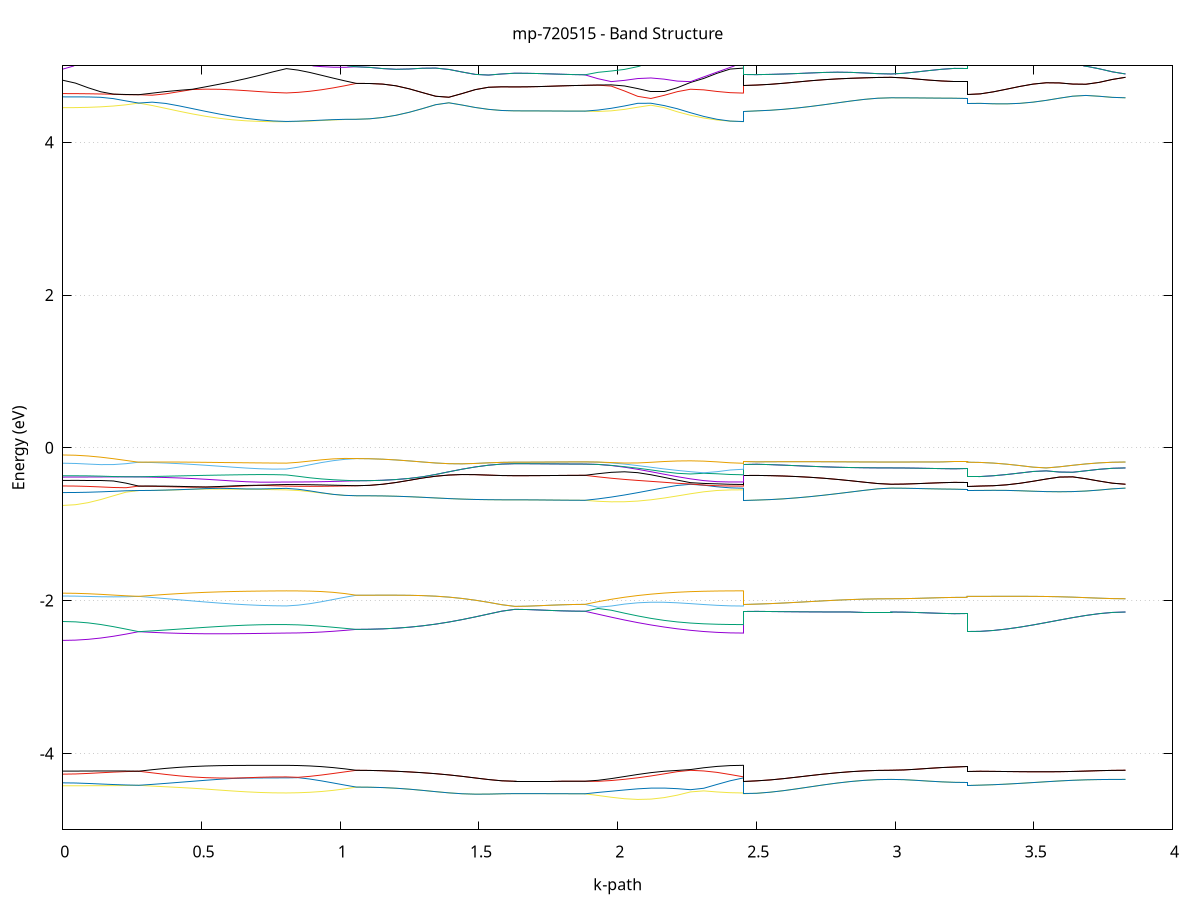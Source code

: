 set title 'mp-720515 - Band Structure'
set xlabel 'k-path'
set ylabel 'Energy (eV)'
set grid y
set yrange [-5:5]
set terminal png size 800,600
set output 'mp-720515_bands_gnuplot.png'
plot '-' using 1:2 with lines notitle, '-' using 1:2 with lines notitle, '-' using 1:2 with lines notitle, '-' using 1:2 with lines notitle, '-' using 1:2 with lines notitle, '-' using 1:2 with lines notitle, '-' using 1:2 with lines notitle, '-' using 1:2 with lines notitle, '-' using 1:2 with lines notitle, '-' using 1:2 with lines notitle, '-' using 1:2 with lines notitle, '-' using 1:2 with lines notitle, '-' using 1:2 with lines notitle, '-' using 1:2 with lines notitle, '-' using 1:2 with lines notitle, '-' using 1:2 with lines notitle, '-' using 1:2 with lines notitle, '-' using 1:2 with lines notitle, '-' using 1:2 with lines notitle, '-' using 1:2 with lines notitle, '-' using 1:2 with lines notitle, '-' using 1:2 with lines notitle, '-' using 1:2 with lines notitle, '-' using 1:2 with lines notitle, '-' using 1:2 with lines notitle, '-' using 1:2 with lines notitle, '-' using 1:2 with lines notitle, '-' using 1:2 with lines notitle, '-' using 1:2 with lines notitle, '-' using 1:2 with lines notitle, '-' using 1:2 with lines notitle, '-' using 1:2 with lines notitle, '-' using 1:2 with lines notitle, '-' using 1:2 with lines notitle, '-' using 1:2 with lines notitle, '-' using 1:2 with lines notitle, '-' using 1:2 with lines notitle, '-' using 1:2 with lines notitle, '-' using 1:2 with lines notitle, '-' using 1:2 with lines notitle, '-' using 1:2 with lines notitle, '-' using 1:2 with lines notitle, '-' using 1:2 with lines notitle, '-' using 1:2 with lines notitle, '-' using 1:2 with lines notitle, '-' using 1:2 with lines notitle, '-' using 1:2 with lines notitle, '-' using 1:2 with lines notitle, '-' using 1:2 with lines notitle, '-' using 1:2 with lines notitle, '-' using 1:2 with lines notitle, '-' using 1:2 with lines notitle, '-' using 1:2 with lines notitle, '-' using 1:2 with lines notitle, '-' using 1:2 with lines notitle, '-' using 1:2 with lines notitle, '-' using 1:2 with lines notitle, '-' using 1:2 with lines notitle, '-' using 1:2 with lines notitle, '-' using 1:2 with lines notitle, '-' using 1:2 with lines notitle, '-' using 1:2 with lines notitle, '-' using 1:2 with lines notitle, '-' using 1:2 with lines notitle, '-' using 1:2 with lines notitle, '-' using 1:2 with lines notitle, '-' using 1:2 with lines notitle, '-' using 1:2 with lines notitle, '-' using 1:2 with lines notitle, '-' using 1:2 with lines notitle, '-' using 1:2 with lines notitle, '-' using 1:2 with lines notitle, '-' using 1:2 with lines notitle, '-' using 1:2 with lines notitle, '-' using 1:2 with lines notitle, '-' using 1:2 with lines notitle, '-' using 1:2 with lines notitle, '-' using 1:2 with lines notitle, '-' using 1:2 with lines notitle, '-' using 1:2 with lines notitle, '-' using 1:2 with lines notitle, '-' using 1:2 with lines notitle, '-' using 1:2 with lines notitle, '-' using 1:2 with lines notitle, '-' using 1:2 with lines notitle, '-' using 1:2 with lines notitle, '-' using 1:2 with lines notitle, '-' using 1:2 with lines notitle, '-' using 1:2 with lines notitle, '-' using 1:2 with lines notitle, '-' using 1:2 with lines notitle, '-' using 1:2 with lines notitle, '-' using 1:2 with lines notitle, '-' using 1:2 with lines notitle, '-' using 1:2 with lines notitle, '-' using 1:2 with lines notitle, '-' using 1:2 with lines notitle, '-' using 1:2 with lines notitle, '-' using 1:2 with lines notitle, '-' using 1:2 with lines notitle, '-' using 1:2 with lines notitle, '-' using 1:2 with lines notitle, '-' using 1:2 with lines notitle, '-' using 1:2 with lines notitle, '-' using 1:2 with lines notitle, '-' using 1:2 with lines notitle, '-' using 1:2 with lines notitle, '-' using 1:2 with lines notitle, '-' using 1:2 with lines notitle, '-' using 1:2 with lines notitle, '-' using 1:2 with lines notitle, '-' using 1:2 with lines notitle, '-' using 1:2 with lines notitle, '-' using 1:2 with lines notitle, '-' using 1:2 with lines notitle, '-' using 1:2 with lines notitle, '-' using 1:2 with lines notitle, '-' using 1:2 with lines notitle, '-' using 1:2 with lines notitle, '-' using 1:2 with lines notitle, '-' using 1:2 with lines notitle, '-' using 1:2 with lines notitle, '-' using 1:2 with lines notitle, '-' using 1:2 with lines notitle, '-' using 1:2 with lines notitle, '-' using 1:2 with lines notitle, '-' using 1:2 with lines notitle, '-' using 1:2 with lines notitle
0.000000 -22.144314
0.045603 -22.144014
0.091207 -22.143314
0.136810 -22.142114
0.182414 -22.140514
0.228017 -22.138614
0.273620 -22.136414
0.273620 -22.136414
0.322034 -22.136314
0.370447 -22.135514
0.418861 -22.134214
0.467274 -22.132314
0.515687 -22.129914
0.564101 -22.127214
0.612514 -22.124414
0.660928 -22.121414
0.709341 -22.118814
0.757754 -22.116814
0.806168 -22.116114
0.806168 -22.116114
0.848201 -22.115814
0.890234 -22.115414
0.932267 -22.114814
0.974300 -22.114114
1.016333 -22.113214
1.058366 -22.112314
1.058366 -22.112314
1.105974 -22.112114
1.153582 -22.111714
1.201189 -22.111014
1.248797 -22.110214
1.296405 -22.109214
1.344013 -22.108014
1.391620 -22.106814
1.439228 -22.105614
1.486836 -22.104614
1.534443 -22.103714
1.582051 -22.103114
1.629659 -22.102914
1.629659 -22.102914
1.671692 -22.102914
1.713725 -22.102914
1.755758 -22.102914
1.797791 -22.102914
1.839824 -22.102914
1.881857 -22.103014
1.881857 -22.103014
1.881857 -22.102914
1.881857 -22.102914
1.929465 -22.104014
1.977073 -22.105314
2.024680 -22.106614
2.072288 -22.108114
2.119896 -22.109614
2.167504 -22.111114
2.215111 -22.112514
2.262719 -22.113714
2.310327 -22.114714
2.357934 -22.115514
2.405542 -22.116014
2.453150 -22.116214
2.453150 -22.116214
2.453150 -22.116114
2.453150 -22.103014
2.501563 -22.104714
2.549977 -22.107514
2.598390 -22.110414
2.646804 -22.113314
2.695217 -22.116014
2.743630 -22.118414
2.792044 -22.120414
2.840457 -22.122114
2.888871 -22.123314
2.937284 -22.124014
2.985697 -22.124314
2.985697 -22.124314
3.031301 -22.124314
3.076904 -22.124314
3.122507 -22.124314
3.168111 -22.124314
3.213714 -22.124314
3.259318 -22.124314
3.259318 -22.136414
3.306925 -22.136214
3.354533 -22.135614
3.402141 -22.134714
3.449749 -22.133514
3.497356 -22.132014
3.544964 -22.130514
3.592572 -22.128914
3.640179 -22.127414
3.687787 -22.126114
3.735395 -22.125114
3.783003 -22.124514
3.830610 -22.124314
e
0.000000 -22.126514
0.045603 -22.126914
0.091207 -22.128014
0.136810 -22.129714
0.182414 -22.131814
0.228017 -22.134114
0.273620 -22.136414
0.273620 -22.136414
0.322034 -22.135914
0.370447 -22.134714
0.418861 -22.133014
0.467274 -22.130614
0.515687 -22.127814
0.564101 -22.124514
0.612514 -22.120914
0.660928 -22.117114
0.709341 -22.113114
0.757754 -22.109014
0.806168 -22.105314
0.806168 -22.105314
0.848201 -22.106514
0.890234 -22.107714
0.932267 -22.108914
0.974300 -22.110114
1.016333 -22.111314
1.058366 -22.112314
1.058366 -22.112314
1.105974 -22.112114
1.153582 -22.111714
1.201189 -22.111014
1.248797 -22.110214
1.296405 -22.109214
1.344013 -22.108014
1.391620 -22.106814
1.439228 -22.105614
1.486836 -22.104614
1.534443 -22.103714
1.582051 -22.103114
1.629659 -22.102914
1.629659 -22.102914
1.671692 -22.102914
1.713725 -22.102914
1.755758 -22.102914
1.797791 -22.102914
1.839824 -22.102914
1.881857 -22.103014
1.881857 -22.103014
1.881857 -22.102914
1.881857 -22.102914
1.929465 -22.102114
1.977073 -22.101414
2.024680 -22.101014
2.072288 -22.100814
2.119896 -22.100714
2.167504 -22.101014
2.215111 -22.102014
2.262719 -22.102814
2.310327 -22.103614
2.357934 -22.104114
2.405542 -22.104414
2.453150 -22.104514
2.453150 -22.104514
2.453150 -22.105314
2.453150 -22.103014
2.501563 -22.104714
2.549977 -22.107514
2.598390 -22.110414
2.646804 -22.113314
2.695217 -22.116014
2.743630 -22.118414
2.792044 -22.120414
2.840457 -22.122114
2.888871 -22.123314
2.937284 -22.124014
2.985697 -22.124314
2.985697 -22.124314
3.031301 -22.124314
3.076904 -22.124314
3.122507 -22.124314
3.168111 -22.124314
3.213714 -22.124314
3.259318 -22.124314
3.259318 -22.136414
3.306925 -22.136214
3.354533 -22.135614
3.402141 -22.134714
3.449749 -22.133514
3.497356 -22.132014
3.544964 -22.130514
3.592572 -22.128914
3.640179 -22.127414
3.687787 -22.126114
3.735395 -22.125114
3.783003 -22.124514
3.830610 -22.124314
e
0.000000 -22.083914
0.045603 -22.083614
0.091207 -22.082614
0.136810 -22.081214
0.182414 -22.079514
0.228017 -22.077714
0.273620 -22.075814
0.273620 -22.075814
0.322034 -22.076214
0.370447 -22.076914
0.418861 -22.078214
0.467274 -22.079814
0.515687 -22.081914
0.564101 -22.084314
0.612514 -22.087214
0.660928 -22.090314
0.709341 -22.093814
0.757754 -22.097414
0.806168 -22.101014
0.806168 -22.101014
0.848201 -22.099914
0.890234 -22.098714
0.932267 -22.097714
0.974300 -22.096614
1.016333 -22.095714
1.058366 -22.094914
1.058366 -22.094914
1.105974 -22.094914
1.153582 -22.094814
1.201189 -22.094714
1.248797 -22.094614
1.296405 -22.094614
1.344013 -22.094514
1.391620 -22.094614
1.439228 -22.094614
1.486836 -22.094814
1.534443 -22.094914
1.582051 -22.095114
1.629659 -22.095114
1.629659 -22.095114
1.671692 -22.095114
1.713725 -22.095114
1.755758 -22.095114
1.797791 -22.095114
1.839824 -22.095114
1.881857 -22.095014
1.881857 -22.095014
1.881857 -22.095114
1.881857 -22.095114
1.929465 -22.096014
1.977073 -22.096914
2.024680 -22.097914
2.072288 -22.098914
2.119896 -22.100014
2.167504 -22.100814
2.215111 -22.101014
2.262719 -22.101214
2.310327 -22.101414
2.357934 -22.101614
2.405542 -22.101714
2.453150 -22.101714
2.453150 -22.101714
2.453150 -22.101014
2.453150 -22.095014
2.501563 -22.093314
2.549977 -22.090614
2.598390 -22.087814
2.646804 -22.085014
2.695217 -22.082414
2.743630 -22.080214
2.792044 -22.078214
2.840457 -22.076714
2.888871 -22.075614
2.937284 -22.075014
2.985697 -22.074714
2.985697 -22.074714
3.031301 -22.074714
3.076904 -22.074714
3.122507 -22.074714
3.168111 -22.074714
3.213714 -22.074714
3.259318 -22.074714
3.259318 -22.075814
3.306925 -22.075814
3.354533 -22.075714
3.402141 -22.075614
3.449749 -22.075514
3.497356 -22.075314
3.544964 -22.075214
3.592572 -22.075014
3.640179 -22.074914
3.687787 -22.074814
3.735395 -22.074814
3.783003 -22.074714
3.830610 -22.074714
e
0.000000 -22.069914
0.045603 -22.070114
0.091207 -22.070714
0.136810 -22.071514
0.182414 -22.072714
0.228017 -22.074214
0.273620 -22.075814
0.273620 -22.075814
0.322034 -22.076014
0.370447 -22.076514
0.418861 -22.077514
0.467274 -22.078914
0.515687 -22.080614
0.564101 -22.082714
0.612514 -22.085114
0.660928 -22.087514
0.709341 -22.089714
0.757754 -22.091414
0.806168 -22.092014
0.806168 -22.092014
0.848201 -22.092214
0.890234 -22.092614
0.932267 -22.093014
0.974300 -22.093514
1.016333 -22.094214
1.058366 -22.094914
1.058366 -22.094914
1.105974 -22.094914
1.153582 -22.094814
1.201189 -22.094714
1.248797 -22.094614
1.296405 -22.094614
1.344013 -22.094514
1.391620 -22.094614
1.439228 -22.094614
1.486836 -22.094814
1.534443 -22.094914
1.582051 -22.095114
1.629659 -22.095114
1.629659 -22.095114
1.671692 -22.095114
1.713725 -22.095114
1.755758 -22.095114
1.797791 -22.095114
1.839824 -22.095114
1.881857 -22.095014
1.881857 -22.095014
1.881857 -22.095114
1.881857 -22.095114
1.929465 -22.094414
1.977073 -22.093714
2.024680 -22.093214
2.072288 -22.092714
2.119896 -22.092414
2.167504 -22.092214
2.215111 -22.092114
2.262719 -22.092014
2.310327 -22.092014
2.357934 -22.092014
2.405542 -22.092014
2.453150 -22.092014
2.453150 -22.092014
2.453150 -22.092014
2.453150 -22.095014
2.501563 -22.093314
2.549977 -22.090614
2.598390 -22.087814
2.646804 -22.085014
2.695217 -22.082414
2.743630 -22.080214
2.792044 -22.078214
2.840457 -22.076714
2.888871 -22.075614
2.937284 -22.075014
2.985697 -22.074714
2.985697 -22.074714
3.031301 -22.074714
3.076904 -22.074714
3.122507 -22.074714
3.168111 -22.074714
3.213714 -22.074714
3.259318 -22.074714
3.259318 -22.075814
3.306925 -22.075814
3.354533 -22.075714
3.402141 -22.075614
3.449749 -22.075514
3.497356 -22.075314
3.544964 -22.075214
3.592572 -22.075014
3.640179 -22.074914
3.687787 -22.074814
3.735395 -22.074814
3.783003 -22.074714
3.830610 -22.074714
e
0.000000 -20.412414
0.045603 -20.412114
0.091207 -20.411414
0.136810 -20.410214
0.182414 -20.408714
0.228017 -20.406914
0.273620 -20.404814
0.273620 -20.404814
0.322034 -20.406114
0.370447 -20.407514
0.418861 -20.409014
0.467274 -20.410514
0.515687 -20.411914
0.564101 -20.413214
0.612514 -20.414514
0.660928 -20.415414
0.709341 -20.416214
0.757754 -20.416614
0.806168 -20.416714
0.806168 -20.416714
0.848201 -20.416314
0.890234 -20.415614
0.932267 -20.414414
0.974300 -20.412914
1.016333 -20.411214
1.058366 -20.409414
1.058366 -20.409414
1.105974 -20.408514
1.153582 -20.406014
1.201189 -20.401914
1.248797 -20.396314
1.296405 -20.389314
1.344013 -20.380814
1.391620 -20.371214
1.439228 -20.360614
1.486836 -20.349114
1.534443 -20.337014
1.582051 -20.325114
1.629659 -20.317714
1.629659 -20.317714
1.671692 -20.317714
1.713725 -20.317714
1.755758 -20.317714
1.797791 -20.317714
1.839824 -20.317814
1.881857 -20.317814
1.881857 -20.317814
1.881857 -20.317814
1.881857 -20.317814
1.929465 -20.331114
1.977073 -20.344114
2.024680 -20.356514
2.072288 -20.368114
2.119896 -20.378814
2.167504 -20.388514
2.215111 -20.396914
2.262719 -20.403914
2.310327 -20.409514
2.357934 -20.413514
2.405542 -20.416014
2.453150 -20.416814
2.453150 -20.416814
2.453150 -20.416714
2.453150 -20.317814
2.501563 -20.318614
2.549977 -20.320214
2.598390 -20.322414
2.646804 -20.324914
2.695217 -20.327514
2.743630 -20.329914
2.792044 -20.332114
2.840457 -20.334014
2.888871 -20.335314
2.937284 -20.336214
2.985697 -20.336514
2.985697 -20.336514
3.031301 -20.336514
3.076904 -20.336514
3.122507 -20.336514
3.168111 -20.336414
3.213714 -20.336414
3.259318 -20.336414
3.259318 -20.404814
3.306925 -20.404214
3.354533 -20.402314
3.402141 -20.399114
3.449749 -20.394614
3.497356 -20.389014
3.544964 -20.382214
3.592572 -20.374514
3.640179 -20.365914
3.687787 -20.356714
3.735395 -20.347614
3.783003 -20.339914
3.830610 -20.336514
e
0.000000 -20.396314
0.045603 -20.396614
0.091207 -20.397514
0.136810 -20.398914
0.182414 -20.400814
0.228017 -20.402814
0.273620 -20.404814
0.273620 -20.404814
0.322034 -20.403814
0.370447 -20.402914
0.418861 -20.402214
0.467274 -20.401614
0.515687 -20.401314
0.564101 -20.401114
0.612514 -20.401114
0.660928 -20.401114
0.709341 -20.401214
0.757754 -20.401314
0.806168 -20.401514
0.806168 -20.401514
0.848201 -20.401914
0.890234 -20.402814
0.932267 -20.404114
0.974300 -20.405714
1.016333 -20.407514
1.058366 -20.409414
1.058366 -20.409414
1.105974 -20.408514
1.153582 -20.406014
1.201189 -20.401914
1.248797 -20.396314
1.296405 -20.389314
1.344013 -20.380814
1.391620 -20.371214
1.439228 -20.360614
1.486836 -20.349114
1.534443 -20.337014
1.582051 -20.325114
1.629659 -20.317714
1.629659 -20.317714
1.671692 -20.317714
1.713725 -20.317714
1.755758 -20.317714
1.797791 -20.317714
1.839824 -20.317814
1.881857 -20.317814
1.881857 -20.317814
1.881857 -20.317814
1.881857 -20.317814
1.929465 -20.314714
1.977073 -20.327614
2.024680 -20.340014
2.072288 -20.351814
2.119896 -20.362614
2.167504 -20.372414
2.215111 -20.381014
2.262719 -20.388214
2.310327 -20.393914
2.357934 -20.398114
2.405542 -20.400614
2.453150 -20.401514
2.453150 -20.401514
2.453150 -20.401514
2.453150 -20.317814
2.501563 -20.318614
2.549977 -20.320214
2.598390 -20.322414
2.646804 -20.324914
2.695217 -20.327514
2.743630 -20.329914
2.792044 -20.332114
2.840457 -20.334014
2.888871 -20.335314
2.937284 -20.336214
2.985697 -20.336514
2.985697 -20.336514
3.031301 -20.336514
3.076904 -20.336514
3.122507 -20.336514
3.168111 -20.336414
3.213714 -20.336414
3.259318 -20.336414
3.259318 -20.404814
3.306925 -20.404214
3.354533 -20.402314
3.402141 -20.399114
3.449749 -20.394614
3.497356 -20.389014
3.544964 -20.382214
3.592572 -20.374514
3.640179 -20.365914
3.687787 -20.356714
3.735395 -20.347614
3.783003 -20.339914
3.830610 -20.336514
e
0.000000 -20.219114
0.045603 -20.218614
0.091207 -20.217214
0.136810 -20.214914
0.182414 -20.212014
0.228017 -20.208714
0.273620 -20.205214
0.273620 -20.205214
0.322034 -20.206214
0.370447 -20.207214
0.418861 -20.208214
0.467274 -20.209014
0.515687 -20.209714
0.564101 -20.210314
0.612514 -20.210814
0.660928 -20.211214
0.709341 -20.211314
0.757754 -20.211314
0.806168 -20.211214
0.806168 -20.211214
0.848201 -20.210914
0.890234 -20.210114
0.932267 -20.209014
0.974300 -20.207714
1.016333 -20.206214
1.058366 -20.204614
1.058366 -20.204614
1.105974 -20.205614
1.153582 -20.208314
1.201189 -20.212814
1.248797 -20.218914
1.296405 -20.226614
1.344013 -20.235714
1.391620 -20.246014
1.439228 -20.257314
1.486836 -20.269414
1.534443 -20.281814
1.582051 -20.294014
1.629659 -20.301514
1.629659 -20.301514
1.671692 -20.301514
1.713725 -20.301514
1.755758 -20.301514
1.797791 -20.301514
1.839824 -20.301414
1.881857 -20.301414
1.881857 -20.301414
1.881857 -20.301514
1.881857 -20.301514
1.929465 -20.304314
1.977073 -20.290914
2.024680 -20.277914
2.072288 -20.265514
2.119896 -20.253814
2.167504 -20.243214
2.215111 -20.233914
2.262719 -20.225914
2.310327 -20.219614
2.357934 -20.215014
2.405542 -20.212114
2.453150 -20.211214
2.453150 -20.211214
2.453150 -20.211214
2.453150 -20.301414
2.501563 -20.301014
2.549977 -20.300214
2.598390 -20.299114
2.646804 -20.298114
2.695217 -20.297214
2.743630 -20.296514
2.792044 -20.295914
2.840457 -20.295514
2.888871 -20.295314
2.937284 -20.295114
2.985697 -20.295114
2.985697 -20.295114
3.031301 -20.295114
3.076904 -20.295114
3.122507 -20.295114
3.168111 -20.295014
3.213714 -20.295014
3.259318 -20.295114
3.259318 -20.205214
3.306925 -20.206214
3.354533 -20.209214
3.402141 -20.214114
3.449749 -20.220714
3.497356 -20.229014
3.544964 -20.238514
3.592572 -20.249114
3.640179 -20.260314
3.687787 -20.271714
3.735395 -20.282514
3.783003 -20.291314
3.830610 -20.295114
e
0.000000 -20.192314
0.045603 -20.192714
0.091207 -20.194014
0.136810 -20.195914
0.182414 -20.198614
0.228017 -20.201714
0.273620 -20.205214
0.273620 -20.205214
0.322034 -20.204114
0.370447 -20.203114
0.418861 -20.202114
0.467274 -20.201214
0.515687 -20.200414
0.564101 -20.199714
0.612514 -20.199214
0.660928 -20.198814
0.709341 -20.198614
0.757754 -20.198514
0.806168 -20.198614
0.806168 -20.198614
0.848201 -20.198914
0.890234 -20.199514
0.932267 -20.200514
0.974300 -20.201714
1.016333 -20.203114
1.058366 -20.204614
1.058366 -20.204614
1.105974 -20.205614
1.153582 -20.208314
1.201189 -20.212814
1.248797 -20.218914
1.296405 -20.226614
1.344013 -20.235714
1.391620 -20.246014
1.439228 -20.257314
1.486836 -20.269414
1.534443 -20.281814
1.582051 -20.294014
1.629659 -20.301514
1.629659 -20.301514
1.671692 -20.301514
1.713725 -20.301514
1.755758 -20.301514
1.797791 -20.301514
1.839824 -20.301414
1.881857 -20.301414
1.881857 -20.301414
1.881857 -20.301514
1.881857 -20.301514
1.929465 -20.288214
1.977073 -20.275114
2.024680 -20.262414
2.072288 -20.250414
2.119896 -20.239214
2.167504 -20.229014
2.215111 -20.220114
2.262719 -20.212514
2.310327 -20.206514
2.357934 -20.202214
2.405542 -20.199514
2.453150 -20.198614
2.453150 -20.198614
2.453150 -20.198614
2.453150 -20.301414
2.501563 -20.301014
2.549977 -20.300214
2.598390 -20.299114
2.646804 -20.298114
2.695217 -20.297214
2.743630 -20.296514
2.792044 -20.295914
2.840457 -20.295514
2.888871 -20.295314
2.937284 -20.295114
2.985697 -20.295114
2.985697 -20.295114
3.031301 -20.295114
3.076904 -20.295114
3.122507 -20.295114
3.168111 -20.295014
3.213714 -20.295014
3.259318 -20.295114
3.259318 -20.205214
3.306925 -20.206214
3.354533 -20.209214
3.402141 -20.214114
3.449749 -20.220714
3.497356 -20.229014
3.544964 -20.238514
3.592572 -20.249114
3.640179 -20.260314
3.687787 -20.271714
3.735395 -20.282514
3.783003 -20.291314
3.830610 -20.295114
e
0.000000 -17.836814
0.045603 -17.836714
0.091207 -17.836314
0.136810 -17.835714
0.182414 -17.834914
0.228017 -17.833814
0.273620 -17.832614
0.273620 -17.832614
0.322034 -17.833014
0.370447 -17.833314
0.418861 -17.833414
0.467274 -17.833514
0.515687 -17.833514
0.564101 -17.833414
0.612514 -17.833314
0.660928 -17.833214
0.709341 -17.833114
0.757754 -17.833014
0.806168 -17.832914
0.806168 -17.832914
0.848201 -17.832814
0.890234 -17.832514
0.932267 -17.832114
0.974300 -17.831614
1.016333 -17.831014
1.058366 -17.830314
1.058366 -17.830314
1.105974 -17.830414
1.153582 -17.831014
1.201189 -17.831814
1.248797 -17.832814
1.296405 -17.834014
1.344013 -17.835314
1.391620 -17.836714
1.439228 -17.837914
1.486836 -17.838914
1.534443 -17.839714
1.582051 -17.840214
1.629659 -17.840414
1.629659 -17.840414
1.671692 -17.840314
1.713725 -17.840414
1.755758 -17.840414
1.797791 -17.840414
1.839824 -17.840414
1.881857 -17.840414
1.881857 -17.840414
1.881857 -17.840414
1.881857 -17.840414
1.929465 -17.841114
1.977073 -17.841314
2.024680 -17.840914
2.072288 -17.840214
2.119896 -17.839314
2.167504 -17.838114
2.215111 -17.836814
2.262719 -17.835614
2.310327 -17.834514
2.357934 -17.833614
2.405542 -17.833114
2.453150 -17.832914
2.453150 -17.832914
2.453150 -17.832914
2.453150 -17.840414
2.501563 -17.840114
2.549977 -17.839414
2.598390 -17.838314
2.646804 -17.837014
2.695217 -17.835614
2.743630 -17.834014
2.792044 -17.832614
2.840457 -17.831314
2.888871 -17.830314
2.937284 -17.829714
2.985697 -17.829514
2.985697 -17.829514
3.031301 -17.829514
3.076904 -17.829514
3.122507 -17.829514
3.168111 -17.829514
3.213714 -17.829514
3.259318 -17.829514
3.259318 -17.832614
3.306925 -17.832514
3.354533 -17.832314
3.402141 -17.832014
3.449749 -17.831614
3.497356 -17.831114
3.544964 -17.830614
3.592572 -17.830214
3.640179 -17.829914
3.687787 -17.829714
3.735395 -17.829514
3.783003 -17.829514
3.830610 -17.829514
e
0.000000 -17.825314
0.045603 -17.825814
0.091207 -17.826914
0.136810 -17.828314
0.182414 -17.829814
0.228017 -17.831314
0.273620 -17.832614
0.273620 -17.832614
0.322034 -17.832114
0.370447 -17.831514
0.418861 -17.830914
0.467274 -17.830114
0.515687 -17.829314
0.564101 -17.828414
0.612514 -17.827614
0.660928 -17.826914
0.709341 -17.826314
0.757754 -17.826014
0.806168 -17.826014
0.806168 -17.826014
0.848201 -17.826314
0.890234 -17.827014
0.932267 -17.827814
0.974300 -17.828614
1.016333 -17.829514
1.058366 -17.830314
1.058366 -17.830314
1.105974 -17.830414
1.153582 -17.831014
1.201189 -17.831814
1.248797 -17.832814
1.296405 -17.834014
1.344013 -17.835314
1.391620 -17.836714
1.439228 -17.837914
1.486836 -17.838914
1.534443 -17.839714
1.582051 -17.840214
1.629659 -17.840414
1.629659 -17.840414
1.671692 -17.840314
1.713725 -17.840414
1.755758 -17.840414
1.797791 -17.840414
1.839824 -17.840414
1.881857 -17.840414
1.881857 -17.840414
1.881857 -17.840414
1.881857 -17.840414
1.929465 -17.839214
1.977073 -17.837614
2.024680 -17.835614
2.072288 -17.833314
2.119896 -17.830814
2.167504 -17.829914
2.215111 -17.829014
2.262719 -17.828014
2.310327 -17.827214
2.357934 -17.826514
2.405542 -17.826114
2.453150 -17.826014
2.453150 -17.826014
2.453150 -17.826014
2.453150 -17.840414
2.501563 -17.840114
2.549977 -17.839414
2.598390 -17.838314
2.646804 -17.837014
2.695217 -17.835614
2.743630 -17.834014
2.792044 -17.832614
2.840457 -17.831314
2.888871 -17.830314
2.937284 -17.829714
2.985697 -17.829514
2.985697 -17.829514
3.031301 -17.829514
3.076904 -17.829514
3.122507 -17.829514
3.168111 -17.829514
3.213714 -17.829514
3.259318 -17.829514
3.259318 -17.832614
3.306925 -17.832514
3.354533 -17.832314
3.402141 -17.832014
3.449749 -17.831614
3.497356 -17.831114
3.544964 -17.830614
3.592572 -17.830214
3.640179 -17.829914
3.687787 -17.829714
3.735395 -17.829514
3.783003 -17.829514
3.830610 -17.829514
e
0.000000 -17.820314
0.045603 -17.819914
0.091207 -17.818814
0.136810 -17.817714
0.182414 -17.816514
0.228017 -17.815514
0.273620 -17.814614
0.273620 -17.814614
0.322034 -17.815114
0.370447 -17.815614
0.418861 -17.816114
0.467274 -17.816614
0.515687 -17.817114
0.564101 -17.817614
0.612514 -17.818114
0.660928 -17.818514
0.709341 -17.818914
0.757754 -17.819114
0.806168 -17.819114
0.806168 -17.819114
0.848201 -17.818714
0.890234 -17.817914
0.932267 -17.817014
0.974300 -17.816014
1.016333 -17.815014
1.058366 -17.814014
1.058366 -17.814014
1.105974 -17.814214
1.153582 -17.815014
1.201189 -17.816314
1.248797 -17.818014
1.296405 -17.819914
1.344013 -17.822014
1.391620 -17.824114
1.439228 -17.826014
1.486836 -17.827714
1.534443 -17.829014
1.582051 -17.829814
1.629659 -17.830114
1.629659 -17.830114
1.671692 -17.830114
1.713725 -17.830114
1.755758 -17.830114
1.797791 -17.830114
1.839824 -17.830014
1.881857 -17.830014
1.881857 -17.830014
1.881857 -17.830114
1.881857 -17.830114
1.929465 -17.831014
1.977073 -17.831414
2.024680 -17.831514
2.072288 -17.831214
2.119896 -17.830714
2.167504 -17.828314
2.215111 -17.825914
2.262719 -17.823614
2.310327 -17.821714
2.357934 -17.820314
2.405542 -17.819414
2.453150 -17.819114
2.453150 -17.819114
2.453150 -17.819114
2.453150 -17.830014
2.501563 -17.829714
2.549977 -17.829114
2.598390 -17.828114
2.646804 -17.826814
2.695217 -17.825414
2.743630 -17.823914
2.792044 -17.822614
2.840457 -17.821414
2.888871 -17.820514
2.937284 -17.819914
2.985697 -17.819714
2.985697 -17.819714
3.031301 -17.819714
3.076904 -17.819714
3.122507 -17.819614
3.168111 -17.819614
3.213714 -17.819614
3.259318 -17.819614
3.259318 -17.814614
3.306925 -17.814714
3.354533 -17.815014
3.402141 -17.815514
3.449749 -17.816114
3.497356 -17.816814
3.544964 -17.817514
3.592572 -17.818214
3.640179 -17.818714
3.687787 -17.819214
3.735395 -17.819514
3.783003 -17.819614
3.830610 -17.819714
e
0.000000 -17.812114
0.045603 -17.812114
0.091207 -17.812314
0.136810 -17.812714
0.182414 -17.813214
0.228017 -17.813814
0.273620 -17.814614
0.273620 -17.814614
0.322034 -17.814014
0.370447 -17.813514
0.418861 -17.813014
0.467274 -17.812514
0.515687 -17.812014
0.564101 -17.811614
0.612514 -17.811314
0.660928 -17.811014
0.709341 -17.810814
0.757754 -17.810614
0.806168 -17.810614
0.806168 -17.810614
0.848201 -17.810814
0.890234 -17.811114
0.932267 -17.811614
0.974300 -17.812314
1.016333 -17.813114
1.058366 -17.814014
1.058366 -17.814014
1.105974 -17.814214
1.153582 -17.815014
1.201189 -17.816314
1.248797 -17.818014
1.296405 -17.819914
1.344013 -17.822014
1.391620 -17.824114
1.439228 -17.826014
1.486836 -17.827714
1.534443 -17.829014
1.582051 -17.829814
1.629659 -17.830114
1.629659 -17.830114
1.671692 -17.830114
1.713725 -17.830114
1.755758 -17.830114
1.797791 -17.830114
1.839824 -17.830014
1.881857 -17.830014
1.881857 -17.830014
1.881857 -17.830114
1.881857 -17.830114
1.929465 -17.828714
1.977073 -17.827114
2.024680 -17.825114
2.072288 -17.822914
2.119896 -17.820714
2.167504 -17.818414
2.215111 -17.816314
2.262719 -17.814414
2.310327 -17.812814
2.357934 -17.811614
2.405542 -17.810814
2.453150 -17.810614
2.453150 -17.810614
2.453150 -17.810614
2.453150 -17.830014
2.501563 -17.829714
2.549977 -17.829114
2.598390 -17.828114
2.646804 -17.826814
2.695217 -17.825414
2.743630 -17.823914
2.792044 -17.822614
2.840457 -17.821414
2.888871 -17.820514
2.937284 -17.819914
2.985697 -17.819714
2.985697 -17.819714
3.031301 -17.819714
3.076904 -17.819714
3.122507 -17.819614
3.168111 -17.819614
3.213714 -17.819614
3.259318 -17.819614
3.259318 -17.814614
3.306925 -17.814714
3.354533 -17.815014
3.402141 -17.815514
3.449749 -17.816114
3.497356 -17.816814
3.544964 -17.817514
3.592572 -17.818214
3.640179 -17.818714
3.687787 -17.819214
3.735395 -17.819514
3.783003 -17.819614
3.830610 -17.819714
e
0.000000 -15.201714
0.045603 -15.201214
0.091207 -15.199714
0.136810 -15.197414
0.182414 -15.194214
0.228017 -15.190614
0.273620 -15.186414
0.273620 -15.186414
0.322034 -15.187314
0.370447 -15.188514
0.418861 -15.190114
0.467274 -15.191914
0.515687 -15.193814
0.564101 -15.195714
0.612514 -15.197514
0.660928 -15.199014
0.709341 -15.200114
0.757754 -15.200714
0.806168 -15.200914
0.806168 -15.200914
0.848201 -15.200814
0.890234 -15.200514
0.932267 -15.200014
0.974300 -15.199414
1.016333 -15.198614
1.058366 -15.197814
1.058366 -15.197814
1.105974 -15.196214
1.153582 -15.191514
1.201189 -15.183614
1.248797 -15.172814
1.296405 -15.159014
1.344013 -15.142714
1.391620 -15.123814
1.439228 -15.102814
1.486836 -15.079914
1.534443 -15.055514
1.582051 -15.029914
1.629659 -15.005914
1.629659 -15.005914
1.671692 -15.006014
1.713725 -15.006214
1.755758 -15.006414
1.797791 -15.006614
1.839824 -15.006714
1.881857 -15.006814
1.881857 -15.006814
1.881857 -15.006814
1.881857 -15.006814
1.929465 -15.033914
1.977073 -15.060114
2.024680 -15.085014
2.072288 -15.108214
2.119896 -15.129414
2.167504 -15.148114
2.215111 -15.164214
2.262719 -15.177514
2.310327 -15.187814
2.357934 -15.195114
2.405542 -15.199414
2.453150 -15.200814
2.453150 -15.200814
2.453150 -15.200914
2.453150 -15.006814
2.501563 -15.008014
2.549977 -15.009514
2.598390 -15.010814
2.646804 -15.011614
2.695217 -15.012114
2.743630 -15.012314
2.792044 -15.012314
2.840457 -15.012114
2.888871 -15.011914
2.937284 -15.011814
2.985697 -15.011714
2.985697 -15.011714
3.031301 -15.011714
3.076904 -15.011714
3.122507 -15.011714
3.168111 -15.011614
3.213714 -15.011614
3.259318 -15.011614
3.259318 -15.186414
3.306925 -15.184914
3.354533 -15.180114
3.402141 -15.172314
3.449749 -15.161514
3.497356 -15.147814
3.544964 -15.131614
3.592572 -15.112914
3.640179 -15.092214
3.687787 -15.069914
3.735395 -15.046714
3.783003 -15.024314
3.830610 -15.011714
e
0.000000 -15.169614
0.045603 -15.170214
0.091207 -15.172014
0.136810 -15.174714
0.182414 -15.178314
0.228017 -15.182314
0.273620 -15.186414
0.273620 -15.186414
0.322034 -15.186014
0.370447 -15.186114
0.418861 -15.186514
0.467274 -15.187314
0.515687 -15.188414
0.564101 -15.189614
0.612514 -15.190914
0.660928 -15.192114
0.709341 -15.193214
0.757754 -15.194014
0.806168 -15.194514
0.806168 -15.194514
0.848201 -15.194614
0.890234 -15.195014
0.932267 -15.195514
0.974300 -15.196214
1.016333 -15.197014
1.058366 -15.197814
1.058366 -15.197814
1.105974 -15.196214
1.153582 -15.191514
1.201189 -15.183614
1.248797 -15.172814
1.296405 -15.159014
1.344013 -15.142714
1.391620 -15.123814
1.439228 -15.102814
1.486836 -15.079914
1.534443 -15.055514
1.582051 -15.029914
1.629659 -15.005914
1.629659 -15.005914
1.671692 -15.006014
1.713725 -15.006214
1.755758 -15.006414
1.797791 -15.006614
1.839824 -15.006714
1.881857 -15.006814
1.881857 -15.006814
1.881857 -15.006814
1.881857 -15.006814
1.929465 -15.025814
1.977073 -15.050714
2.024680 -15.074614
2.072288 -15.097214
2.119896 -15.118114
2.167504 -15.137014
2.215111 -15.153614
2.262719 -15.167814
2.310327 -15.179214
2.357934 -15.187614
2.405542 -15.192814
2.453150 -15.194614
2.453150 -15.194614
2.453150 -15.194514
2.453150 -15.006814
2.501563 -15.008014
2.549977 -15.009514
2.598390 -15.010814
2.646804 -15.011614
2.695217 -15.012114
2.743630 -15.012314
2.792044 -15.012314
2.840457 -15.012114
2.888871 -15.011914
2.937284 -15.011814
2.985697 -15.011714
2.985697 -15.011714
3.031301 -15.011714
3.076904 -15.011714
3.122507 -15.011714
3.168111 -15.011614
3.213714 -15.011614
3.259318 -15.011614
3.259318 -15.186414
3.306925 -15.184914
3.354533 -15.180114
3.402141 -15.172314
3.449749 -15.161514
3.497356 -15.147814
3.544964 -15.131614
3.592572 -15.112914
3.640179 -15.092214
3.687787 -15.069914
3.735395 -15.046714
3.783003 -15.024314
3.830610 -15.011714
e
0.000000 -14.799714
0.045603 -14.798914
0.091207 -14.796514
0.136810 -14.792714
0.182414 -14.787914
0.228017 -14.782414
0.273620 -14.776614
0.273620 -14.776614
0.322034 -14.777914
0.370447 -14.779814
0.418861 -14.782314
0.467274 -14.785214
0.515687 -14.788214
0.564101 -14.791214
0.612514 -14.794014
0.660928 -14.796314
0.709341 -14.798014
0.757754 -14.799014
0.806168 -14.799314
0.806168 -14.799314
0.848201 -14.799114
0.890234 -14.798514
0.932267 -14.797614
0.974300 -14.796514
1.016333 -14.795214
1.058366 -14.793714
1.058366 -14.793714
1.105974 -14.795614
1.153582 -14.801014
1.201189 -14.810114
1.248797 -14.822514
1.296405 -14.838114
1.344013 -14.856514
1.391620 -14.877414
1.439228 -14.900314
1.486836 -14.924814
1.534443 -14.950514
1.582051 -14.976814
1.629659 -15.001114
1.629659 -15.001114
1.671692 -15.001014
1.713725 -15.000914
1.755758 -15.000714
1.797791 -15.000514
1.839824 -15.000414
1.881857 -15.000314
1.881857 -15.000314
1.881857 -15.000314
1.881857 -15.000314
1.929465 -14.979514
1.977073 -14.952514
2.024680 -14.926614
2.072288 -14.902414
2.119896 -14.880014
2.167504 -14.859914
2.215111 -14.842214
2.262719 -14.827114
2.310327 -14.815114
2.357934 -14.806414
2.405542 -14.801014
2.453150 -14.799214
2.453150 -14.799214
2.453150 -14.799314
2.453150 -15.000314
2.501563 -14.998414
2.549977 -14.995114
2.598390 -14.991314
2.646804 -14.987314
2.695217 -14.983214
2.743630 -14.979314
2.792044 -14.975814
2.840457 -14.972914
2.888871 -14.970814
2.937284 -14.969414
2.985697 -14.968914
2.985697 -14.968914
3.031301 -14.968914
3.076904 -14.968914
3.122507 -14.968914
3.168111 -14.968914
3.213714 -14.968914
3.259318 -14.968914
3.259318 -14.776614
3.306925 -14.778514
3.354533 -14.784114
3.402141 -14.793314
3.449749 -14.805914
3.497356 -14.821714
3.544964 -14.840314
3.592572 -14.861214
3.640179 -14.884014
3.687787 -14.908214
3.735395 -14.932814
3.783003 -14.956014
3.830610 -14.968914
e
0.000000 -14.755114
0.045603 -14.755814
0.091207 -14.757914
0.136810 -14.761314
0.182414 -14.765714
0.228017 -14.770914
0.273620 -14.776614
0.273620 -14.776614
0.322034 -14.775914
0.370447 -14.775914
0.418861 -14.776614
0.467274 -14.777714
0.515687 -14.779214
0.564101 -14.781114
0.612514 -14.783014
0.660928 -14.784914
0.709341 -14.786414
0.757754 -14.787614
0.806168 -14.788414
0.806168 -14.788414
0.848201 -14.788614
0.890234 -14.789114
0.932267 -14.789914
0.974300 -14.791014
1.016333 -14.792314
1.058366 -14.793714
1.058366 -14.793714
1.105974 -14.795614
1.153582 -14.801014
1.201189 -14.810114
1.248797 -14.822514
1.296405 -14.838114
1.344013 -14.856514
1.391620 -14.877414
1.439228 -14.900314
1.486836 -14.924814
1.534443 -14.950514
1.582051 -14.976814
1.629659 -15.001114
1.629659 -15.001114
1.671692 -15.001014
1.713725 -15.000914
1.755758 -15.000714
1.797791 -15.000514
1.839824 -15.000414
1.881857 -15.000314
1.881857 -15.000314
1.881857 -15.000314
1.881857 -15.000314
1.929465 -14.974514
1.977073 -14.948814
2.024680 -14.923314
2.072288 -14.898514
2.119896 -14.874914
2.167504 -14.853414
2.215111 -14.834414
2.262719 -14.818314
2.310327 -14.805414
2.357934 -14.796014
2.405542 -14.790314
2.453150 -14.788414
2.453150 -14.788414
2.453150 -14.788414
2.453150 -15.000314
2.501563 -14.998414
2.549977 -14.995114
2.598390 -14.991314
2.646804 -14.987314
2.695217 -14.983214
2.743630 -14.979314
2.792044 -14.975814
2.840457 -14.972914
2.888871 -14.970814
2.937284 -14.969414
2.985697 -14.968914
2.985697 -14.968914
3.031301 -14.968914
3.076904 -14.968914
3.122507 -14.968914
3.168111 -14.968914
3.213714 -14.968914
3.259318 -14.968914
3.259318 -14.776614
3.306925 -14.778514
3.354533 -14.784114
3.402141 -14.793314
3.449749 -14.805914
3.497356 -14.821714
3.544964 -14.840314
3.592572 -14.861214
3.640179 -14.884014
3.687787 -14.908214
3.735395 -14.932814
3.783003 -14.956014
3.830610 -14.968914
e
0.000000 -9.364214
0.045603 -9.363514
0.091207 -9.361714
0.136810 -9.358614
0.182414 -9.354714
0.228017 -9.350114
0.273620 -9.345214
0.273620 -9.345214
0.322034 -9.348214
0.370447 -9.354714
0.418861 -9.363714
0.467274 -9.377814
0.515687 -9.393614
0.564101 -9.409914
0.612514 -9.425214
0.660928 -9.438314
0.709341 -9.448614
0.757754 -9.455414
0.806168 -9.458514
0.806168 -9.458514
0.848201 -9.458514
0.890234 -9.458614
0.932267 -9.458614
0.974300 -9.458114
1.016333 -9.457014
1.058366 -9.455014
1.058366 -9.455014
1.105974 -9.454014
1.153582 -9.451314
1.201189 -9.446814
1.248797 -9.441014
1.296405 -9.434114
1.344013 -9.426714
1.391620 -9.419214
1.439228 -9.412114
1.486836 -9.406014
1.534443 -9.401214
1.582051 -9.398214
1.629659 -9.397214
1.629659 -9.397214
1.671692 -9.397814
1.713725 -9.399414
1.755758 -9.401614
1.797791 -9.403814
1.839824 -9.405514
1.881857 -9.406314
1.881857 -9.406314
1.881857 -9.406414
1.881857 -9.406414
1.929465 -9.411214
1.977073 -9.417414
2.024680 -9.424614
2.072288 -9.432114
2.119896 -9.439414
2.167504 -9.446014
2.215111 -9.451314
2.262719 -9.455114
2.310327 -9.457414
2.357934 -9.458414
2.405542 -9.458614
2.453150 -9.458614
2.453150 -9.458614
2.453150 -9.458514
2.453150 -9.406314
2.501563 -9.406014
2.549977 -9.404714
2.598390 -9.402514
2.646804 -9.399714
2.695217 -9.396314
2.743630 -9.392614
2.792044 -9.388814
2.840457 -9.385314
2.888871 -9.382314
2.937284 -9.380414
2.985697 -9.379814
2.985697 -9.379814
3.031301 -9.380514
3.076904 -9.382414
3.122507 -9.384914
3.168111 -9.387214
3.213714 -9.388814
3.259318 -9.389414
3.259318 -9.345214
3.306925 -9.346014
3.354533 -9.348414
3.402141 -9.352014
3.449749 -9.356514
3.497356 -9.361414
3.544964 -9.366214
3.592572 -9.370514
3.640179 -9.374114
3.687787 -9.376714
3.735395 -9.378514
3.783003 -9.379514
3.830610 -9.379814
e
0.000000 -9.325714
0.045603 -9.326414
0.091207 -9.328314
0.136810 -9.331514
0.182414 -9.335514
0.228017 -9.340214
0.273620 -9.345214
0.273620 -9.345214
0.322034 -9.346714
0.370447 -9.352914
0.418861 -9.363714
0.467274 -9.374014
0.515687 -9.384714
0.564101 -9.395114
0.612514 -9.404514
0.660928 -9.412414
0.709341 -9.418614
0.757754 -9.422814
0.806168 -9.424614
0.806168 -9.424614
0.848201 -9.429314
0.890234 -9.435814
0.932267 -9.442114
0.974300 -9.447614
1.016333 -9.451914
1.058366 -9.455014
1.058366 -9.455014
1.105974 -9.454014
1.153582 -9.451314
1.201189 -9.446814
1.248797 -9.441014
1.296405 -9.434114
1.344013 -9.426714
1.391620 -9.419214
1.439228 -9.412114
1.486836 -9.406014
1.534443 -9.401214
1.582051 -9.398214
1.629659 -9.397214
1.629659 -9.397214
1.671692 -9.397814
1.713725 -9.399414
1.755758 -9.401614
1.797791 -9.403814
1.839824 -9.405514
1.881857 -9.406314
1.881857 -9.406314
1.881857 -9.406414
1.881857 -9.406414
1.929465 -9.403314
1.977073 -9.402114
2.024680 -9.402514
2.072288 -9.404314
2.119896 -9.407114
2.167504 -9.410514
2.215111 -9.414014
2.262719 -9.417314
2.310327 -9.420114
2.357934 -9.422214
2.405542 -9.423514
2.453150 -9.424014
2.453150 -9.424014
2.453150 -9.424614
2.453150 -9.406314
2.501563 -9.406014
2.549977 -9.404714
2.598390 -9.402514
2.646804 -9.399714
2.695217 -9.396314
2.743630 -9.392614
2.792044 -9.388814
2.840457 -9.385314
2.888871 -9.382314
2.937284 -9.380414
2.985697 -9.379814
2.985697 -9.379814
3.031301 -9.380514
3.076904 -9.382414
3.122507 -9.384914
3.168111 -9.387214
3.213714 -9.388814
3.259318 -9.389414
3.259318 -9.345214
3.306925 -9.346014
3.354533 -9.348414
3.402141 -9.352014
3.449749 -9.356514
3.497356 -9.361414
3.544964 -9.366214
3.592572 -9.370514
3.640179 -9.374114
3.687787 -9.376714
3.735395 -9.378514
3.783003 -9.379514
3.830610 -9.379814
e
0.000000 -9.234814
0.045603 -9.233914
0.091207 -9.231014
0.136810 -9.226414
0.182414 -9.220114
0.228017 -9.212214
0.273620 -9.203214
0.273620 -9.203214
0.322034 -9.214814
0.370447 -9.230314
0.418861 -9.249314
0.467274 -9.270814
0.515687 -9.293414
0.564101 -9.315414
0.612514 -9.335414
0.660928 -9.352314
0.709341 -9.365014
0.757754 -9.373114
0.806168 -9.376014
0.806168 -9.376014
0.848201 -9.368614
0.890234 -9.356614
0.932267 -9.342014
0.974300 -9.326014
1.016333 -9.309214
1.058366 -9.292314
1.058366 -9.292314
1.105974 -9.292314
1.153582 -9.292214
1.201189 -9.292014
1.248797 -9.291414
1.296405 -9.290314
1.344013 -9.288814
1.391620 -9.287014
1.439228 -9.284914
1.486836 -9.282914
1.534443 -9.281114
1.582051 -9.280014
1.629659 -9.279614
1.629659 -9.279614
1.671692 -9.278714
1.713725 -9.276314
1.755758 -9.273014
1.797791 -9.269614
1.839824 -9.266914
1.881857 -9.265614
1.881857 -9.265614
1.881857 -9.265414
1.881857 -9.265414
1.929465 -9.272314
1.977073 -9.280314
2.024680 -9.289414
2.072288 -9.299714
2.119896 -9.311114
2.167504 -9.323314
2.215111 -9.335814
2.262719 -9.348114
2.310327 -9.359414
2.357934 -9.368714
2.405542 -9.374914
2.453150 -9.377114
2.453150 -9.377114
2.453150 -9.376014
2.453150 -9.265614
2.501563 -9.265514
2.549977 -9.266114
2.598390 -9.267314
2.646804 -9.269114
2.695217 -9.271314
2.743630 -9.273814
2.792044 -9.276414
2.840457 -9.279014
2.888871 -9.281114
2.937284 -9.282614
2.985697 -9.283014
2.985697 -9.283014
3.031301 -9.281914
3.076904 -9.278814
3.122507 -9.274814
3.168111 -9.270914
3.213714 -9.268114
3.259318 -9.267114
3.259318 -9.203214
3.306925 -9.204414
3.354533 -9.207914
3.402141 -9.213614
3.449749 -9.221214
3.497356 -9.230314
3.544964 -9.240514
3.592572 -9.250914
3.640179 -9.261014
3.687787 -9.269914
3.735395 -9.277014
3.783003 -9.281514
3.830610 -9.283014
e
0.000000 -9.160114
0.045603 -9.161814
0.091207 -9.166814
0.136810 -9.174414
0.182414 -9.183514
0.228017 -9.193414
0.273620 -9.203214
0.273620 -9.203214
0.322034 -9.195114
0.370447 -9.190014
0.418861 -9.187614
0.467274 -9.187914
0.515687 -9.190914
0.564101 -9.196414
0.612514 -9.203514
0.660928 -9.211014
0.709341 -9.217714
0.757754 -9.222614
0.806168 -9.225114
0.806168 -9.225114
0.848201 -9.228914
0.890234 -9.236514
0.932267 -9.247414
0.974300 -9.260814
1.016333 -9.276014
1.058366 -9.292314
1.058366 -9.292314
1.105974 -9.292314
1.153582 -9.292214
1.201189 -9.292014
1.248797 -9.291414
1.296405 -9.290314
1.344013 -9.288814
1.391620 -9.287014
1.439228 -9.284914
1.486836 -9.282914
1.534443 -9.281114
1.582051 -9.280014
1.629659 -9.279614
1.629659 -9.279614
1.671692 -9.278714
1.713725 -9.276314
1.755758 -9.273014
1.797791 -9.269614
1.839824 -9.266914
1.881857 -9.265614
1.881857 -9.265614
1.881857 -9.265414
1.881857 -9.265414
1.929465 -9.259514
1.977073 -9.254314
2.024680 -9.249714
2.072288 -9.245514
2.119896 -9.241514
2.167504 -9.237814
2.215111 -9.234414
2.262719 -9.231314
2.310327 -9.228614
2.357934 -9.226514
2.405542 -9.225214
2.453150 -9.224714
2.453150 -9.224714
2.453150 -9.225114
2.453150 -9.265614
2.501563 -9.265514
2.549977 -9.266114
2.598390 -9.267314
2.646804 -9.269114
2.695217 -9.271314
2.743630 -9.273814
2.792044 -9.276414
2.840457 -9.279014
2.888871 -9.281114
2.937284 -9.282614
2.985697 -9.283014
2.985697 -9.283014
3.031301 -9.281914
3.076904 -9.278814
3.122507 -9.274814
3.168111 -9.270914
3.213714 -9.268114
3.259318 -9.267114
3.259318 -9.203214
3.306925 -9.204414
3.354533 -9.207914
3.402141 -9.213614
3.449749 -9.221214
3.497356 -9.230314
3.544964 -9.240514
3.592572 -9.250914
3.640179 -9.261014
3.687787 -9.269914
3.735395 -9.277014
3.783003 -9.281514
3.830610 -9.283014
e
0.000000 -8.815614
0.045603 -8.813514
0.091207 -8.807714
0.136810 -8.798814
0.182414 -8.787714
0.228017 -8.775514
0.273620 -8.763114
0.273620 -8.763114
0.322034 -8.781814
0.370447 -8.804114
0.418861 -8.826214
0.467274 -8.845114
0.515687 -8.859214
0.564101 -8.867814
0.612514 -8.871514
0.660928 -8.871414
0.709341 -8.869114
0.757754 -8.866314
0.806168 -8.864314
0.806168 -8.864314
0.848201 -8.860814
0.890234 -8.853814
0.932267 -8.843514
0.974300 -8.830514
1.016333 -8.815614
1.058366 -8.799614
1.058366 -8.799614
1.105974 -8.797614
1.153582 -8.792114
1.201189 -8.783314
1.248797 -8.772114
1.296405 -8.759114
1.344013 -8.745314
1.391620 -8.731214
1.439228 -8.717314
1.486836 -8.704314
1.534443 -8.692314
1.582051 -8.681714
1.629659 -8.674714
1.629659 -8.674714
1.671692 -8.683614
1.713725 -8.694314
1.755758 -8.704014
1.797791 -8.711914
1.839824 -8.717414
1.881857 -8.720014
1.881857 -8.720014
1.881857 -8.720214
1.881857 -8.720214
1.929465 -8.724914
1.977073 -8.731514
2.024680 -8.738814
2.072288 -8.754314
2.119896 -8.774114
2.167504 -8.794414
2.215111 -8.813714
2.262719 -8.830914
2.310327 -8.845114
2.357934 -8.855814
2.405542 -8.862314
2.453150 -8.864514
2.453150 -8.864514
2.453150 -8.864314
2.453150 -8.720014
2.501563 -8.720414
2.549977 -8.719614
2.598390 -8.717814
2.646804 -8.714914
2.695217 -8.711014
2.743630 -8.706414
2.792044 -8.701314
2.840457 -8.696114
2.888871 -8.691414
2.937284 -8.687914
2.985697 -8.686614
2.985697 -8.686614
3.031301 -8.692214
3.076904 -8.703514
3.122507 -8.715014
3.168111 -8.724414
3.213714 -8.730614
3.259318 -8.732714
3.259318 -8.763114
3.306925 -8.762814
3.354533 -8.761614
3.402141 -8.759214
3.449749 -8.754914
3.497356 -8.748514
3.544964 -8.740114
3.592572 -8.730114
3.640179 -8.719114
3.687787 -8.707914
3.735395 -8.697614
3.783003 -8.689714
3.830610 -8.686614
e
0.000000 -8.743814
0.045603 -8.741814
0.091207 -8.735814
0.136810 -8.731214
0.182414 -8.740314
0.228017 -8.751114
0.273620 -8.763114
0.273620 -8.763114
0.322034 -8.751314
0.370447 -8.745714
0.418861 -8.742814
0.467274 -8.740414
0.515687 -8.737914
0.564101 -8.735414
0.612514 -8.733314
0.660928 -8.731614
0.709341 -8.730514
0.757754 -8.730114
0.806168 -8.730314
0.806168 -8.730314
0.848201 -8.734314
0.890234 -8.742414
0.932267 -8.753714
0.974300 -8.767714
1.016333 -8.783314
1.058366 -8.799614
1.058366 -8.799614
1.105974 -8.797614
1.153582 -8.792114
1.201189 -8.783314
1.248797 -8.772114
1.296405 -8.759114
1.344013 -8.745314
1.391620 -8.731214
1.439228 -8.717314
1.486836 -8.704314
1.534443 -8.692314
1.582051 -8.681714
1.629659 -8.674714
1.629659 -8.674714
1.671692 -8.683614
1.713725 -8.694314
1.755758 -8.704014
1.797791 -8.711914
1.839824 -8.717414
1.881857 -8.720014
1.881857 -8.720014
1.881857 -8.720214
1.881857 -8.720214
1.929465 -8.719314
1.977073 -8.724714
2.024680 -8.737014
2.072288 -8.745914
2.119896 -8.751914
2.167504 -8.756214
2.215111 -8.758014
2.262719 -8.756914
2.310327 -8.752614
2.357934 -8.745314
2.405542 -8.736014
2.453150 -8.729914
2.453150 -8.729914
2.453150 -8.730314
2.453150 -8.720014
2.501563 -8.720414
2.549977 -8.719614
2.598390 -8.717814
2.646804 -8.714914
2.695217 -8.711014
2.743630 -8.706414
2.792044 -8.701314
2.840457 -8.696114
2.888871 -8.691414
2.937284 -8.687914
2.985697 -8.686614
2.985697 -8.686614
3.031301 -8.692214
3.076904 -8.703514
3.122507 -8.715014
3.168111 -8.724414
3.213714 -8.730614
3.259318 -8.732714
3.259318 -8.763114
3.306925 -8.762814
3.354533 -8.761614
3.402141 -8.759214
3.449749 -8.754914
3.497356 -8.748514
3.544964 -8.740114
3.592572 -8.730114
3.640179 -8.719114
3.687787 -8.707914
3.735395 -8.697614
3.783003 -8.689714
3.830610 -8.686614
e
0.000000 -8.718714
0.045603 -8.720114
0.091207 -8.724414
0.136810 -8.726314
0.182414 -8.714014
0.228017 -8.699814
0.273620 -8.684814
0.273620 -8.684814
0.322034 -8.686014
0.370447 -8.683214
0.418861 -8.679714
0.467274 -8.677714
0.515687 -8.678214
0.564101 -8.681314
0.612514 -8.686414
0.660928 -8.692714
0.709341 -8.698814
0.757754 -8.703414
0.806168 -8.705414
0.806168 -8.705414
0.848201 -8.701814
0.890234 -8.695014
0.932267 -8.685514
0.974300 -8.674214
1.016333 -8.661814
1.058366 -8.649314
1.058366 -8.649314
1.105974 -8.649314
1.153582 -8.649414
1.201189 -8.649614
1.248797 -8.649714
1.296405 -8.649814
1.344013 -8.650014
1.391620 -8.650614
1.439228 -8.652014
1.486836 -8.654614
1.534443 -8.658514
1.582051 -8.664114
1.629659 -8.669414
1.629659 -8.669414
1.671692 -8.660914
1.713725 -8.651014
1.755758 -8.642614
1.797791 -8.635914
1.839824 -8.631514
1.881857 -8.629414
1.881857 -8.629414
1.881857 -8.629314
1.881857 -8.629314
1.929465 -8.638514
1.977073 -8.644214
2.024680 -8.645014
2.072288 -8.641814
2.119896 -8.636314
2.167504 -8.629914
2.215111 -8.634114
2.262719 -8.648914
2.310327 -8.665414
2.357934 -8.682214
2.405542 -8.697614
2.453150 -8.705914
2.453150 -8.705914
2.453150 -8.705414
2.453150 -8.629414
2.501563 -8.628814
2.549977 -8.628714
2.598390 -8.629314
2.646804 -8.630514
2.695217 -8.632514
2.743630 -8.635114
2.792044 -8.638214
2.840457 -8.641714
2.888871 -8.645114
2.937284 -8.647714
2.985697 -8.648714
2.985697 -8.648714
3.031301 -8.643514
3.076904 -8.633114
3.122507 -8.622814
3.168111 -8.614614
3.213714 -8.609414
3.259318 -8.607614
3.259318 -8.684814
3.306925 -8.683214
3.354533 -8.678814
3.402141 -8.672414
3.449749 -8.665014
3.497356 -8.657714
3.544964 -8.651514
3.592572 -8.646814
3.640179 -8.644214
3.687787 -8.643814
3.735395 -8.645314
3.783003 -8.647514
3.830610 -8.648714
e
0.000000 -8.629314
0.045603 -8.631114
0.091207 -8.636514
0.136810 -8.645114
0.182414 -8.656614
0.228017 -8.670114
0.273620 -8.684814
0.273620 -8.684814
0.322034 -8.676614
0.370447 -8.662814
0.418861 -8.647614
0.467274 -8.634114
0.515687 -8.623314
0.564101 -8.615514
0.612514 -8.610114
0.660928 -8.606814
0.709341 -8.604914
0.757754 -8.604114
0.806168 -8.604014
0.806168 -8.604014
0.848201 -8.606214
0.890234 -8.610814
0.932267 -8.617714
0.974300 -8.626714
1.016333 -8.637414
1.058366 -8.649314
1.058366 -8.649314
1.105974 -8.649314
1.153582 -8.649414
1.201189 -8.649614
1.248797 -8.649714
1.296405 -8.649814
1.344013 -8.650014
1.391620 -8.650614
1.439228 -8.652014
1.486836 -8.654614
1.534443 -8.658514
1.582051 -8.664114
1.629659 -8.669414
1.629659 -8.669414
1.671692 -8.660914
1.713725 -8.651014
1.755758 -8.642614
1.797791 -8.635914
1.839824 -8.631514
1.881857 -8.629414
1.881857 -8.629414
1.881857 -8.629314
1.881857 -8.629314
1.929465 -8.619814
1.977073 -8.612414
2.024680 -8.608414
2.072288 -8.608714
2.119896 -8.613214
2.167504 -8.621914
2.215111 -8.623214
2.262719 -8.616914
2.310327 -8.611514
2.357934 -8.607314
2.405542 -8.604614
2.453150 -8.603714
2.453150 -8.603714
2.453150 -8.604014
2.453150 -8.629414
2.501563 -8.628814
2.549977 -8.628714
2.598390 -8.629314
2.646804 -8.630514
2.695217 -8.632514
2.743630 -8.635114
2.792044 -8.638214
2.840457 -8.641714
2.888871 -8.645114
2.937284 -8.647714
2.985697 -8.648714
2.985697 -8.648714
3.031301 -8.643514
3.076904 -8.633114
3.122507 -8.622814
3.168111 -8.614614
3.213714 -8.609414
3.259318 -8.607614
3.259318 -8.684814
3.306925 -8.683214
3.354533 -8.678814
3.402141 -8.672414
3.449749 -8.665014
3.497356 -8.657714
3.544964 -8.651514
3.592572 -8.646814
3.640179 -8.644214
3.687787 -8.643814
3.735395 -8.645314
3.783003 -8.647514
3.830610 -8.648714
e
0.000000 -7.919614
0.045603 -7.919514
0.091207 -7.919214
0.136810 -7.918714
0.182414 -7.917714
0.228017 -7.916014
0.273620 -7.913614
0.273620 -7.913614
0.322034 -7.913114
0.370447 -7.908614
0.418861 -7.900714
0.467274 -7.890214
0.515687 -7.880714
0.564101 -7.875014
0.612514 -7.871114
0.660928 -7.869014
0.709341 -7.868214
0.757754 -7.868214
0.806168 -7.868714
0.806168 -7.868714
0.848201 -7.867314
0.890234 -7.864814
0.932267 -7.861614
0.974300 -7.857814
1.016333 -7.853714
1.058366 -7.849614
1.058366 -7.849614
1.105974 -7.846114
1.153582 -7.835914
1.201189 -7.819214
1.248797 -7.796814
1.296405 -7.769414
1.344013 -7.738014
1.391620 -7.703414
1.439228 -7.666514
1.486836 -7.628314
1.534443 -7.589814
1.582051 -7.553414
1.629659 -7.531814
1.629659 -7.531814
1.671692 -7.532114
1.713725 -7.533014
1.755758 -7.534114
1.797791 -7.535314
1.839824 -7.536214
1.881857 -7.536814
1.881857 -7.536814
1.881857 -7.536714
1.881857 -7.536714
1.929465 -7.572514
1.977073 -7.608114
2.024680 -7.643014
2.072288 -7.677114
2.119896 -7.710114
2.167504 -7.742814
2.215111 -7.776614
2.262719 -7.807814
2.310327 -7.833714
2.357934 -7.853014
2.405542 -7.864914
2.453150 -7.869014
2.453150 -7.869014
2.453150 -7.868714
2.453150 -7.536814
2.501563 -7.540714
2.549977 -7.550014
2.598390 -7.564614
2.646804 -7.583514
2.695217 -7.605614
2.743630 -7.628814
2.792044 -7.651114
2.840457 -7.670714
2.888871 -7.685814
2.937284 -7.695414
2.985697 -7.698714
2.985697 -7.698714
3.031301 -7.698214
3.076904 -7.696814
3.122507 -7.694814
3.168111 -7.692714
3.213714 -7.691014
3.259318 -7.690414
3.259318 -7.913614
3.306925 -7.911314
3.354533 -7.904514
3.402141 -7.893514
3.449749 -7.878814
3.497356 -7.860714
3.544964 -7.839614
3.592572 -7.815914
3.640179 -7.789914
3.687787 -7.762214
3.735395 -7.734214
3.783003 -7.709714
3.830610 -7.698714
e
0.000000 -7.895014
0.045603 -7.896014
0.091207 -7.898614
0.136810 -7.902414
0.182414 -7.906514
0.228017 -7.910414
0.273620 -7.913614
0.273620 -7.913614
0.322034 -7.910314
0.370447 -7.904214
0.418861 -7.896314
0.467274 -7.888014
0.515687 -7.878514
0.564101 -7.866914
0.612514 -7.856314
0.660928 -7.847414
0.709341 -7.840714
0.757754 -7.836214
0.806168 -7.834014
0.806168 -7.834014
0.848201 -7.835014
0.890234 -7.836714
0.932267 -7.839114
0.974300 -7.842214
1.016333 -7.845714
1.058366 -7.849614
1.058366 -7.849614
1.105974 -7.846114
1.153582 -7.835914
1.201189 -7.819214
1.248797 -7.796814
1.296405 -7.769414
1.344013 -7.738014
1.391620 -7.703414
1.439228 -7.666514
1.486836 -7.628314
1.534443 -7.589814
1.582051 -7.553414
1.629659 -7.531814
1.629659 -7.531814
1.671692 -7.532114
1.713725 -7.533014
1.755758 -7.534114
1.797791 -7.535314
1.839824 -7.536214
1.881857 -7.536814
1.881857 -7.536814
1.881857 -7.536714
1.881857 -7.536714
1.929465 -7.517014
1.977073 -7.562514
2.024680 -7.608014
2.072288 -7.652614
2.119896 -7.695114
2.167504 -7.733114
2.215111 -7.763314
2.262719 -7.787714
2.310327 -7.807314
2.357934 -7.821814
2.405542 -7.830714
2.453150 -7.833714
2.453150 -7.833714
2.453150 -7.834014
2.453150 -7.536814
2.501563 -7.540714
2.549977 -7.550014
2.598390 -7.564614
2.646804 -7.583514
2.695217 -7.605614
2.743630 -7.628814
2.792044 -7.651114
2.840457 -7.670714
2.888871 -7.685814
2.937284 -7.695414
2.985697 -7.698714
2.985697 -7.698714
3.031301 -7.698214
3.076904 -7.696814
3.122507 -7.694814
3.168111 -7.692714
3.213714 -7.691014
3.259318 -7.690414
3.259318 -7.913614
3.306925 -7.911314
3.354533 -7.904514
3.402141 -7.893514
3.449749 -7.878814
3.497356 -7.860714
3.544964 -7.839614
3.592572 -7.815914
3.640179 -7.789914
3.687787 -7.762214
3.735395 -7.734214
3.783003 -7.709714
3.830610 -7.698714
e
0.000000 -7.490114
0.045603 -7.485514
0.091207 -7.472014
0.136810 -7.450614
0.182414 -7.422814
0.228017 -7.390114
0.273620 -7.354114
0.273620 -7.354114
0.322034 -7.363614
0.370447 -7.365314
0.418861 -7.359414
0.467274 -7.346514
0.515687 -7.328414
0.564101 -7.307314
0.612514 -7.285714
0.660928 -7.265614
0.709341 -7.249114
0.757754 -7.237314
0.806168 -7.231014
0.806168 -7.231014
0.848201 -7.229714
0.890234 -7.226414
0.932267 -7.221414
0.974300 -7.215014
1.016333 -7.207714
1.058366 -7.200214
1.058366 -7.200214
1.105974 -7.202814
1.153582 -7.210814
1.201189 -7.224014
1.248797 -7.242114
1.296405 -7.264714
1.344013 -7.291314
1.391620 -7.321314
1.439228 -7.353914
1.486836 -7.388414
1.534443 -7.424014
1.582051 -7.458614
1.629659 -7.479614
1.629659 -7.479614
1.671692 -7.479114
1.713725 -7.477914
1.755758 -7.476214
1.797791 -7.474614
1.839824 -7.473214
1.881857 -7.472514
1.881857 -7.472514
1.881857 -7.472214
1.881857 -7.472214
1.929465 -7.501114
1.977073 -7.465814
2.024680 -7.431314
2.072288 -7.397814
2.119896 -7.365714
2.167504 -7.335514
2.215111 -7.307514
2.262719 -7.282614
2.310327 -7.261414
2.357934 -7.245014
2.405542 -7.234414
2.453150 -7.230714
2.453150 -7.230714
2.453150 -7.231014
2.453150 -7.472514
2.501563 -7.476714
2.549977 -7.486214
2.598390 -7.499414
2.646804 -7.514414
2.695217 -7.529714
2.743630 -7.544214
2.792044 -7.557014
2.840457 -7.567614
2.888871 -7.575414
2.937284 -7.580314
2.985697 -7.582014
2.985697 -7.582014
3.031301 -7.582714
3.076904 -7.584914
3.122507 -7.587914
3.168111 -7.591114
3.213714 -7.593514
3.259318 -7.594414
3.259318 -7.354114
3.306925 -7.355414
3.354533 -7.359314
3.402141 -7.366614
3.449749 -7.377914
3.497356 -7.394214
3.544964 -7.415814
3.592572 -7.442714
3.640179 -7.473814
3.687787 -7.507614
3.735395 -7.541214
3.783003 -7.569514
3.830610 -7.582014
e
0.000000 -7.191414
0.045603 -7.198214
0.091207 -7.217214
0.136810 -7.245514
0.182414 -7.279614
0.228017 -7.316614
0.273620 -7.354114
0.273620 -7.354114
0.322034 -7.337714
0.370447 -7.315714
0.418861 -7.290314
0.467274 -7.263814
0.515687 -7.238514
0.564101 -7.216414
0.612514 -7.198614
0.660928 -7.185714
0.709341 -7.177414
0.757754 -7.173314
0.806168 -7.172914
0.806168 -7.172914
0.848201 -7.173814
0.890234 -7.176314
0.932267 -7.180514
0.974300 -7.186114
1.016333 -7.192814
1.058366 -7.200214
1.058366 -7.200214
1.105974 -7.202814
1.153582 -7.210814
1.201189 -7.224014
1.248797 -7.242114
1.296405 -7.264714
1.344013 -7.291314
1.391620 -7.321314
1.439228 -7.353914
1.486836 -7.388414
1.534443 -7.424014
1.582051 -7.458614
1.629659 -7.479614
1.629659 -7.479614
1.671692 -7.479114
1.713725 -7.477914
1.755758 -7.476214
1.797791 -7.474614
1.839824 -7.473214
1.881857 -7.472514
1.881857 -7.472514
1.881857 -7.472214
1.881857 -7.472214
1.929465 -7.428714
1.977073 -7.387014
2.024680 -7.347414
2.072288 -7.310414
2.119896 -7.276814
2.167504 -7.247314
2.215111 -7.222514
2.262719 -7.202914
2.310327 -7.188614
2.357934 -7.179414
2.405542 -7.174514
2.453150 -7.173114
2.453150 -7.173114
2.453150 -7.172914
2.453150 -7.472514
2.501563 -7.476714
2.549977 -7.486214
2.598390 -7.499414
2.646804 -7.514414
2.695217 -7.529714
2.743630 -7.544214
2.792044 -7.557014
2.840457 -7.567614
2.888871 -7.575414
2.937284 -7.580314
2.985697 -7.582014
2.985697 -7.582014
3.031301 -7.582714
3.076904 -7.584914
3.122507 -7.587914
3.168111 -7.591114
3.213714 -7.593514
3.259318 -7.594414
3.259318 -7.354114
3.306925 -7.355414
3.354533 -7.359314
3.402141 -7.366614
3.449749 -7.377914
3.497356 -7.394214
3.544964 -7.415814
3.592572 -7.442714
3.640179 -7.473814
3.687787 -7.507614
3.735395 -7.541214
3.783003 -7.569514
3.830610 -7.582014
e
0.000000 -6.784614
0.045603 -6.781614
0.091207 -6.774014
0.136810 -6.768514
0.182414 -6.763914
0.228017 -6.759314
0.273620 -6.756014
0.273620 -6.756014
0.322034 -6.757714
0.370447 -6.751814
0.418861 -6.738614
0.467274 -6.718214
0.515687 -6.691314
0.564101 -6.659014
0.612514 -6.623114
0.660928 -6.585814
0.709341 -6.549414
0.757754 -6.515814
0.806168 -6.486514
0.806168 -6.486514
0.848201 -6.489314
0.890234 -6.489614
0.932267 -6.487614
0.974300 -6.483514
1.016333 -6.478114
1.058366 -6.472514
1.058366 -6.472514
1.105974 -6.474014
1.153582 -6.478714
1.201189 -6.486914
1.248797 -6.498114
1.296405 -6.510814
1.344013 -6.523414
1.391620 -6.534714
1.439228 -6.543614
1.486836 -6.549714
1.534443 -6.552714
1.582051 -6.553214
1.629659 -6.552914
1.629659 -6.552914
1.671692 -6.552814
1.713725 -6.552714
1.755758 -6.552414
1.797791 -6.552214
1.839824 -6.552014
1.881857 -6.552014
1.881857 -6.552014
1.881857 -6.552014
1.881857 -6.552014
1.929465 -6.559614
1.977073 -6.565214
2.024680 -6.567114
2.072288 -6.564614
2.119896 -6.557814
2.167504 -6.547014
2.215111 -6.533014
2.262719 -6.517114
2.310327 -6.501414
2.357934 -6.488714
2.405542 -6.481714
2.453150 -6.479914
2.453150 -6.479914
2.453150 -6.486514
2.453150 -6.552014
2.501563 -6.555114
2.549977 -6.562314
2.598390 -6.572214
2.646804 -6.583514
2.695217 -6.595414
2.743630 -6.607014
2.792044 -6.617414
2.840457 -6.626214
2.888871 -6.632714
2.937284 -6.636714
2.985697 -6.638114
2.985697 -6.638114
3.031301 -6.639214
3.076904 -6.642114
3.122507 -6.645814
3.168111 -6.649414
3.213714 -6.651914
3.259318 -6.652814
3.259318 -6.756014
3.306925 -6.753214
3.354533 -6.745314
3.402141 -6.733214
3.449749 -6.718514
3.497356 -6.703714
3.544964 -6.690514
3.592572 -6.678914
3.640179 -6.668014
3.687787 -6.657314
3.735395 -6.647614
3.783003 -6.640614
3.830610 -6.638114
e
0.000000 -6.775814
0.045603 -6.774914
0.091207 -6.772414
0.136810 -6.765214
0.182414 -6.758414
0.228017 -6.755314
0.273620 -6.756014
0.273620 -6.756014
0.322034 -6.746014
0.370447 -6.727114
0.418861 -6.698014
0.467274 -6.658114
0.515687 -6.607814
0.564101 -6.551214
0.612514 -6.512214
0.660928 -6.493114
0.709341 -6.478714
0.757754 -6.468914
0.806168 -6.469214
0.806168 -6.469214
0.848201 -6.464414
0.890234 -6.463714
0.932267 -6.463614
0.974300 -6.464814
1.016333 -6.467814
1.058366 -6.472514
1.058366 -6.472514
1.105974 -6.474014
1.153582 -6.478714
1.201189 -6.486914
1.248797 -6.498114
1.296405 -6.510814
1.344013 -6.523414
1.391620 -6.534714
1.439228 -6.543614
1.486836 -6.549714
1.534443 -6.552714
1.582051 -6.553214
1.629659 -6.552914
1.629659 -6.552914
1.671692 -6.552814
1.713725 -6.552714
1.755758 -6.552414
1.797791 -6.552214
1.839824 -6.552014
1.881857 -6.552014
1.881857 -6.552014
1.881857 -6.552014
1.881857 -6.552014
1.929465 -6.544714
1.977073 -6.537614
2.024680 -6.528414
2.072288 -6.516414
2.119896 -6.502814
2.167504 -6.490114
2.215111 -6.480714
2.262719 -6.475514
2.310327 -6.474014
2.357934 -6.474514
2.405542 -6.475514
2.453150 -6.476014
2.453150 -6.476014
2.453150 -6.469214
2.453150 -6.552014
2.501563 -6.555114
2.549977 -6.562314
2.598390 -6.572214
2.646804 -6.583514
2.695217 -6.595414
2.743630 -6.607014
2.792044 -6.617414
2.840457 -6.626214
2.888871 -6.632714
2.937284 -6.636714
2.985697 -6.638114
2.985697 -6.638114
3.031301 -6.639214
3.076904 -6.642114
3.122507 -6.645814
3.168111 -6.649414
3.213714 -6.651914
3.259318 -6.652814
3.259318 -6.756014
3.306925 -6.753214
3.354533 -6.745314
3.402141 -6.733214
3.449749 -6.718514
3.497356 -6.703714
3.544964 -6.690514
3.592572 -6.678914
3.640179 -6.668014
3.687787 -6.657314
3.735395 -6.647614
3.783003 -6.640614
3.830610 -6.638114
e
0.000000 -6.517114
0.045603 -6.517414
0.091207 -6.517514
0.136810 -6.515414
0.182414 -6.509214
0.228017 -6.498214
0.273620 -6.483514
0.273620 -6.483514
0.322034 -6.498514
0.370447 -6.511014
0.418861 -6.519414
0.467274 -6.522314
0.515687 -6.518514
0.564101 -6.504814
0.612514 -6.461114
0.660928 -6.426814
0.709341 -6.434014
0.757754 -6.448414
0.806168 -6.465214
0.806168 -6.465214
0.848201 -6.462114
0.890234 -6.453514
0.932267 -6.443614
0.974300 -6.432714
1.016333 -6.420814
1.058366 -6.407814
1.058366 -6.407814
1.105974 -6.408614
1.153582 -6.410214
1.201189 -6.411614
1.248797 -6.412614
1.296405 -6.414514
1.344013 -6.419514
1.391620 -6.430114
1.439228 -6.446814
1.486836 -6.466814
1.534443 -6.485614
1.582051 -6.499414
1.629659 -6.504614
1.629659 -6.504614
1.671692 -6.504514
1.713725 -6.504214
1.755758 -6.503714
1.797791 -6.503314
1.839824 -6.503014
1.881857 -6.502914
1.881857 -6.502914
1.881857 -6.503114
1.881857 -6.503114
1.929465 -6.498414
1.977073 -6.485614
2.024680 -6.469514
2.072288 -6.457314
2.119896 -6.453614
2.167504 -6.455514
2.215111 -6.459214
2.262719 -6.463014
2.310327 -6.466014
2.357934 -6.467414
2.405542 -6.466414
2.453150 -6.465314
2.453150 -6.465314
2.453150 -6.465214
2.453150 -6.502914
2.501563 -6.499314
2.549977 -6.492014
2.598390 -6.482114
2.646804 -6.469814
2.695217 -6.455614
2.743630 -6.439814
2.792044 -6.423214
2.840457 -6.406314
2.888871 -6.390114
2.937284 -6.375314
2.985697 -6.364914
2.985697 -6.364914
3.031301 -6.363514
3.076904 -6.360914
3.122507 -6.358414
3.168111 -6.356114
3.213714 -6.354414
3.259318 -6.353814
3.259318 -6.483514
3.306925 -6.487514
3.354533 -6.497614
3.402141 -6.509014
3.449749 -6.516414
3.497356 -6.514714
3.544964 -6.500914
3.592572 -6.476014
3.640179 -6.444814
3.687787 -6.413614
3.735395 -6.388414
3.783003 -6.371914
3.830610 -6.364914
e
0.000000 -6.439114
0.045603 -6.438714
0.091207 -6.437314
0.136810 -6.436014
0.182414 -6.450114
0.228017 -6.466714
0.273620 -6.483514
0.273620 -6.483514
0.322034 -6.469914
0.370447 -6.462814
0.418861 -6.458014
0.467274 -6.451014
0.515687 -6.441914
0.564101 -6.432814
0.612514 -6.426914
0.660928 -6.394014
0.709341 -6.341314
0.757754 -6.322514
0.806168 -6.320014
0.806168 -6.320014
0.848201 -6.327714
0.890234 -6.341814
0.932267 -6.359014
0.974300 -6.376714
1.016333 -6.393114
1.058366 -6.407814
1.058366 -6.407814
1.105974 -6.408614
1.153582 -6.410214
1.201189 -6.411614
1.248797 -6.412614
1.296405 -6.414514
1.344013 -6.419514
1.391620 -6.430114
1.439228 -6.446814
1.486836 -6.466814
1.534443 -6.485614
1.582051 -6.499414
1.629659 -6.504614
1.629659 -6.504614
1.671692 -6.504514
1.713725 -6.504214
1.755758 -6.503714
1.797791 -6.503314
1.839824 -6.503014
1.881857 -6.502914
1.881857 -6.502914
1.881857 -6.503114
1.881857 -6.503114
1.929465 -6.496414
1.977073 -6.478914
2.024680 -6.454114
2.072288 -6.425514
2.119896 -6.395814
2.167504 -6.368614
2.215111 -6.346914
2.262719 -6.332614
2.310327 -6.324714
2.357934 -6.321014
2.405542 -6.319614
2.453150 -6.319314
2.453150 -6.319314
2.453150 -6.320014
2.453150 -6.502914
2.501563 -6.499314
2.549977 -6.492014
2.598390 -6.482114
2.646804 -6.469814
2.695217 -6.455614
2.743630 -6.439814
2.792044 -6.423214
2.840457 -6.406314
2.888871 -6.390114
2.937284 -6.375314
2.985697 -6.364914
2.985697 -6.364914
3.031301 -6.363514
3.076904 -6.360914
3.122507 -6.358414
3.168111 -6.356114
3.213714 -6.354414
3.259318 -6.353814
3.259318 -6.483514
3.306925 -6.487514
3.354533 -6.497614
3.402141 -6.509014
3.449749 -6.516414
3.497356 -6.514714
3.544964 -6.500914
3.592572 -6.476014
3.640179 -6.444814
3.687787 -6.413614
3.735395 -6.388414
3.783003 -6.371914
3.830610 -6.364914
e
0.000000 -6.421214
0.045603 -6.422414
0.091207 -6.426714
0.136810 -6.435214
0.182414 -6.432514
0.228017 -6.429314
0.273620 -6.425814
0.273620 -6.425814
0.322034 -6.430114
0.370447 -6.418614
0.418861 -6.396014
0.467274 -6.368214
0.515687 -6.337514
0.564101 -6.305614
0.612514 -6.283514
0.660928 -6.273914
0.709341 -6.244314
0.757754 -6.198914
0.806168 -6.189914
0.806168 -6.189914
0.848201 -6.189814
0.890234 -6.189814
0.932267 -6.189614
0.974300 -6.188814
1.016333 -6.187214
1.058366 -6.184014
1.058366 -6.184014
1.105974 -6.186714
1.153582 -6.195314
1.201189 -6.210714
1.248797 -6.234114
1.296405 -6.263214
1.344013 -6.292614
1.391620 -6.316514
1.439228 -6.332214
1.486836 -6.340414
1.534443 -6.343314
1.582051 -6.342614
1.629659 -6.340614
1.629659 -6.340614
1.671692 -6.351314
1.713725 -6.364914
1.755758 -6.377214
1.797791 -6.387114
1.839824 -6.394014
1.881857 -6.397314
1.881857 -6.397314
1.881857 -6.397714
1.881857 -6.397714
1.929465 -6.402414
1.977073 -6.404714
2.024680 -6.402714
2.072288 -6.391214
2.119896 -6.366514
2.167504 -6.332414
2.215111 -6.293614
2.262719 -6.261414
2.310327 -6.232314
2.357934 -6.208714
2.405542 -6.194314
2.453150 -6.189714
2.453150 -6.189714
2.453150 -6.189914
2.453150 -6.397314
2.501563 -6.394914
2.549977 -6.388214
2.598390 -6.378314
2.646804 -6.366914
2.695217 -6.356014
2.743630 -6.347314
2.792044 -6.342214
2.840457 -6.341314
2.888871 -6.344514
2.937284 -6.351314
2.985697 -6.359014
2.985697 -6.359014
3.031301 -6.357214
3.076904 -6.350914
3.122507 -6.341114
3.168111 -6.331014
3.213714 -6.323514
3.259318 -6.320814
3.259318 -6.425814
3.306925 -6.424514
3.354533 -6.421014
3.402141 -6.416114
3.449749 -6.410014
3.497356 -6.402814
3.544964 -6.394414
3.592572 -6.385214
3.640179 -6.375614
3.687787 -6.366914
3.735395 -6.360614
3.783003 -6.358214
3.830610 -6.359014
e
0.000000 -6.401414
0.045603 -6.403514
0.091207 -6.408614
0.136810 -6.414014
0.182414 -6.418414
0.228017 -6.422214
0.273620 -6.425814
0.273620 -6.425814
0.322034 -6.410614
0.370447 -6.388614
0.418861 -6.362414
0.467274 -6.334714
0.515687 -6.309514
0.564101 -6.292314
0.612514 -6.273814
0.660928 -6.244014
0.709341 -6.218114
0.757754 -6.185114
0.806168 -6.142414
0.806168 -6.142414
0.848201 -6.137514
0.890234 -6.149214
0.932267 -6.161214
0.974300 -6.171114
1.016333 -6.178814
1.058366 -6.184014
1.058366 -6.184014
1.105974 -6.186714
1.153582 -6.195314
1.201189 -6.210714
1.248797 -6.234114
1.296405 -6.263214
1.344013 -6.292614
1.391620 -6.316514
1.439228 -6.332214
1.486836 -6.340414
1.534443 -6.343314
1.582051 -6.342614
1.629659 -6.340614
1.629659 -6.340614
1.671692 -6.351314
1.713725 -6.364914
1.755758 -6.377214
1.797791 -6.387114
1.839824 -6.394014
1.881857 -6.397314
1.881857 -6.397314
1.881857 -6.397714
1.881857 -6.397714
1.929465 -6.390714
1.977073 -6.381114
2.024680 -6.369114
2.072288 -6.354514
2.119896 -6.337114
2.167504 -6.316014
2.215111 -6.290514
2.262719 -6.253114
2.310327 -6.213514
2.357934 -6.178214
2.405542 -6.152214
2.453150 -6.142314
2.453150 -6.142314
2.453150 -6.142414
2.453150 -6.397314
2.501563 -6.394914
2.549977 -6.388214
2.598390 -6.378314
2.646804 -6.366914
2.695217 -6.356014
2.743630 -6.347314
2.792044 -6.342214
2.840457 -6.341314
2.888871 -6.344514
2.937284 -6.351314
2.985697 -6.359014
2.985697 -6.359014
3.031301 -6.357214
3.076904 -6.350914
3.122507 -6.341114
3.168111 -6.331014
3.213714 -6.323514
3.259318 -6.320814
3.259318 -6.425814
3.306925 -6.424514
3.354533 -6.421014
3.402141 -6.416114
3.449749 -6.410014
3.497356 -6.402814
3.544964 -6.394414
3.592572 -6.385214
3.640179 -6.375614
3.687787 -6.366914
3.735395 -6.360614
3.783003 -6.358214
3.830610 -6.359014
e
0.000000 -6.258014
0.045603 -6.253514
0.091207 -6.241614
0.136810 -6.232014
0.182414 -6.222014
0.228017 -6.210114
0.273620 -6.196814
0.273620 -6.196814
0.322034 -6.204914
0.370447 -6.215314
0.418861 -6.224914
0.467274 -6.231714
0.515687 -6.232614
0.564101 -6.223014
0.612514 -6.202714
0.660928 -6.178414
0.709341 -6.155714
0.757754 -6.138214
0.806168 -6.125014
0.806168 -6.125014
0.848201 -6.135014
0.890234 -6.128314
0.932267 -6.118914
0.974300 -6.108814
1.016333 -6.098214
1.058366 -6.091514
1.058366 -6.091514
1.105974 -6.104914
1.153582 -6.129414
1.201189 -6.158514
1.248797 -6.187314
1.296405 -6.213414
1.344013 -6.237514
1.391620 -6.260014
1.439228 -6.280714
1.486836 -6.298914
1.534443 -6.314214
1.582051 -6.325814
1.629659 -6.331314
1.629659 -6.331314
1.671692 -6.320914
1.713725 -6.307914
1.755758 -6.296514
1.797791 -6.287414
1.839824 -6.280914
1.881857 -6.277314
1.881857 -6.277314
1.881857 -6.276814
1.881857 -6.276814
1.929465 -6.280414
1.977073 -6.279514
2.024680 -6.273214
2.072288 -6.261414
2.119896 -6.244714
2.167504 -6.225514
2.215111 -6.212914
2.262719 -6.195714
2.310327 -6.174414
2.357934 -6.151114
2.405542 -6.131014
2.453150 -6.122814
2.453150 -6.122814
2.453150 -6.125014
2.453150 -6.277314
2.501563 -6.274714
2.549977 -6.267414
2.598390 -6.255714
2.646804 -6.240514
2.695217 -6.222514
2.743630 -6.201914
2.792044 -6.179014
2.840457 -6.154414
2.888871 -6.129614
2.937284 -6.107914
2.985697 -6.097214
2.985697 -6.097214
3.031301 -6.101414
3.076904 -6.109914
3.122507 -6.118514
3.168111 -6.125714
3.213714 -6.130414
3.259318 -6.132114
3.259318 -6.196814
3.306925 -6.199414
3.354533 -6.203814
3.402141 -6.206514
3.449749 -6.206314
3.497356 -6.203514
3.544964 -6.198514
3.592572 -6.191214
3.640179 -6.180514
3.687787 -6.163914
3.735395 -6.139914
3.783003 -6.112514
3.830610 -6.097214
e
0.000000 -6.244914
0.045603 -6.243314
0.091207 -6.237914
0.136810 -6.221014
0.182414 -6.198614
0.228017 -6.183114
0.273620 -6.196814
0.273620 -6.196814
0.322034 -6.193414
0.370447 -6.193214
0.418861 -6.192714
0.467274 -6.189914
0.515687 -6.183314
0.564101 -6.170614
0.612514 -6.149714
0.660928 -6.121814
0.709341 -6.102114
0.757754 -6.099914
0.806168 -6.101914
0.806168 -6.101914
0.848201 -6.101214
0.890234 -6.100314
0.932267 -6.099014
0.974300 -6.097214
1.016333 -6.094514
1.058366 -6.091514
1.058366 -6.091514
1.105974 -6.104914
1.153582 -6.129414
1.201189 -6.158514
1.248797 -6.187314
1.296405 -6.213414
1.344013 -6.237514
1.391620 -6.260014
1.439228 -6.280714
1.486836 -6.298914
1.534443 -6.314214
1.582051 -6.325814
1.629659 -6.331314
1.629659 -6.331314
1.671692 -6.320914
1.713725 -6.307914
1.755758 -6.296514
1.797791 -6.287414
1.839824 -6.280914
1.881857 -6.277314
1.881857 -6.277314
1.881857 -6.276814
1.881857 -6.276814
1.929465 -6.270014
1.977073 -6.261314
2.024680 -6.252114
2.072288 -6.243314
2.119896 -6.234914
2.167504 -6.224214
2.215111 -6.201214
2.262719 -6.176714
2.310327 -6.151714
2.357934 -6.127414
2.405542 -6.107214
2.453150 -6.102314
2.453150 -6.102314
2.453150 -6.101914
2.453150 -6.277314
2.501563 -6.274714
2.549977 -6.267414
2.598390 -6.255714
2.646804 -6.240514
2.695217 -6.222514
2.743630 -6.201914
2.792044 -6.179014
2.840457 -6.154414
2.888871 -6.129614
2.937284 -6.107914
2.985697 -6.097214
2.985697 -6.097214
3.031301 -6.101414
3.076904 -6.109914
3.122507 -6.118514
3.168111 -6.125714
3.213714 -6.130414
3.259318 -6.132114
3.259318 -6.196814
3.306925 -6.199414
3.354533 -6.203814
3.402141 -6.206514
3.449749 -6.206314
3.497356 -6.203514
3.544964 -6.198514
3.592572 -6.191214
3.640179 -6.180514
3.687787 -6.163914
3.735395 -6.139914
3.783003 -6.112514
3.830610 -6.097214
e
0.000000 -6.136314
0.045603 -6.140614
0.091207 -6.147914
0.136810 -6.157814
0.182414 -6.169814
0.228017 -6.175414
0.273620 -6.154714
0.273620 -6.154714
0.322034 -6.151814
0.370447 -6.143414
0.418861 -6.132714
0.467274 -6.121114
0.515687 -6.109214
0.564101 -6.100914
0.612514 -6.096514
0.660928 -6.091914
0.709341 -6.088314
0.757754 -6.088514
0.806168 -6.090114
0.806168 -6.090114
0.848201 -6.079314
0.890234 -6.069714
0.932267 -6.073514
0.974300 -6.079614
1.016333 -6.085114
1.058366 -6.084714
1.058366 -6.084714
1.105974 -6.080714
1.153582 -6.081414
1.201189 -6.086914
1.248797 -6.095314
1.296405 -6.104914
1.344013 -6.114214
1.391620 -6.121614
1.439228 -6.125814
1.486836 -6.126014
1.534443 -6.122014
1.582051 -6.114314
1.629659 -6.104814
1.629659 -6.104814
1.671692 -6.112314
1.713725 -6.120014
1.755758 -6.126414
1.797791 -6.131514
1.839824 -6.135114
1.881857 -6.137214
1.881857 -6.137214
1.881857 -6.137714
1.881857 -6.137714
1.929465 -6.145814
1.977073 -6.149314
2.024680 -6.148414
2.072288 -6.143814
2.119896 -6.136714
2.167504 -6.128114
2.215111 -6.119214
2.262719 -6.111014
2.310327 -6.104314
2.357934 -6.099814
2.405542 -6.096014
2.453150 -6.089614
2.453150 -6.089614
2.453150 -6.090114
2.453150 -6.137214
2.501563 -6.134514
2.549977 -6.129614
2.598390 -6.122714
2.646804 -6.114114
2.695217 -6.104014
2.743630 -6.093414
2.792044 -6.083414
2.840457 -6.075514
2.888871 -6.071114
2.937284 -6.071514
2.985697 -6.074114
2.985697 -6.074114
3.031301 -6.070414
3.076904 -6.063514
3.122507 -6.056614
3.168111 -6.050914
3.213714 -6.046714
3.259318 -6.045114
3.259318 -6.154714
3.306925 -6.149614
3.354533 -6.138914
3.402141 -6.128014
3.449749 -6.118514
3.497356 -6.109814
3.544964 -6.101614
3.592572 -6.093514
3.640179 -6.085714
3.687787 -6.078814
3.735395 -6.073814
3.783003 -6.072314
3.830610 -6.074114
e
0.000000 -6.135314
0.045603 -6.132914
0.091207 -6.131414
0.136810 -6.131114
0.182414 -6.132914
0.228017 -6.140014
0.273620 -6.154714
0.273620 -6.154714
0.322034 -6.149714
0.370447 -6.139014
0.418861 -6.125614
0.467274 -6.112814
0.515687 -6.105314
0.564101 -6.098114
0.612514 -6.089314
0.660928 -6.081414
0.709341 -6.061514
0.757754 -6.050914
0.806168 -6.053114
0.806168 -6.053114
0.848201 -6.055414
0.890234 -6.048414
0.932267 -6.041214
0.974300 -6.057014
1.016333 -6.071914
1.058366 -6.084714
1.058366 -6.084714
1.105974 -6.080714
1.153582 -6.081414
1.201189 -6.086914
1.248797 -6.095314
1.296405 -6.104914
1.344013 -6.114214
1.391620 -6.121614
1.439228 -6.125814
1.486836 -6.126014
1.534443 -6.122014
1.582051 -6.114314
1.629659 -6.104814
1.629659 -6.104814
1.671692 -6.112314
1.713725 -6.120014
1.755758 -6.126414
1.797791 -6.131514
1.839824 -6.135114
1.881857 -6.137214
1.881857 -6.137214
1.881857 -6.137714
1.881857 -6.137714
1.929465 -6.125214
1.977073 -6.109314
2.024680 -6.094714
2.072288 -6.096614
2.119896 -6.097414
2.167504 -6.093414
2.215111 -6.085814
2.262719 -6.076514
2.310327 -6.067414
2.357934 -6.059814
2.405542 -6.054514
2.453150 -6.052514
2.453150 -6.052514
2.453150 -6.053114
2.453150 -6.137214
2.501563 -6.134514
2.549977 -6.129614
2.598390 -6.122714
2.646804 -6.114114
2.695217 -6.104014
2.743630 -6.093414
2.792044 -6.083414
2.840457 -6.075514
2.888871 -6.071114
2.937284 -6.071514
2.985697 -6.074114
2.985697 -6.074114
3.031301 -6.070414
3.076904 -6.063514
3.122507 -6.056614
3.168111 -6.050914
3.213714 -6.046714
3.259318 -6.045114
3.259318 -6.154714
3.306925 -6.149614
3.354533 -6.138914
3.402141 -6.128014
3.449749 -6.118514
3.497356 -6.109814
3.544964 -6.101614
3.592572 -6.093514
3.640179 -6.085714
3.687787 -6.078814
3.735395 -6.073814
3.783003 -6.072314
3.830610 -6.074114
e
0.000000 -6.093414
0.045603 -6.093814
0.091207 -6.094914
0.136810 -6.096614
0.182414 -6.098614
0.228017 -6.100214
0.273620 -6.100314
0.273620 -6.100314
0.322034 -6.102614
0.370447 -6.103314
0.418861 -6.102514
0.467274 -6.098814
0.515687 -6.088614
0.564101 -6.075414
0.612514 -6.063614
0.660928 -6.054914
0.709341 -6.050514
0.757754 -6.027514
0.806168 -6.008514
0.806168 -6.008514
0.848201 -6.014114
0.890234 -6.026114
0.932267 -6.024214
0.974300 -5.995714
1.016333 -5.966714
1.058366 -5.939014
1.058366 -5.939014
1.105974 -5.941614
1.153582 -5.950314
1.201189 -5.964614
1.248797 -5.981514
1.296405 -5.998614
1.344013 -6.015014
1.391620 -6.030714
1.439228 -6.045914
1.486836 -6.061114
1.534443 -6.076014
1.582051 -6.090214
1.629659 -6.101814
1.629659 -6.101814
1.671692 -6.093514
1.713725 -6.083514
1.755758 -6.073714
1.797791 -6.065014
1.839824 -6.058414
1.881857 -6.054914
1.881857 -6.054914
1.881857 -6.054514
1.881857 -6.054514
1.929465 -6.067114
1.977073 -6.078614
2.024680 -6.083914
2.072288 -6.067014
2.119896 -6.044814
2.167504 -6.020614
2.215111 -5.994214
2.262719 -5.965314
2.310327 -5.953614
2.357934 -5.971814
2.405542 -5.995314
2.453150 -6.007814
2.453150 -6.007814
2.453150 -6.008514
2.453150 -6.054914
2.501563 -6.052414
2.549977 -6.046814
2.598390 -6.038414
2.646804 -6.027914
2.695217 -6.016214
2.743630 -6.004514
2.792044 -5.994614
2.840457 -5.988514
2.888871 -5.987414
2.937284 -5.990014
2.985697 -5.991814
2.985697 -5.991814
3.031301 -5.993314
3.076904 -5.997514
3.122507 -6.003714
3.168111 -6.010614
3.213714 -6.016514
3.259318 -6.018914
3.259318 -6.100314
3.306925 -6.097414
3.354533 -6.088614
3.402141 -6.074114
3.449749 -6.056214
3.497356 -6.037314
3.544964 -6.019714
3.592572 -6.004614
3.640179 -5.992914
3.687787 -5.985714
3.735395 -5.984114
3.783003 -5.988114
3.830610 -5.991814
e
0.000000 -6.073714
0.045603 -6.074614
0.091207 -6.077514
0.136810 -6.082914
0.182414 -6.090414
0.228017 -6.097214
0.273620 -6.100314
0.273620 -6.100314
0.322034 -6.095814
0.370447 -6.088314
0.418861 -6.077514
0.467274 -6.063414
0.515687 -6.045814
0.564101 -6.023714
0.612514 -5.995614
0.660928 -5.961514
0.709341 -5.923914
0.757754 -5.889914
0.806168 -5.871914
0.806168 -5.871914
0.848201 -5.871114
0.890234 -5.872714
0.932267 -5.880014
0.974300 -5.894214
1.016333 -5.914314
1.058366 -5.939014
1.058366 -5.939014
1.105974 -5.941614
1.153582 -5.950314
1.201189 -5.964614
1.248797 -5.981514
1.296405 -5.998614
1.344013 -6.015014
1.391620 -6.030714
1.439228 -6.045914
1.486836 -6.061114
1.534443 -6.076014
1.582051 -6.090214
1.629659 -6.101814
1.629659 -6.101814
1.671692 -6.093514
1.713725 -6.083514
1.755758 -6.073714
1.797791 -6.065014
1.839824 -6.058414
1.881857 -6.054914
1.881857 -6.054914
1.881857 -6.054514
1.881857 -6.054514
1.929465 -6.041514
1.977073 -6.028314
2.024680 -6.014614
2.072288 -5.999914
2.119896 -5.984314
2.167504 -5.968714
2.215111 -5.955214
2.262719 -5.948414
2.310327 -5.934414
2.357934 -5.904214
2.405542 -5.880614
2.453150 -5.871514
2.453150 -5.871514
2.453150 -5.871914
2.453150 -6.054914
2.501563 -6.052414
2.549977 -6.046814
2.598390 -6.038414
2.646804 -6.027914
2.695217 -6.016214
2.743630 -6.004514
2.792044 -5.994614
2.840457 -5.988514
2.888871 -5.987414
2.937284 -5.990014
2.985697 -5.991814
2.985697 -5.991814
3.031301 -5.993314
3.076904 -5.997514
3.122507 -6.003714
3.168111 -6.010614
3.213714 -6.016514
3.259318 -6.018914
3.259318 -6.100314
3.306925 -6.097414
3.354533 -6.088614
3.402141 -6.074114
3.449749 -6.056214
3.497356 -6.037314
3.544964 -6.019714
3.592572 -6.004614
3.640179 -5.992914
3.687787 -5.985714
3.735395 -5.984114
3.783003 -5.988114
3.830610 -5.991814
e
0.000000 -5.360814
0.045603 -5.364514
0.091207 -5.372114
0.136810 -5.377914
0.182414 -5.378714
0.228017 -5.373214
0.273620 -5.362014
0.273620 -5.362014
0.322034 -5.368614
0.370447 -5.383314
0.418861 -5.406514
0.467274 -5.438414
0.515687 -5.479014
0.564101 -5.527714
0.612514 -5.583214
0.660928 -5.643314
0.709341 -5.703714
0.757754 -5.755714
0.806168 -5.790514
0.806168 -5.790514
0.848201 -5.785114
0.890234 -5.781014
0.932267 -5.777214
0.974300 -5.771814
1.016333 -5.767014
1.058366 -5.764214
1.058366 -5.764214
1.105974 -5.759214
1.153582 -5.743114
1.201189 -5.715514
1.248797 -5.679314
1.296405 -5.637314
1.344013 -5.591814
1.391620 -5.544314
1.439228 -5.495914
1.486836 -5.448114
1.534443 -5.402714
1.582051 -5.363314
1.629659 -5.342414
1.629659 -5.342414
1.671692 -5.354314
1.713725 -5.375814
1.755758 -5.397514
1.797791 -5.416114
1.839824 -5.429714
1.881857 -5.437214
1.881857 -5.437214
1.881857 -5.437914
1.881857 -5.437914
1.929465 -5.477714
1.977073 -5.520214
2.024680 -5.564014
2.072288 -5.608314
2.119896 -5.652414
2.167504 -5.695114
2.215111 -5.734314
2.262719 -5.766214
2.310327 -5.786314
2.357934 -5.793814
2.405542 -5.794314
2.453150 -5.793814
2.453150 -5.793814
2.453150 -5.790514
2.453150 -5.437214
2.501563 -5.446314
2.549977 -5.467714
2.598390 -5.499014
2.646804 -5.537014
2.695217 -5.578214
2.743630 -5.619414
2.792044 -5.657214
2.840457 -5.688414
2.888871 -5.710614
2.937284 -5.723014
2.985697 -5.726814
2.985697 -5.726814
3.031301 -5.726914
3.076904 -5.727214
3.122507 -5.727514
3.168111 -5.727814
3.213714 -5.728014
3.259318 -5.728114
3.259318 -5.362014
3.306925 -5.362414
3.354533 -5.364214
3.402141 -5.368914
3.449749 -5.378814
3.497356 -5.397214
3.544964 -5.428814
3.592572 -5.479114
3.640179 -5.543214
3.687787 -5.609814
3.735395 -5.669114
3.783003 -5.711314
3.830610 -5.726814
e
0.000000 -5.284414
0.045603 -5.287814
0.091207 -5.297614
0.136810 -5.312114
0.182414 -5.329314
0.228017 -5.346714
0.273620 -5.362014
0.273620 -5.362014
0.322034 -5.363414
0.370447 -5.372314
0.418861 -5.388614
0.467274 -5.412214
0.515687 -5.443414
0.564101 -5.483614
0.612514 -5.536714
0.660928 -5.605214
0.709341 -5.681214
0.757754 -5.749614
0.806168 -5.781414
0.806168 -5.781414
0.848201 -5.782314
0.890234 -5.778614
0.932267 -5.772114
0.974300 -5.767014
1.016333 -5.764214
1.058366 -5.764214
1.058366 -5.764214
1.105974 -5.759214
1.153582 -5.743114
1.201189 -5.715514
1.248797 -5.679314
1.296405 -5.637314
1.344013 -5.591814
1.391620 -5.544314
1.439228 -5.495914
1.486836 -5.448114
1.534443 -5.402714
1.582051 -5.363314
1.629659 -5.342414
1.629659 -5.342414
1.671692 -5.354314
1.713725 -5.375814
1.755758 -5.397514
1.797791 -5.416114
1.839824 -5.429714
1.881857 -5.437214
1.881857 -5.437214
1.881857 -5.437914
1.881857 -5.437914
1.929465 -5.403114
1.977073 -5.378714
2.024680 -5.385214
2.072288 -5.431414
2.119896 -5.487214
2.167504 -5.543714
2.215111 -5.598714
2.262719 -5.651214
2.310327 -5.699814
2.357934 -5.741414
2.405542 -5.770714
2.453150 -5.781414
2.453150 -5.781414
2.453150 -5.781414
2.453150 -5.437214
2.501563 -5.446314
2.549977 -5.467714
2.598390 -5.499014
2.646804 -5.537014
2.695217 -5.578214
2.743630 -5.619414
2.792044 -5.657214
2.840457 -5.688414
2.888871 -5.710614
2.937284 -5.723014
2.985697 -5.726814
2.985697 -5.726814
3.031301 -5.726914
3.076904 -5.727214
3.122507 -5.727514
3.168111 -5.727814
3.213714 -5.728014
3.259318 -5.728114
3.259318 -5.362014
3.306925 -5.362414
3.354533 -5.364214
3.402141 -5.368914
3.449749 -5.378814
3.497356 -5.397214
3.544964 -5.428814
3.592572 -5.479114
3.640179 -5.543214
3.687787 -5.609814
3.735395 -5.669114
3.783003 -5.711314
3.830610 -5.726814
e
0.000000 -5.234014
0.045603 -5.225814
0.091207 -5.204814
0.136810 -5.177114
0.182414 -5.147114
0.228017 -5.117514
0.273620 -5.090114
0.273620 -5.090114
0.322034 -5.109914
0.370447 -5.143614
0.418861 -5.190114
0.467274 -5.247314
0.515687 -5.312814
0.564101 -5.382414
0.612514 -5.447914
0.660928 -5.500914
0.709341 -5.540714
0.757754 -5.567914
0.806168 -5.580614
0.806168 -5.580614
0.848201 -5.579314
0.890234 -5.577114
0.932267 -5.574214
0.974300 -5.570614
1.016333 -5.566514
1.058366 -5.561814
1.058366 -5.561814
1.105974 -5.551814
1.153582 -5.524414
1.201189 -5.485914
1.248797 -5.441714
1.296405 -5.396314
1.344013 -5.353414
1.391620 -5.316814
1.439228 -5.289914
1.486836 -5.275414
1.534443 -5.274814
1.582051 -5.286214
1.629659 -5.297814
1.629659 -5.297814
1.671692 -5.286714
1.713725 -5.267414
1.755758 -5.248914
1.797791 -5.233814
1.839824 -5.223114
1.881857 -5.217414
1.881857 -5.217414
1.881857 -5.216214
1.881857 -5.216214
1.929465 -5.253814
1.977073 -5.297414
2.024680 -5.325914
2.072288 -5.330414
2.119896 -5.341314
2.167504 -5.365514
2.215111 -5.401614
2.262719 -5.445614
2.310327 -5.492314
2.357934 -5.535914
2.405542 -5.568714
2.453150 -5.581414
2.453150 -5.581414
2.453150 -5.580614
2.453150 -5.217414
2.501563 -5.225314
2.549977 -5.242814
2.598390 -5.268314
2.646804 -5.300114
2.695217 -5.335814
2.743630 -5.373114
2.792044 -5.409514
2.840457 -5.442414
2.888871 -5.469214
2.937284 -5.486914
2.985697 -5.493114
2.985697 -5.493114
3.031301 -5.493014
3.076904 -5.492414
3.122507 -5.491714
3.168111 -5.491014
3.213714 -5.490614
3.259318 -5.490414
3.259318 -5.090114
3.306925 -5.099514
3.354533 -5.126714
3.402141 -5.168914
3.449749 -5.222214
3.497356 -5.281714
3.544964 -5.339614
3.592572 -5.386614
3.640179 -5.422414
3.687787 -5.451214
3.735395 -5.473614
3.783003 -5.488114
3.830610 -5.493114
e
0.000000 -5.016714
0.045603 -5.018314
0.091207 -5.023614
0.136810 -5.033114
0.182414 -5.047314
0.228017 -5.066414
0.273620 -5.090114
0.273620 -5.090114
0.322034 -5.085114
0.370447 -5.095214
0.418861 -5.119714
0.467274 -5.157514
0.515687 -5.206814
0.564101 -5.265214
0.612514 -5.329814
0.660928 -5.396914
0.709341 -5.460914
0.757754 -5.512614
0.806168 -5.537814
0.806168 -5.537814
0.848201 -5.540014
0.890234 -5.543314
0.932267 -5.547514
0.974300 -5.552114
1.016333 -5.557014
1.058366 -5.561814
1.058366 -5.561814
1.105974 -5.551814
1.153582 -5.524414
1.201189 -5.485914
1.248797 -5.441714
1.296405 -5.396314
1.344013 -5.353414
1.391620 -5.316814
1.439228 -5.289914
1.486836 -5.275414
1.534443 -5.274814
1.582051 -5.286214
1.629659 -5.297814
1.629659 -5.297814
1.671692 -5.286714
1.713725 -5.267414
1.755758 -5.248914
1.797791 -5.233814
1.839824 -5.223114
1.881857 -5.217414
1.881857 -5.217414
1.881857 -5.216214
1.881857 -5.216214
1.929465 -5.192314
1.977073 -5.185914
2.024680 -5.197814
2.072288 -5.226014
2.119896 -5.266414
2.167504 -5.314614
2.215111 -5.366414
2.262719 -5.417714
2.310327 -5.464814
2.357934 -5.503414
2.405542 -5.529014
2.453150 -5.538114
2.453150 -5.538114
2.453150 -5.537814
2.453150 -5.217414
2.501563 -5.225314
2.549977 -5.242814
2.598390 -5.268314
2.646804 -5.300114
2.695217 -5.335814
2.743630 -5.373114
2.792044 -5.409514
2.840457 -5.442414
2.888871 -5.469214
2.937284 -5.486914
2.985697 -5.493114
2.985697 -5.493114
3.031301 -5.493014
3.076904 -5.492414
3.122507 -5.491714
3.168111 -5.491014
3.213714 -5.490614
3.259318 -5.490414
3.259318 -5.090114
3.306925 -5.099514
3.354533 -5.126714
3.402141 -5.168914
3.449749 -5.222214
3.497356 -5.281714
3.544964 -5.339614
3.592572 -5.386614
3.640179 -5.422414
3.687787 -5.451214
3.735395 -5.473614
3.783003 -5.488114
3.830610 -5.493114
e
0.000000 -4.423714
0.045603 -4.423614
0.091207 -4.423414
0.136810 -4.423014
0.182414 -4.422014
0.228017 -4.420414
0.273620 -4.417614
0.273620 -4.417614
0.322034 -4.427814
0.370447 -4.436914
0.418861 -4.445914
0.467274 -4.455814
0.515687 -4.467314
0.564101 -4.480014
0.612514 -4.492414
0.660928 -4.503214
0.709341 -4.511414
0.757754 -4.516414
0.806168 -4.517914
0.806168 -4.517914
0.848201 -4.515314
0.890234 -4.509214
0.932267 -4.499014
0.974300 -4.484214
1.016333 -4.464814
1.058366 -4.441314
1.058366 -4.441314
1.105974 -4.442814
1.153582 -4.447614
1.201189 -4.456114
1.248797 -4.468414
1.296405 -4.484014
1.344013 -4.501014
1.391620 -4.516814
1.439228 -4.528414
1.486836 -4.533814
1.534443 -4.533014
1.582051 -4.528914
1.629659 -4.526614
1.629659 -4.526614
1.671692 -4.526714
1.713725 -4.527014
1.755758 -4.527414
1.797791 -4.527914
1.839824 -4.528414
1.881857 -4.528714
1.881857 -4.528714
1.881857 -4.529114
1.881857 -4.529114
1.929465 -4.551014
1.977073 -4.574314
2.024680 -4.593414
2.072288 -4.602814
2.119896 -4.598514
2.167504 -4.579214
2.215111 -4.546714
2.262719 -4.504414
2.310327 -4.490714
2.357934 -4.504814
2.405542 -4.514614
2.453150 -4.518114
2.453150 -4.518114
2.453150 -4.517914
2.453150 -4.528714
2.501563 -4.522214
2.549977 -4.508014
2.598390 -4.487814
2.646804 -4.463414
2.695217 -4.437414
2.743630 -4.411614
2.792044 -4.388014
2.840457 -4.368114
2.888871 -4.353014
2.937284 -4.343614
2.985697 -4.340414
2.985697 -4.340414
3.031301 -4.344014
3.076904 -4.352914
3.122507 -4.363414
3.168111 -4.372614
3.213714 -4.378814
3.259318 -4.380914
3.259318 -4.417614
3.306925 -4.415614
3.354533 -4.410114
3.402141 -4.402114
3.449749 -4.392514
3.497356 -4.382014
3.544964 -4.371114
3.592572 -4.360814
3.640179 -4.352214
3.687787 -4.346114
3.735395 -4.342614
3.783003 -4.340914
3.830610 -4.340414
e
0.000000 -4.385514
0.045603 -4.387814
0.091207 -4.393614
0.136810 -4.400814
0.182414 -4.407814
0.228017 -4.413414
0.273620 -4.417614
0.273620 -4.417614
0.322034 -4.405914
0.370447 -4.392914
0.418861 -4.379114
0.467274 -4.365214
0.515687 -4.351714
0.564101 -4.339214
0.612514 -4.328214
0.660928 -4.323014
0.709341 -4.321614
0.757754 -4.320614
0.806168 -4.320314
0.806168 -4.320314
0.848201 -4.317614
0.890234 -4.335714
0.932267 -4.359714
0.974300 -4.386914
1.016333 -4.414814
1.058366 -4.441314
1.058366 -4.441314
1.105974 -4.442814
1.153582 -4.447614
1.201189 -4.456114
1.248797 -4.468414
1.296405 -4.484014
1.344013 -4.501014
1.391620 -4.516814
1.439228 -4.528414
1.486836 -4.533814
1.534443 -4.533014
1.582051 -4.528914
1.629659 -4.526614
1.629659 -4.526614
1.671692 -4.526714
1.713725 -4.527014
1.755758 -4.527414
1.797791 -4.527914
1.839824 -4.528414
1.881857 -4.528714
1.881857 -4.528714
1.881857 -4.529114
1.881857 -4.529114
1.929465 -4.511114
1.977073 -4.495214
2.024680 -4.479014
2.072288 -4.464014
2.119896 -4.454714
2.167504 -4.454014
2.215111 -4.461814
2.262719 -4.475214
2.310327 -4.456514
2.357934 -4.406714
2.405542 -4.358614
2.453150 -4.321314
2.453150 -4.321314
2.453150 -4.320314
2.453150 -4.528714
2.501563 -4.522214
2.549977 -4.508014
2.598390 -4.487814
2.646804 -4.463414
2.695217 -4.437414
2.743630 -4.411614
2.792044 -4.388014
2.840457 -4.368114
2.888871 -4.353014
2.937284 -4.343614
2.985697 -4.340414
2.985697 -4.340414
3.031301 -4.344014
3.076904 -4.352914
3.122507 -4.363414
3.168111 -4.372614
3.213714 -4.378814
3.259318 -4.380914
3.259318 -4.417614
3.306925 -4.415614
3.354533 -4.410114
3.402141 -4.402114
3.449749 -4.392514
3.497356 -4.382014
3.544964 -4.371114
3.592572 -4.360814
3.640179 -4.352214
3.687787 -4.346114
3.735395 -4.342614
3.783003 -4.340914
3.830610 -4.340414
e
0.000000 -4.271814
0.045603 -4.269114
0.091207 -4.262314
0.136810 -4.253614
0.182414 -4.245114
0.228017 -4.238114
0.273620 -4.233314
0.273620 -4.233314
0.322034 -4.254414
0.370447 -4.275214
0.418861 -4.293914
0.467274 -4.308414
0.515687 -4.317814
0.564101 -4.322414
0.612514 -4.323714
0.660928 -4.319114
0.709341 -4.312614
0.757754 -4.308814
0.806168 -4.308114
0.806168 -4.308114
0.848201 -4.313414
0.890234 -4.300614
0.932267 -4.283414
0.974300 -4.263414
1.016333 -4.242314
1.058366 -4.221414
1.058366 -4.221414
1.105974 -4.223014
1.153582 -4.227314
1.201189 -4.233914
1.248797 -4.242514
1.296405 -4.252914
1.344013 -4.265814
1.391620 -4.281614
1.439228 -4.300514
1.486836 -4.321614
1.534443 -4.342414
1.582051 -4.358714
1.629659 -4.365114
1.629659 -4.365114
1.671692 -4.365114
1.713725 -4.365014
1.755758 -4.365014
1.797791 -4.364914
1.839824 -4.364814
1.881857 -4.364614
1.881857 -4.364614
1.881857 -4.364814
1.881857 -4.364814
1.929465 -4.365214
1.977073 -4.355314
2.024680 -4.339314
2.072288 -4.319514
2.119896 -4.295614
2.167504 -4.268114
2.215111 -4.239114
2.262719 -4.221614
2.310327 -4.229914
2.357934 -4.248414
2.405542 -4.276514
2.453150 -4.306914
2.453150 -4.306914
2.453150 -4.308114
2.453150 -4.364614
2.501563 -4.359414
2.549977 -4.347314
2.598390 -4.330414
2.646804 -4.310614
2.695217 -4.290114
2.743630 -4.270614
2.792044 -4.253414
2.840457 -4.239414
2.888871 -4.229114
2.937284 -4.222814
2.985697 -4.220714
2.985697 -4.220714
3.031301 -4.216914
3.076904 -4.207314
3.122507 -4.195814
3.168111 -4.185514
3.213714 -4.178714
3.259318 -4.176214
3.259318 -4.233314
3.306925 -4.233914
3.354533 -4.235514
3.402141 -4.237514
3.449749 -4.239514
3.497356 -4.240814
3.544964 -4.241014
3.592572 -4.239714
3.640179 -4.236414
3.687787 -4.231614
3.735395 -4.226314
3.783003 -4.222314
3.830610 -4.220714
e
0.000000 -4.232114
0.045603 -4.231714
0.091207 -4.230914
0.136810 -4.230114
0.182414 -4.229714
0.228017 -4.230614
0.273620 -4.233314
0.273620 -4.233314
0.322034 -4.213614
0.370447 -4.196514
0.418861 -4.182614
0.467274 -4.172114
0.515687 -4.164914
0.564101 -4.160414
0.612514 -4.158214
0.660928 -4.157314
0.709341 -4.157214
0.757754 -4.157014
0.806168 -4.156514
0.806168 -4.156514
0.848201 -4.159014
0.890234 -4.164414
0.932267 -4.173314
0.974300 -4.186014
1.016333 -4.202314
1.058366 -4.221414
1.058366 -4.221414
1.105974 -4.223014
1.153582 -4.227314
1.201189 -4.233914
1.248797 -4.242514
1.296405 -4.252914
1.344013 -4.265814
1.391620 -4.281614
1.439228 -4.300514
1.486836 -4.321614
1.534443 -4.342414
1.582051 -4.358714
1.629659 -4.365114
1.629659 -4.365114
1.671692 -4.365114
1.713725 -4.365014
1.755758 -4.365014
1.797791 -4.364914
1.839824 -4.364814
1.881857 -4.364614
1.881857 -4.364614
1.881857 -4.364814
1.881857 -4.364814
1.929465 -4.352114
1.977073 -4.330014
2.024680 -4.303114
2.072288 -4.276014
2.119896 -4.252014
2.167504 -4.233814
2.215111 -4.223114
2.262719 -4.211614
2.310327 -4.188314
2.357934 -4.170614
2.405542 -4.159714
2.453150 -4.156014
2.453150 -4.156014
2.453150 -4.156514
2.453150 -4.364614
2.501563 -4.359414
2.549977 -4.347314
2.598390 -4.330414
2.646804 -4.310614
2.695217 -4.290114
2.743630 -4.270614
2.792044 -4.253414
2.840457 -4.239414
2.888871 -4.229114
2.937284 -4.222814
2.985697 -4.220714
2.985697 -4.220714
3.031301 -4.216914
3.076904 -4.207314
3.122507 -4.195814
3.168111 -4.185514
3.213714 -4.178714
3.259318 -4.176214
3.259318 -4.233314
3.306925 -4.233914
3.354533 -4.235514
3.402141 -4.237514
3.449749 -4.239514
3.497356 -4.240814
3.544964 -4.241014
3.592572 -4.239714
3.640179 -4.236414
3.687787 -4.231614
3.735395 -4.226314
3.783003 -4.222314
3.830610 -4.220714
e
0.000000 -2.520914
0.045603 -2.517414
0.091207 -2.507014
0.136810 -2.490014
0.182414 -2.466814
0.228017 -2.438514
0.273620 -2.406514
0.273620 -2.406514
0.322034 -2.415514
0.370447 -2.422814
0.418861 -2.428314
0.467274 -2.432014
0.515687 -2.434014
0.564101 -2.434414
0.612514 -2.433614
0.660928 -2.431914
0.709341 -2.429614
0.757754 -2.427214
0.806168 -2.424814
0.806168 -2.424814
0.848201 -2.423014
0.890234 -2.418514
0.932267 -2.411314
0.974300 -2.401614
1.016333 -2.389914
1.058366 -2.376714
1.058366 -2.376714
1.105974 -2.375014
1.153582 -2.369914
1.201189 -2.361114
1.248797 -2.348114
1.296405 -2.330414
1.344013 -2.307914
1.391620 -2.280614
1.439228 -2.248714
1.486836 -2.213314
1.534443 -2.175714
1.582051 -2.138514
1.629659 -2.114314
1.629659 -2.114314
1.671692 -2.116714
1.713725 -2.122314
1.755758 -2.128514
1.797791 -2.133914
1.839824 -2.137614
1.881857 -2.139414
1.881857 -2.139414
1.881857 -2.139414
1.881857 -2.139414
1.929465 -2.178114
1.977073 -2.216814
2.024680 -2.253814
2.072288 -2.288014
2.119896 -2.318714
2.167504 -2.345814
2.215111 -2.369414
2.262719 -2.389014
2.310327 -2.404614
2.357934 -2.415714
2.405542 -2.422414
2.453150 -2.424714
2.453150 -2.424714
2.453150 -2.424814
2.453150 -2.139414
2.501563 -2.141014
2.549977 -2.142914
2.598390 -2.144814
2.646804 -2.146414
2.695217 -2.147614
2.743630 -2.148414
2.792044 -2.148814
2.840457 -2.149114
2.888871 -2.149214
2.937284 -2.149214
2.985697 -2.149214
2.985697 -2.149214
3.031301 -2.150914
3.076904 -2.155514
3.122507 -2.161514
3.168111 -2.167214
3.213714 -2.171214
3.259318 -2.172714
3.259318 -2.406514
3.306925 -2.402514
3.354533 -2.390814
3.402141 -2.372014
3.449749 -2.347514
3.497356 -2.318614
3.544964 -2.287014
3.592572 -2.254614
3.640179 -2.223014
3.687787 -2.194414
3.735395 -2.170814
3.783003 -2.154914
3.830610 -2.149214
e
0.000000 -2.273614
0.045603 -2.278114
0.091207 -2.291414
0.136810 -2.312914
0.182414 -2.341014
0.228017 -2.373114
0.273620 -2.406514
0.273620 -2.406514
0.322034 -2.396314
0.370447 -2.385014
0.418861 -2.373114
0.467274 -2.361114
0.515687 -2.349414
0.564101 -2.338614
0.612514 -2.329114
0.660928 -2.321514
0.709341 -2.316214
0.757754 -2.313614
0.806168 -2.313914
0.806168 -2.313914
0.848201 -2.317514
0.890234 -2.325014
0.932267 -2.335814
0.974300 -2.348714
1.016333 -2.362714
1.058366 -2.376714
1.058366 -2.376714
1.105974 -2.375014
1.153582 -2.369914
1.201189 -2.361114
1.248797 -2.348114
1.296405 -2.330414
1.344013 -2.307914
1.391620 -2.280614
1.439228 -2.248714
1.486836 -2.213314
1.534443 -2.175714
1.582051 -2.138514
1.629659 -2.114314
1.629659 -2.114314
1.671692 -2.116714
1.713725 -2.122314
1.755758 -2.128514
1.797791 -2.133914
1.839824 -2.137614
1.881857 -2.139414
1.881857 -2.139414
1.881857 -2.139414
1.881857 -2.139414
1.929465 -2.102914
1.977073 -2.125914
2.024680 -2.164414
2.072288 -2.200414
2.119896 -2.232414
2.167504 -2.258814
2.215111 -2.279214
2.262719 -2.293914
2.310327 -2.303714
2.357934 -2.309614
2.405542 -2.312814
2.453150 -2.313814
2.453150 -2.313814
2.453150 -2.313914
2.453150 -2.139414
2.501563 -2.141014
2.549977 -2.142914
2.598390 -2.144814
2.646804 -2.146414
2.695217 -2.147614
2.743630 -2.148414
2.792044 -2.148814
2.840457 -2.149114
2.888871 -2.149214
2.937284 -2.149214
2.985697 -2.149214
2.985697 -2.149214
3.031301 -2.150914
3.076904 -2.155514
3.122507 -2.161514
3.168111 -2.167214
3.213714 -2.171214
3.259318 -2.172714
3.259318 -2.406514
3.306925 -2.402514
3.354533 -2.390814
3.402141 -2.372014
3.449749 -2.347514
3.497356 -2.318614
3.544964 -2.287014
3.592572 -2.254614
3.640179 -2.223014
3.687787 -2.194414
3.735395 -2.170814
3.783003 -2.154914
3.830610 -2.149214
e
0.000000 -1.939814
0.045603 -1.941414
0.091207 -1.945414
0.136810 -1.949314
0.182414 -1.951114
0.228017 -1.949614
0.273620 -1.944514
0.273620 -1.944514
0.322034 -1.958914
0.370447 -1.973914
0.418861 -1.989114
0.467274 -2.004214
0.515687 -2.018714
0.564101 -2.032214
0.612514 -2.044214
0.660928 -2.054314
0.709341 -2.062214
0.757754 -2.067414
0.806168 -2.069814
0.806168 -2.069814
0.848201 -2.059514
0.890234 -2.040514
0.932267 -2.015014
0.974300 -1.985914
1.016333 -1.956414
1.058366 -1.929614
1.058366 -1.929614
1.105974 -1.929414
1.153582 -1.929014
1.201189 -1.929114
1.248797 -1.930514
1.296405 -1.934514
1.344013 -1.942114
1.391620 -1.954314
1.439228 -1.971714
1.486836 -1.994614
1.534443 -2.022414
1.582051 -2.053514
1.629659 -2.075614
1.629659 -2.075614
1.671692 -2.073114
1.713725 -2.067314
1.755758 -2.060714
1.797791 -2.055014
1.839824 -2.050914
1.881857 -2.049014
1.881857 -2.049014
1.881857 -2.049014
1.881857 -2.049014
1.929465 -2.086914
1.977073 -2.070914
2.024680 -2.045614
2.072288 -2.028714
2.119896 -2.021014
2.167504 -2.021714
2.215111 -2.028814
2.262719 -2.039614
2.310327 -2.051414
2.357934 -2.061814
2.405542 -2.068814
2.453150 -2.071214
2.453150 -2.071214
2.453150 -2.069814
2.453150 -2.049014
2.501563 -2.045714
2.549977 -2.039614
2.598390 -2.031514
2.646804 -2.022214
2.695217 -2.012414
2.743630 -2.002714
2.792044 -1.993914
2.840457 -1.986314
2.888871 -1.980614
2.937284 -1.977014
2.985697 -1.975814
2.985697 -1.975814
3.031301 -1.974414
3.076904 -1.970714
3.122507 -1.965814
3.168111 -1.961314
3.213714 -1.958114
3.259318 -1.957014
3.259318 -1.944514
3.306925 -1.944414
3.354533 -1.944014
3.402141 -1.943714
3.449749 -1.943614
3.497356 -1.944314
3.544964 -1.946114
3.592572 -1.949514
3.640179 -1.954614
3.687787 -1.961114
3.735395 -1.968014
3.783003 -1.973614
3.830610 -1.975814
e
0.000000 -1.902614
0.045603 -1.904514
0.091207 -1.910014
0.136810 -1.918014
0.182414 -1.927514
0.228017 -1.936814
0.273620 -1.944514
0.273620 -1.944514
0.322034 -1.931114
0.370447 -1.919014
0.418861 -1.908314
0.467274 -1.899214
0.515687 -1.891614
0.564101 -1.885714
0.612514 -1.881114
0.660928 -1.877714
0.709341 -1.875314
0.757754 -1.873614
0.806168 -1.872514
0.806168 -1.872514
0.848201 -1.873414
0.890234 -1.875814
0.932267 -1.881414
0.974300 -1.891614
1.016333 -1.907614
1.058366 -1.929614
1.058366 -1.929614
1.105974 -1.929414
1.153582 -1.929014
1.201189 -1.929114
1.248797 -1.930514
1.296405 -1.934514
1.344013 -1.942114
1.391620 -1.954314
1.439228 -1.971714
1.486836 -1.994614
1.534443 -2.022414
1.582051 -2.053514
1.629659 -2.075614
1.629659 -2.075614
1.671692 -2.073114
1.713725 -2.067314
1.755758 -2.060714
1.797791 -2.055014
1.839824 -2.050914
1.881857 -2.049014
1.881857 -2.049014
1.881857 -2.049014
1.881857 -2.049014
1.929465 -2.013914
1.977073 -1.982714
2.024680 -1.955914
2.072288 -1.933714
2.119896 -1.915614
2.167504 -1.901314
2.215111 -1.890514
2.262719 -1.882714
2.310327 -1.877614
2.357934 -1.874414
2.405542 -1.872714
2.453150 -1.872214
2.453150 -1.872214
2.453150 -1.872514
2.453150 -2.049014
2.501563 -2.045714
2.549977 -2.039614
2.598390 -2.031514
2.646804 -2.022214
2.695217 -2.012414
2.743630 -2.002714
2.792044 -1.993914
2.840457 -1.986314
2.888871 -1.980614
2.937284 -1.977014
2.985697 -1.975814
2.985697 -1.975814
3.031301 -1.974414
3.076904 -1.970714
3.122507 -1.965814
3.168111 -1.961314
3.213714 -1.958114
3.259318 -1.957014
3.259318 -1.944514
3.306925 -1.944414
3.354533 -1.944014
3.402141 -1.943714
3.449749 -1.943614
3.497356 -1.944314
3.544964 -1.946114
3.592572 -1.949514
3.640179 -1.954614
3.687787 -1.961114
3.735395 -1.968014
3.783003 -1.973614
3.830610 -1.975814
e
0.000000 -0.754114
0.045603 -0.744714
0.091207 -0.717814
0.136810 -0.677114
0.182414 -0.628114
0.228017 -0.580414
0.273620 -0.559014
0.273620 -0.559014
0.322034 -0.558214
0.370447 -0.554814
0.418861 -0.549214
0.467274 -0.542114
0.515687 -0.539514
0.564101 -0.540114
0.612514 -0.541114
0.660928 -0.540914
0.709341 -0.543314
0.757754 -0.547514
0.806168 -0.550514
0.806168 -0.550514
0.848201 -0.558414
0.890234 -0.573214
0.932267 -0.591614
0.974300 -0.609314
1.016333 -0.622814
1.058366 -0.627314
1.058366 -0.627314
1.105974 -0.627914
1.153582 -0.629814
1.201189 -0.633714
1.248797 -0.639714
1.296405 -0.647514
1.344013 -0.656114
1.391620 -0.664314
1.439228 -0.671114
1.486836 -0.676014
1.534443 -0.678914
1.582051 -0.680414
1.629659 -0.680814
1.629659 -0.680814
1.671692 -0.681114
1.713725 -0.682114
1.755758 -0.683514
1.797791 -0.684914
1.839824 -0.686114
1.881857 -0.686814
1.881857 -0.686814
1.881857 -0.687014
1.881857 -0.687014
1.929465 -0.700114
1.977073 -0.706714
2.024680 -0.705814
2.072288 -0.697014
2.119896 -0.680414
2.167504 -0.657314
2.215111 -0.629914
2.262719 -0.601314
2.310327 -0.575814
2.357934 -0.558514
2.405542 -0.551314
2.453150 -0.549814
2.453150 -0.549814
2.453150 -0.550514
2.453150 -0.686814
2.501563 -0.684014
2.549977 -0.677614
2.598390 -0.667614
2.646804 -0.654414
2.695217 -0.638414
2.743630 -0.619914
2.792044 -0.599614
2.840457 -0.578214
2.888871 -0.556514
2.937284 -0.537014
2.985697 -0.527314
2.985697 -0.527314
3.031301 -0.528714
3.076904 -0.532114
3.122507 -0.535914
3.168111 -0.539114
3.213714 -0.541214
3.259318 -0.541914
3.259318 -0.559014
3.306925 -0.557814
3.354533 -0.556214
3.402141 -0.557314
3.449749 -0.561914
3.497356 -0.567914
3.544964 -0.573014
3.592572 -0.575114
3.640179 -0.572914
3.687787 -0.565614
3.735395 -0.553014
3.783003 -0.537214
3.830610 -0.527314
e
0.000000 -0.585614
0.045603 -0.584614
0.091207 -0.581414
0.136810 -0.576214
0.182414 -0.569514
0.228017 -0.562314
0.273620 -0.559014
0.273620 -0.559014
0.322034 -0.557214
0.370447 -0.553214
0.418861 -0.547614
0.467274 -0.541714
0.515687 -0.533714
0.564101 -0.529814
0.612514 -0.533114
0.660928 -0.538414
0.709341 -0.538814
0.757754 -0.534814
0.806168 -0.530714
0.806168 -0.530714
0.848201 -0.542314
0.890234 -0.563514
0.932267 -0.587814
0.974300 -0.609014
1.016333 -0.622214
1.058366 -0.627314
1.058366 -0.627314
1.105974 -0.627914
1.153582 -0.629814
1.201189 -0.633714
1.248797 -0.639714
1.296405 -0.647514
1.344013 -0.656114
1.391620 -0.664314
1.439228 -0.671114
1.486836 -0.676014
1.534443 -0.678914
1.582051 -0.680414
1.629659 -0.680814
1.629659 -0.680814
1.671692 -0.681114
1.713725 -0.682114
1.755758 -0.683514
1.797791 -0.684914
1.839824 -0.686114
1.881857 -0.686814
1.881857 -0.686814
1.881857 -0.687014
1.881857 -0.687014
1.929465 -0.668214
1.977073 -0.644814
2.024680 -0.617414
2.072288 -0.586914
2.119896 -0.554414
2.167504 -0.521714
2.215111 -0.492314
2.262719 -0.477614
2.310327 -0.489214
2.357934 -0.509714
2.405542 -0.523914
2.453150 -0.528814
2.453150 -0.528814
2.453150 -0.530714
2.453150 -0.686814
2.501563 -0.684014
2.549977 -0.677614
2.598390 -0.667614
2.646804 -0.654414
2.695217 -0.638414
2.743630 -0.619914
2.792044 -0.599614
2.840457 -0.578214
2.888871 -0.556514
2.937284 -0.537014
2.985697 -0.527314
2.985697 -0.527314
3.031301 -0.528714
3.076904 -0.532114
3.122507 -0.535914
3.168111 -0.539114
3.213714 -0.541214
3.259318 -0.541914
3.259318 -0.559014
3.306925 -0.557814
3.354533 -0.556214
3.402141 -0.557314
3.449749 -0.561914
3.497356 -0.567914
3.544964 -0.573014
3.592572 -0.575114
3.640179 -0.572914
3.687787 -0.565614
3.735395 -0.553014
3.783003 -0.537214
3.830610 -0.527314
e
0.000000 -0.499214
0.045603 -0.500714
0.091207 -0.505314
0.136810 -0.511914
0.182414 -0.519314
0.228017 -0.522314
0.273620 -0.501014
0.273620 -0.501014
0.322034 -0.503814
0.370447 -0.508014
0.418861 -0.512414
0.467274 -0.515014
0.515687 -0.513814
0.564101 -0.513914
0.612514 -0.506614
0.660928 -0.497714
0.709341 -0.491414
0.757754 -0.496014
0.806168 -0.501014
0.806168 -0.501014
0.848201 -0.503214
0.890234 -0.504114
0.932267 -0.503514
0.974300 -0.501714
1.016333 -0.499214
1.058366 -0.496114
1.058366 -0.496114
1.105974 -0.491114
1.153582 -0.476714
1.201189 -0.454014
1.248797 -0.425414
1.296405 -0.395114
1.344013 -0.371714
1.391620 -0.356414
1.439228 -0.349614
1.486836 -0.351314
1.534443 -0.357214
1.582051 -0.362714
1.629659 -0.364914
1.629659 -0.364914
1.671692 -0.364614
1.713725 -0.363814
1.755758 -0.362714
1.797791 -0.361514
1.839824 -0.360414
1.881857 -0.359814
1.881857 -0.359814
1.881857 -0.359614
1.881857 -0.359614
1.929465 -0.380014
1.977073 -0.398114
2.024680 -0.413514
2.072288 -0.426714
2.119896 -0.438814
2.167504 -0.451014
2.215111 -0.464214
2.262719 -0.473114
2.310327 -0.487414
2.357934 -0.496614
2.405542 -0.499914
2.453150 -0.500914
2.453150 -0.500914
2.453150 -0.501014
2.453150 -0.359814
2.501563 -0.361214
2.549977 -0.364214
2.598390 -0.369114
2.646804 -0.376314
2.695217 -0.385914
2.743630 -0.398314
2.792044 -0.413514
2.840457 -0.430914
2.888871 -0.449714
2.937284 -0.467514
2.985697 -0.476714
2.985697 -0.476714
3.031301 -0.474614
3.076904 -0.469214
3.122507 -0.462614
3.168111 -0.456514
3.213714 -0.452214
3.259318 -0.450714
3.259318 -0.501014
3.306925 -0.500314
3.354533 -0.496114
3.402141 -0.484414
3.449749 -0.464214
3.497356 -0.437714
3.544964 -0.408514
3.592572 -0.382914
3.640179 -0.380114
3.687787 -0.404614
3.735395 -0.434914
3.783003 -0.462714
3.830610 -0.476714
e
0.000000 -0.427314
0.045603 -0.425814
0.091207 -0.423014
0.136810 -0.423014
0.182414 -0.434114
0.228017 -0.462414
0.273620 -0.501014
0.273620 -0.501014
0.322034 -0.500114
0.370447 -0.501414
0.418861 -0.504614
0.467274 -0.509314
0.515687 -0.513014
0.564101 -0.506314
0.612514 -0.498214
0.660928 -0.492214
0.709341 -0.489814
0.757754 -0.483814
0.806168 -0.480314
0.806168 -0.480314
0.848201 -0.481214
0.890234 -0.482914
0.932267 -0.485614
0.974300 -0.488914
1.016333 -0.492614
1.058366 -0.496114
1.058366 -0.496114
1.105974 -0.491114
1.153582 -0.476714
1.201189 -0.454014
1.248797 -0.425414
1.296405 -0.395114
1.344013 -0.371714
1.391620 -0.356414
1.439228 -0.349614
1.486836 -0.351314
1.534443 -0.357214
1.582051 -0.362714
1.629659 -0.364914
1.629659 -0.364914
1.671692 -0.364614
1.713725 -0.363814
1.755758 -0.362714
1.797791 -0.361514
1.839824 -0.360414
1.881857 -0.359814
1.881857 -0.359814
1.881857 -0.359614
1.881857 -0.359614
1.929465 -0.338614
1.977073 -0.320814
2.024680 -0.313714
2.072288 -0.325214
2.119896 -0.352314
2.167504 -0.386714
2.215111 -0.422714
2.262719 -0.456014
2.310327 -0.466114
2.357934 -0.471414
2.405542 -0.477514
2.453150 -0.479914
2.453150 -0.479914
2.453150 -0.480314
2.453150 -0.359814
2.501563 -0.361214
2.549977 -0.364214
2.598390 -0.369114
2.646804 -0.376314
2.695217 -0.385914
2.743630 -0.398314
2.792044 -0.413514
2.840457 -0.430914
2.888871 -0.449714
2.937284 -0.467514
2.985697 -0.476714
2.985697 -0.476714
3.031301 -0.474614
3.076904 -0.469214
3.122507 -0.462614
3.168111 -0.456514
3.213714 -0.452214
3.259318 -0.450714
3.259318 -0.501014
3.306925 -0.500314
3.354533 -0.496114
3.402141 -0.484414
3.449749 -0.464214
3.497356 -0.437714
3.544964 -0.408514
3.592572 -0.382914
3.640179 -0.380114
3.687787 -0.404614
3.735395 -0.434914
3.783003 -0.462714
3.830610 -0.476714
e
0.000000 -0.382814
0.045603 -0.382514
0.091207 -0.381914
0.136810 -0.381114
0.182414 -0.380414
0.228017 -0.379914
0.273620 -0.379614
0.273620 -0.379614
0.322034 -0.383714
0.370447 -0.388414
0.418861 -0.394414
0.467274 -0.402114
0.515687 -0.411614
0.564101 -0.422614
0.612514 -0.434014
0.660928 -0.443814
0.709341 -0.449214
0.757754 -0.449314
0.806168 -0.447514
0.806168 -0.447514
0.848201 -0.447214
0.890234 -0.445714
0.932267 -0.443214
0.974300 -0.439914
1.016333 -0.435914
1.058366 -0.431214
1.058366 -0.431214
1.105974 -0.429614
1.153582 -0.424514
1.201189 -0.415014
1.248797 -0.400414
1.296405 -0.379514
1.344013 -0.348714
1.391620 -0.313514
1.439228 -0.279814
1.486836 -0.250414
1.534443 -0.227514
1.582051 -0.212814
1.629659 -0.207714
1.629659 -0.207714
1.671692 -0.208014
1.713725 -0.208914
1.755758 -0.210014
1.797791 -0.211114
1.839824 -0.212114
1.881857 -0.212714
1.881857 -0.212714
1.881857 -0.212714
1.881857 -0.212714
1.929465 -0.217714
1.977073 -0.231814
2.024680 -0.253614
2.072288 -0.281214
2.119896 -0.312714
2.167504 -0.345614
2.215111 -0.377614
2.262719 -0.406314
2.310327 -0.429114
2.357934 -0.443014
2.405542 -0.447314
2.453150 -0.447214
2.453150 -0.447214
2.453150 -0.447514
2.453150 -0.212714
2.501563 -0.214914
2.549977 -0.220014
2.598390 -0.226814
2.646804 -0.234314
2.695217 -0.241814
2.743630 -0.248514
2.792044 -0.254014
2.840457 -0.258114
2.888871 -0.260914
2.937284 -0.262514
2.985697 -0.263114
2.985697 -0.263114
3.031301 -0.263914
3.076904 -0.266114
3.122507 -0.269114
3.168111 -0.272214
3.213714 -0.274514
3.259318 -0.275314
3.259318 -0.379614
3.306925 -0.375914
3.354533 -0.365414
3.402141 -0.349314
3.449749 -0.329714
3.497356 -0.309614
3.544964 -0.301514
3.592572 -0.316914
3.640179 -0.319714
3.687787 -0.300814
3.735395 -0.281214
3.783003 -0.267814
3.830610 -0.263114
e
0.000000 -0.365714
0.045603 -0.365914
0.091207 -0.367114
0.136810 -0.370614
0.182414 -0.375814
0.228017 -0.378814
0.273620 -0.379614
0.273620 -0.379614
0.322034 -0.375714
0.370447 -0.371714
0.418861 -0.367714
0.467274 -0.363814
0.515687 -0.360214
0.564101 -0.357014
0.612514 -0.354114
0.660928 -0.351614
0.709341 -0.350014
0.757754 -0.350814
0.806168 -0.355114
0.806168 -0.355114
0.848201 -0.372714
0.890234 -0.392114
0.932267 -0.407114
0.974300 -0.417714
1.016333 -0.425414
1.058366 -0.431214
1.058366 -0.431214
1.105974 -0.429614
1.153582 -0.424514
1.201189 -0.415014
1.248797 -0.400414
1.296405 -0.379514
1.344013 -0.348714
1.391620 -0.313514
1.439228 -0.279814
1.486836 -0.250414
1.534443 -0.227514
1.582051 -0.212814
1.629659 -0.207714
1.629659 -0.207714
1.671692 -0.208014
1.713725 -0.208914
1.755758 -0.210014
1.797791 -0.211114
1.839824 -0.212114
1.881857 -0.212714
1.881857 -0.212714
1.881857 -0.212714
1.881857 -0.212714
1.929465 -0.217214
1.977073 -0.229614
2.024680 -0.246814
2.072288 -0.266414
2.119896 -0.289114
2.167504 -0.313214
2.215111 -0.333614
2.262719 -0.342414
2.310327 -0.333514
2.357934 -0.339514
2.405542 -0.348914
2.453150 -0.352714
2.453150 -0.352714
2.453150 -0.355114
2.453150 -0.212714
2.501563 -0.214914
2.549977 -0.220014
2.598390 -0.226814
2.646804 -0.234314
2.695217 -0.241814
2.743630 -0.248514
2.792044 -0.254014
2.840457 -0.258114
2.888871 -0.260914
2.937284 -0.262514
2.985697 -0.263114
2.985697 -0.263114
3.031301 -0.263914
3.076904 -0.266114
3.122507 -0.269114
3.168111 -0.272214
3.213714 -0.274514
3.259318 -0.275314
3.259318 -0.379614
3.306925 -0.375914
3.354533 -0.365414
3.402141 -0.349314
3.449749 -0.329714
3.497356 -0.309614
3.544964 -0.301514
3.592572 -0.316914
3.640179 -0.319714
3.687787 -0.300814
3.735395 -0.281214
3.783003 -0.267814
3.830610 -0.263114
e
0.000000 -0.201414
0.045603 -0.204714
0.091207 -0.212614
0.136810 -0.219714
0.182414 -0.219014
0.228017 -0.207614
0.273620 -0.188214
0.273620 -0.188214
0.322034 -0.192414
0.370447 -0.198714
0.418861 -0.207014
0.467274 -0.217014
0.515687 -0.228414
0.564101 -0.240614
0.612514 -0.253114
0.660928 -0.264714
0.709341 -0.274014
0.757754 -0.278714
0.806168 -0.277114
0.806168 -0.277114
0.848201 -0.253114
0.890234 -0.222314
0.932267 -0.193014
0.974300 -0.168514
1.016333 -0.150714
1.058366 -0.140714
1.058366 -0.140714
1.105974 -0.142814
1.153582 -0.148914
1.201189 -0.158614
1.248797 -0.171214
1.296405 -0.185214
1.344013 -0.198514
1.391620 -0.207614
1.439228 -0.209514
1.486836 -0.204414
1.534443 -0.196414
1.582051 -0.190114
1.629659 -0.187814
1.629659 -0.187814
1.671692 -0.187514
1.713725 -0.186914
1.755758 -0.186014
1.797791 -0.185114
1.839824 -0.184414
1.881857 -0.184014
1.881857 -0.184014
1.881857 -0.184014
1.881857 -0.184014
1.929465 -0.187514
1.977073 -0.197314
2.024680 -0.212814
2.072288 -0.232514
2.119896 -0.254314
2.167504 -0.276014
2.215111 -0.295614
2.262719 -0.312514
2.310327 -0.327014
2.357934 -0.312414
2.405542 -0.290614
2.453150 -0.280414
2.453150 -0.280414
2.453150 -0.277114
2.453150 -0.184014
2.501563 -0.183514
2.549977 -0.182514
2.598390 -0.181614
2.646804 -0.181314
2.695217 -0.181514
2.743630 -0.182214
2.792044 -0.183114
2.840457 -0.184114
2.888871 -0.185014
2.937284 -0.185614
2.985697 -0.185814
2.985697 -0.185814
3.031301 -0.185714
3.076904 -0.185414
3.122507 -0.185014
3.168111 -0.184614
3.213714 -0.184414
3.259318 -0.184414
3.259318 -0.188214
3.306925 -0.191114
3.354533 -0.199814
3.402141 -0.213814
3.449749 -0.232314
3.497356 -0.252914
3.544964 -0.263114
3.592572 -0.248514
3.640179 -0.228614
3.687787 -0.210714
3.735395 -0.197114
3.783003 -0.188714
3.830610 -0.185814
e
0.000000 -0.093614
0.045603 -0.097014
0.091207 -0.106814
0.136810 -0.122314
0.182414 -0.142414
0.228017 -0.165314
0.273620 -0.188214
0.273620 -0.188214
0.322034 -0.186014
0.370447 -0.185614
0.418861 -0.186314
0.467274 -0.187914
0.515687 -0.189814
0.564101 -0.191914
0.612514 -0.193814
0.660928 -0.195714
0.709341 -0.197514
0.757754 -0.199114
0.806168 -0.200514
0.806168 -0.200514
0.848201 -0.189714
0.890234 -0.173514
0.932267 -0.157214
0.974300 -0.144814
1.016333 -0.138914
1.058366 -0.140714
1.058366 -0.140714
1.105974 -0.142814
1.153582 -0.148914
1.201189 -0.158614
1.248797 -0.171214
1.296405 -0.185214
1.344013 -0.198514
1.391620 -0.207614
1.439228 -0.209514
1.486836 -0.204414
1.534443 -0.196414
1.582051 -0.190114
1.629659 -0.187814
1.629659 -0.187814
1.671692 -0.187514
1.713725 -0.186914
1.755758 -0.186014
1.797791 -0.185114
1.839824 -0.184414
1.881857 -0.184014
1.881857 -0.184014
1.881857 -0.184014
1.881857 -0.184014
1.929465 -0.186314
1.977073 -0.192814
2.024680 -0.199114
2.072288 -0.198214
2.119896 -0.189514
2.167504 -0.179314
2.215111 -0.172114
2.262719 -0.170214
2.310327 -0.174314
2.357934 -0.183814
2.405542 -0.195814
2.453150 -0.202214
2.453150 -0.202214
2.453150 -0.200514
2.453150 -0.184014
2.501563 -0.183514
2.549977 -0.182514
2.598390 -0.181614
2.646804 -0.181314
2.695217 -0.181514
2.743630 -0.182214
2.792044 -0.183114
2.840457 -0.184114
2.888871 -0.185014
2.937284 -0.185614
2.985697 -0.185814
2.985697 -0.185814
3.031301 -0.185714
3.076904 -0.185414
3.122507 -0.185014
3.168111 -0.184614
3.213714 -0.184414
3.259318 -0.184414
3.259318 -0.188214
3.306925 -0.191114
3.354533 -0.199814
3.402141 -0.213814
3.449749 -0.232314
3.497356 -0.252914
3.544964 -0.263114
3.592572 -0.248514
3.640179 -0.228614
3.687787 -0.210714
3.735395 -0.197114
3.783003 -0.188714
3.830610 -0.185814
e
0.000000 4.452786
0.045603 4.453886
0.091207 4.457286
0.136810 4.463786
0.182414 4.474386
0.228017 4.490486
0.273620 4.512886
0.273620 4.512886
0.322034 4.481386
0.370447 4.444186
0.418861 4.406486
0.467274 4.370886
0.515687 4.339486
0.564101 4.313586
0.612514 4.293986
0.660928 4.280586
0.709341 4.272886
0.757754 4.269586
0.806168 4.269486
0.806168 4.269486
0.848201 4.272186
0.890234 4.277586
0.932267 4.284686
0.974300 4.292086
1.016333 4.297986
1.058366 4.300986
1.058366 4.300986
1.105974 4.306986
1.153582 4.324586
1.201189 4.353386
1.248797 4.392586
1.296405 4.440386
1.344013 4.491886
1.391620 4.516686
1.439228 4.487586
1.486836 4.455286
1.534443 4.430886
1.582051 4.416086
1.629659 4.411086
1.629659 4.411086
1.671692 4.410886
1.713725 4.410286
1.755758 4.409386
1.797791 4.408486
1.839824 4.407886
1.881857 4.407586
1.881857 4.407586
1.881857 4.407486
1.881857 4.407486
1.929465 4.403586
1.977073 4.411286
2.024680 4.430586
2.072288 4.458886
2.119896 4.485086
2.167504 4.453986
2.215111 4.399086
2.262719 4.353086
2.310327 4.317186
2.357934 4.291586
2.405542 4.276386
2.453150 4.269386
2.453150 4.269386
2.453150 4.269486
2.453150 4.407586
2.501563 4.410886
2.549977 4.418986
2.598390 4.431686
2.646804 4.448386
2.695217 4.468586
2.743630 4.491386
2.792044 4.515786
2.840457 4.539986
2.888871 4.561386
2.937284 4.576586
2.985697 4.582186
2.985697 4.582186
3.031301 4.581686
3.076904 4.580586
3.122507 4.579086
3.168111 4.577686
3.213714 4.576686
3.259318 4.576286
3.259318 4.512886
3.306925 4.509386
3.354533 4.503686
3.402141 4.502686
3.449749 4.509486
3.497356 4.525186
3.544964 4.548586
3.592572 4.577086
3.640179 4.603186
3.687787 4.612986
3.735395 4.602286
3.783003 4.587986
3.830610 4.582186
e
0.000000 4.594286
0.045603 4.594086
0.091207 4.593186
0.136810 4.588586
0.182414 4.571286
0.228017 4.541286
0.273620 4.512886
0.273620 4.512886
0.322034 4.525286
0.370447 4.508486
0.418861 4.476686
0.467274 4.440486
0.515687 4.403986
0.564101 4.369486
0.612514 4.338786
0.660928 4.312886
0.709341 4.292786
0.757754 4.279186
0.806168 4.272286
0.806168 4.272286
0.848201 4.276086
0.890234 4.282286
0.932267 4.289486
0.974300 4.296086
1.016333 4.300286
1.058366 4.300986
1.058366 4.300986
1.105974 4.306986
1.153582 4.324586
1.201189 4.353386
1.248797 4.392586
1.296405 4.440386
1.344013 4.491886
1.391620 4.516686
1.439228 4.487586
1.486836 4.455286
1.534443 4.430886
1.582051 4.416086
1.629659 4.411086
1.629659 4.411086
1.671692 4.410886
1.713725 4.410286
1.755758 4.409386
1.797791 4.408486
1.839824 4.407886
1.881857 4.407586
1.881857 4.407586
1.881857 4.407486
1.881857 4.407486
1.929465 4.421686
1.977073 4.444786
2.024680 4.475186
2.072288 4.509686
2.119896 4.510886
2.167504 4.480586
2.215111 4.438886
2.262719 4.386486
2.310327 4.338486
2.357934 4.300986
2.405542 4.277486
2.453150 4.271286
2.453150 4.271286
2.453150 4.272286
2.453150 4.407586
2.501563 4.410886
2.549977 4.418986
2.598390 4.431686
2.646804 4.448386
2.695217 4.468586
2.743630 4.491386
2.792044 4.515786
2.840457 4.539986
2.888871 4.561386
2.937284 4.576586
2.985697 4.582186
2.985697 4.582186
3.031301 4.581686
3.076904 4.580586
3.122507 4.579086
3.168111 4.577686
3.213714 4.576686
3.259318 4.576286
3.259318 4.512886
3.306925 4.509386
3.354533 4.503686
3.402141 4.502686
3.449749 4.509486
3.497356 4.525186
3.544964 4.548586
3.592572 4.577086
3.640179 4.603186
3.687787 4.612986
3.735395 4.602286
3.783003 4.587986
3.830610 4.582186
e
0.000000 4.637286
0.045603 4.636686
0.091207 4.634886
0.136810 4.632086
0.182414 4.628786
0.228017 4.622386
0.273620 4.622686
0.273620 4.622686
0.322034 4.615986
0.370447 4.633586
0.418861 4.662386
0.467274 4.690486
0.515687 4.695086
0.564101 4.693486
0.612514 4.686386
0.660928 4.675586
0.709341 4.663286
0.757754 4.652386
0.806168 4.645486
0.806168 4.645486
0.848201 4.653386
0.890234 4.667486
0.932267 4.687186
0.974300 4.711486
1.016333 4.739586
1.058366 4.770586
1.058366 4.770586
1.105974 4.769186
1.153582 4.761286
1.201189 4.738986
1.248797 4.699586
1.296405 4.650386
1.344013 4.602486
1.391620 4.589486
1.439228 4.637486
1.486836 4.689086
1.534443 4.719986
1.582051 4.725786
1.629659 4.724586
1.629659 4.724586
1.671692 4.725686
1.713725 4.728786
1.755758 4.733286
1.797791 4.738186
1.839824 4.742486
1.881857 4.745186
1.881857 4.745186
1.881857 4.745586
1.881857 4.745586
1.929465 4.748086
1.977073 4.735186
2.024680 4.671586
2.072288 4.601386
2.119896 4.573086
2.167504 4.614186
2.215111 4.662386
2.262719 4.694386
2.310327 4.686086
2.357934 4.665086
2.405542 4.649386
2.453150 4.643786
2.453150 4.643786
2.453150 4.645486
2.453150 4.745186
2.501563 4.748986
2.549977 4.758586
2.598390 4.772586
2.646804 4.788986
2.695217 4.805186
2.743630 4.818986
2.792044 4.829586
2.840457 4.837386
2.888871 4.843386
2.937284 4.848186
2.985697 4.850386
2.985697 4.850386
3.031301 4.842486
3.076904 4.827886
3.122507 4.813686
3.168111 4.802386
3.213714 4.795086
3.259318 4.792686
3.259318 4.622686
3.306925 4.633486
3.354533 4.660386
3.402141 4.695086
3.449749 4.730886
3.497356 4.761386
3.544964 4.778886
3.592572 4.776686
3.640179 4.761886
3.687787 4.759586
3.735395 4.783986
3.783003 4.822186
3.830610 4.850386
e
0.000000 4.811886
0.045603 4.774486
0.091207 4.713686
0.136810 4.660986
0.182414 4.630286
0.228017 4.625386
0.273620 4.622686
0.273620 4.622686
0.322034 4.642786
0.370447 4.663286
0.418861 4.679686
0.467274 4.693986
0.515687 4.726386
0.564101 4.759886
0.612514 4.795386
0.660928 4.833986
0.709341 4.876286
0.757754 4.921986
0.806168 4.963886
0.806168 4.963886
0.848201 4.944586
0.890234 4.913886
0.932267 4.877286
0.974300 4.839986
1.016333 4.804186
1.058366 4.770586
1.058366 4.770586
1.105974 4.769186
1.153582 4.761286
1.201189 4.738986
1.248797 4.699586
1.296405 4.650386
1.344013 4.602486
1.391620 4.589486
1.439228 4.637486
1.486836 4.689086
1.534443 4.719986
1.582051 4.725786
1.629659 4.724586
1.629659 4.724586
1.671692 4.725686
1.713725 4.728786
1.755758 4.733286
1.797791 4.738186
1.839824 4.742486
1.881857 4.745186
1.881857 4.745186
1.881857 4.745586
1.881857 4.745586
1.929465 4.749386
1.977073 4.751586
2.024680 4.737286
2.072288 4.702886
2.119896 4.667086
2.167504 4.667086
2.215111 4.714286
2.262719 4.783086
2.310327 4.835386
2.357934 4.902886
2.405542 4.958086
2.453150 4.970886
2.453150 4.970886
2.453150 4.963886
2.453150 4.745186
2.501563 4.748986
2.549977 4.758586
2.598390 4.772586
2.646804 4.788986
2.695217 4.805186
2.743630 4.818986
2.792044 4.829586
2.840457 4.837386
2.888871 4.843386
2.937284 4.848186
2.985697 4.850386
2.985697 4.850386
3.031301 4.842486
3.076904 4.827886
3.122507 4.813686
3.168111 4.802386
3.213714 4.795086
3.259318 4.792686
3.259318 4.622686
3.306925 4.633486
3.354533 4.660386
3.402141 4.695086
3.449749 4.730886
3.497356 4.761386
3.544964 4.778886
3.592572 4.776686
3.640179 4.761886
3.687787 4.759586
3.735395 4.783986
3.783003 4.822186
3.830610 4.850386
e
0.000000 4.957586
0.045603 5.004986
0.091207 5.095986
0.136810 5.199486
0.182414 5.302586
0.228017 5.364986
0.273620 5.374786
0.273620 5.374786
0.322034 5.361886
0.370447 5.340086
0.418861 5.309286
0.467274 5.271686
0.515687 5.222886
0.564101 5.182886
0.612514 5.151186
0.660928 5.125386
0.709341 5.100486
0.757754 5.070286
0.806168 5.039086
0.806168 5.039086
0.848201 5.020886
0.890234 5.002986
0.932267 4.990186
0.974300 4.982486
1.016333 4.981186
1.058366 4.988086
1.058366 4.988086
1.105974 4.980386
1.153582 4.964486
1.201189 4.955286
1.248797 4.959186
1.296405 4.969086
1.344013 4.970986
1.391620 4.953386
1.439228 4.919786
1.486836 4.888586
1.534443 4.879786
1.582051 4.894086
1.629659 4.903886
1.629659 4.903886
1.671692 4.902786
1.713725 4.899686
1.755758 4.895186
1.797791 4.890386
1.839824 4.886186
1.881857 4.883486
1.881857 4.883486
1.881857 4.882886
1.881857 4.882886
1.929465 4.831786
1.977073 4.794086
2.024680 4.810286
2.072288 4.834086
2.119896 4.841686
2.167504 4.826286
2.215111 4.800686
2.262719 4.793486
2.310327 4.855586
2.357934 4.918186
2.405542 4.979686
2.453150 5.039986
2.453150 5.039986
2.453150 5.039086
2.453150 4.883486
2.501563 4.885386
2.549977 4.888686
2.598390 4.893486
2.646804 4.899786
2.695217 4.907186
2.743630 4.914086
2.792044 4.917386
2.840457 4.914886
2.888871 4.907286
2.937284 4.898286
2.985697 4.894086
2.985697 4.894086
3.031301 4.902886
3.076904 4.920286
3.122507 4.938886
3.168111 4.955386
3.213714 4.967086
3.259318 4.971486
3.259318 5.374786
3.306925 5.361986
3.354533 5.325586
3.402141 5.270586
3.449749 5.204586
3.497356 5.136786
3.544964 5.078586
3.592572 5.040086
3.640179 5.018186
3.687787 4.995686
3.735395 4.962086
3.783003 4.922286
3.830610 4.894086
e
0.000000 5.355886
0.045603 5.356986
0.091207 5.360186
0.136810 5.364786
0.182414 5.369686
0.228017 5.373586
0.273620 5.374786
0.273620 5.374786
0.322034 5.379686
0.370447 5.373386
0.418861 5.327486
0.467274 5.272586
0.515687 5.234586
0.564101 5.198986
0.612514 5.168286
0.660928 5.143386
0.709341 5.124786
0.757754 5.112286
0.806168 5.105786
0.806168 5.105786
0.848201 5.095586
0.890234 5.076386
0.932267 5.051486
0.974300 5.025686
1.016333 5.003386
1.058366 4.988086
1.058366 4.988086
1.105974 4.980386
1.153582 4.964486
1.201189 4.955286
1.248797 4.959186
1.296405 4.969086
1.344013 4.970986
1.391620 4.953386
1.439228 4.919786
1.486836 4.888586
1.534443 4.879786
1.582051 4.894086
1.629659 4.903886
1.629659 4.903886
1.671692 4.902786
1.713725 4.899686
1.755758 4.895186
1.797791 4.890386
1.839824 4.886186
1.881857 4.883486
1.881857 4.883486
1.881857 4.882886
1.881857 4.882886
1.929465 4.915486
1.977073 4.932686
2.024680 4.953786
2.072288 4.990086
2.119896 5.034786
2.167504 5.075586
2.215111 5.102886
2.262719 5.116286
2.310327 5.122986
2.357934 5.131786
2.405542 5.145986
2.453150 5.106586
2.453150 5.106586
2.453150 5.105786
2.453150 4.883486
2.501563 4.885386
2.549977 4.888686
2.598390 4.893486
2.646804 4.899786
2.695217 4.907186
2.743630 4.914086
2.792044 4.917386
2.840457 4.914886
2.888871 4.907286
2.937284 4.898286
2.985697 4.894086
2.985697 4.894086
3.031301 4.902886
3.076904 4.920286
3.122507 4.938886
3.168111 4.955386
3.213714 4.967086
3.259318 4.971486
3.259318 5.374786
3.306925 5.361986
3.354533 5.325586
3.402141 5.270586
3.449749 5.204586
3.497356 5.136786
3.544964 5.078586
3.592572 5.040086
3.640179 5.018186
3.687787 4.995686
3.735395 4.962086
3.783003 4.922286
3.830610 4.894086
e
0.000000 5.393486
0.045603 5.393786
0.091207 5.394886
0.136810 5.397286
0.182414 5.405886
0.228017 5.453786
0.273620 5.530786
0.273620 5.530786
0.322034 5.465786
0.370447 5.404386
0.418861 5.380086
0.467274 5.365386
0.515687 5.344386
0.564101 5.315486
0.612514 5.279386
0.660928 5.239386
0.709341 5.201486
0.757754 5.174186
0.806168 5.161086
0.806168 5.161086
0.848201 5.193986
0.890234 5.235786
0.932267 5.277186
0.974300 5.314186
1.016333 5.344386
1.058366 5.366986
1.058366 5.366986
1.105974 5.372086
1.153582 5.378886
1.201189 5.368586
1.248797 5.332086
1.296405 5.280186
1.344013 5.231886
1.391620 5.201786
1.439228 5.189386
1.486836 5.182186
1.534443 5.172186
1.582051 5.160186
1.629659 5.154286
1.629659 5.154286
1.671692 5.155286
1.713725 5.158086
1.755758 5.161886
1.797791 5.165886
1.839824 5.169086
1.881857 5.170786
1.881857 5.170786
1.881857 5.171086
1.881857 5.171086
1.929465 5.156986
1.977073 5.142586
2.024680 5.127586
2.072288 5.120986
2.119896 5.138886
2.167504 5.188186
2.215111 5.257986
2.262719 5.327786
2.310327 5.340986
2.357934 5.265986
2.405542 5.173086
2.453150 5.154486
2.453150 5.154486
2.453150 5.161086
2.453150 5.170786
2.501563 5.168586
2.549977 5.163086
2.598390 5.155186
2.646804 5.146186
2.695217 5.138086
2.743630 5.133286
2.792044 5.133586
2.840457 5.138886
2.888871 5.146286
2.937284 5.152086
2.985697 5.154186
2.985697 5.154186
3.031301 5.153886
3.076904 5.152686
3.122507 5.149786
3.168111 5.145186
3.213714 5.140586
3.259318 5.138686
3.259318 5.530786
3.306925 5.525486
3.354533 5.507786
3.402141 5.474286
3.449749 5.425286
3.497356 5.365786
3.544964 5.302086
3.592572 5.240986
3.640179 5.190986
3.687787 5.161086
3.735395 5.151986
3.783003 5.152786
3.830610 5.154186
e
0.000000 5.576886
0.045603 5.576986
0.091207 5.577786
0.136810 5.579686
0.182414 5.578486
0.228017 5.564986
0.273620 5.530786
0.273620 5.530786
0.322034 5.564386
0.370447 5.532286
0.418861 5.500086
0.467274 5.475386
0.515687 5.456286
0.564101 5.441086
0.612514 5.428886
0.660928 5.419786
0.709341 5.413586
0.757754 5.410486
0.806168 5.410286
0.806168 5.410286
0.848201 5.407686
0.890234 5.403786
0.932267 5.399086
0.974300 5.392486
1.016333 5.382486
1.058366 5.366986
1.058366 5.366986
1.105974 5.372086
1.153582 5.378886
1.201189 5.368586
1.248797 5.332086
1.296405 5.280186
1.344013 5.231886
1.391620 5.201786
1.439228 5.189386
1.486836 5.182186
1.534443 5.172186
1.582051 5.160186
1.629659 5.154286
1.629659 5.154286
1.671692 5.155286
1.713725 5.158086
1.755758 5.161886
1.797791 5.165886
1.839824 5.169086
1.881857 5.170786
1.881857 5.170786
1.881857 5.171086
1.881857 5.171086
1.929465 5.190486
1.977073 5.216986
2.024680 5.245286
2.072288 5.270586
2.119896 5.293286
2.167504 5.318186
2.215111 5.349486
2.262719 5.383286
2.310327 5.409286
2.357934 5.419286
2.405542 5.415386
2.453150 5.410886
2.453150 5.410886
2.453150 5.410286
2.453150 5.170786
2.501563 5.168586
2.549977 5.163086
2.598390 5.155186
2.646804 5.146186
2.695217 5.138086
2.743630 5.133286
2.792044 5.133586
2.840457 5.138886
2.888871 5.146286
2.937284 5.152086
2.985697 5.154186
2.985697 5.154186
3.031301 5.153886
3.076904 5.152686
3.122507 5.149786
3.168111 5.145186
3.213714 5.140586
3.259318 5.138686
3.259318 5.530786
3.306925 5.525486
3.354533 5.507786
3.402141 5.474286
3.449749 5.425286
3.497356 5.365786
3.544964 5.302086
3.592572 5.240986
3.640179 5.190986
3.687787 5.161086
3.735395 5.151986
3.783003 5.152786
3.830610 5.154186
e
0.000000 5.598586
0.045603 5.597286
0.091207 5.593386
0.136810 5.587186
0.182414 5.583986
0.228017 5.594786
0.273620 5.630886
0.273620 5.630886
0.322034 5.615586
0.370447 5.663086
0.418861 5.708286
0.467274 5.739086
0.515687 5.741386
0.564101 5.739086
0.612514 5.735386
0.660928 5.731786
0.709341 5.729386
0.757754 5.728786
0.806168 5.730386
0.806168 5.730386
0.848201 5.727686
0.890234 5.724386
0.932267 5.721486
0.974300 5.720086
1.016333 5.721286
1.058366 5.725086
1.058366 5.725086
1.105974 5.717786
1.153582 5.704786
1.201189 5.706986
1.248797 5.738186
1.296405 5.794686
1.344013 5.866786
1.391620 5.947286
1.439228 6.030586
1.486836 6.111086
1.534443 6.182686
1.582051 6.236586
1.629659 6.258386
1.629659 6.258386
1.671692 6.258286
1.713725 6.258186
1.755758 6.258286
1.797791 6.258386
1.839824 6.258486
1.881857 6.258386
1.881857 6.258386
1.881857 6.260186
1.881857 6.260186
1.929465 6.198786
1.977073 6.140986
2.024680 6.090386
2.072288 6.041486
2.119896 5.922786
2.167504 5.794686
2.215111 5.671586
2.262719 5.565286
2.310327 5.525986
2.357934 5.580886
2.405542 5.657486
2.453150 5.730886
2.453150 5.730886
2.453150 5.730386
2.453150 6.258386
2.501563 6.209086
2.549977 6.113686
2.598390 5.998986
2.646804 5.879886
2.695217 5.764686
2.743630 5.659086
2.792044 5.567386
2.840457 5.493386
2.888871 5.439986
2.937284 5.408486
2.985697 5.398186
2.985697 5.398186
3.031301 5.396186
3.076904 5.391286
3.122507 5.385686
3.168111 5.381186
3.213714 5.378586
3.259318 5.377786
3.259318 5.630886
3.306925 5.625886
3.354533 5.613186
3.402141 5.597986
3.449749 5.582386
3.497356 5.565086
3.544964 5.544086
3.592572 5.518486
3.640179 5.488686
3.687787 5.456986
3.735395 5.427486
3.783003 5.406086
3.830610 5.398186
e
0.000000 6.078086
0.045603 6.059886
0.091207 6.006786
0.136810 5.925086
0.182414 5.825286
0.228017 5.719186
0.273620 5.630886
0.273620 5.630886
0.322034 5.672186
0.370447 5.706486
0.418861 5.728686
0.467274 5.741486
0.515687 5.761586
0.564101 5.769486
0.612514 5.767786
0.660928 5.760086
0.709341 5.749786
0.757754 5.739786
0.806168 5.732286
0.806168 5.732286
0.848201 5.735386
0.890234 5.737886
0.932267 5.738086
0.974300 5.735286
1.016333 5.730386
1.058366 5.725086
1.058366 5.725086
1.105974 5.717786
1.153582 5.704786
1.201189 5.706986
1.248797 5.738186
1.296405 5.794686
1.344013 5.866786
1.391620 5.947286
1.439228 6.030586
1.486836 6.111086
1.534443 6.182686
1.582051 6.236586
1.629659 6.258386
1.629659 6.258386
1.671692 6.258286
1.713725 6.258186
1.755758 6.258286
1.797791 6.258386
1.839824 6.258486
1.881857 6.258386
1.881857 6.258386
1.881857 6.260186
1.881857 6.260186
1.929465 6.318686
1.977073 6.295586
2.024680 6.179586
2.072288 6.061386
2.119896 6.016586
2.167504 5.986286
2.215111 5.957786
2.262719 5.927686
2.310327 5.892386
2.357934 5.849086
2.405542 5.795486
2.453150 5.731286
2.453150 5.731286
2.453150 5.732286
2.453150 6.258386
2.501563 6.209086
2.549977 6.113686
2.598390 5.998986
2.646804 5.879886
2.695217 5.764686
2.743630 5.659086
2.792044 5.567386
2.840457 5.493386
2.888871 5.439986
2.937284 5.408486
2.985697 5.398186
2.985697 5.398186
3.031301 5.396186
3.076904 5.391286
3.122507 5.385686
3.168111 5.381186
3.213714 5.378586
3.259318 5.377786
3.259318 5.630886
3.306925 5.625886
3.354533 5.613186
3.402141 5.597986
3.449749 5.582386
3.497356 5.565086
3.544964 5.544086
3.592572 5.518486
3.640179 5.488686
3.687787 5.456986
3.735395 5.427486
3.783003 5.406086
3.830610 5.398186
e
0.000000 6.206786
0.045603 6.209686
0.091207 6.218186
0.136810 6.231686
0.182414 6.249386
0.228017 6.270286
0.273620 6.293686
0.273620 6.293686
0.322034 6.298886
0.370447 6.320886
0.418861 6.341686
0.467274 6.359786
0.515687 6.371686
0.564101 6.377386
0.612514 6.379286
0.660928 6.379986
0.709341 6.380986
0.757754 6.382886
0.806168 6.385886
0.806168 6.385886
0.848201 6.385486
0.890234 6.386086
0.932267 6.387486
0.974300 6.389386
1.016333 6.391186
1.058366 6.392786
1.058366 6.392786
1.105974 6.402686
1.153582 6.428286
1.201189 6.459586
1.248797 6.486686
1.296405 6.503086
1.344013 6.507486
1.391620 6.503086
1.439228 6.494086
1.486836 6.482186
1.534443 6.466486
1.582051 6.447886
1.629659 6.437886
1.629659 6.437886
1.671692 6.439386
1.713725 6.443686
1.755758 6.449786
1.797791 6.456386
1.839824 6.461786
1.881857 6.464586
1.881857 6.464586
1.881857 6.465586
1.881857 6.465586
1.929465 6.395286
1.977073 6.367986
2.024680 6.404386
2.072288 6.428086
2.119896 6.441086
2.167504 6.442886
2.215111 6.427986
2.262719 6.397086
2.310327 6.367686
2.357934 6.355186
2.405542 6.364286
2.453150 6.386586
2.453150 6.386586
2.453150 6.385886
2.453150 6.464586
2.501563 6.443186
2.549977 6.397986
2.598390 6.339886
2.646804 6.277086
2.695217 6.215386
2.743630 6.157886
2.792044 6.106986
2.840457 6.064386
2.888871 6.031786
2.937284 6.011286
2.985697 6.004186
2.985697 6.004186
3.031301 6.007586
3.076904 6.016586
3.122507 6.028586
3.168111 6.040186
3.213714 6.048386
3.259318 6.051386
3.259318 6.293686
3.306925 6.287786
3.354533 6.270986
3.402141 6.245586
3.449749 6.213986
3.497356 6.178686
3.544964 6.141986
3.592572 6.105886
3.640179 6.072686
3.687787 6.044286
3.735395 6.022486
3.783003 6.008886
3.830610 6.004186
e
0.000000 6.536086
0.045603 6.480886
0.091207 6.423586
0.136810 6.380386
0.182414 6.347086
0.228017 6.318986
0.273620 6.293686
0.273620 6.293686
0.322034 6.302786
0.370447 6.322286
0.418861 6.363986
0.467274 6.418386
0.515687 6.470886
0.564101 6.493686
0.612514 6.477486
0.660928 6.449086
0.709341 6.423686
0.757754 6.405886
0.806168 6.396986
0.806168 6.396986
0.848201 6.397186
0.890234 6.396786
0.932267 6.396086
0.974300 6.395086
1.016333 6.394086
1.058366 6.392786
1.058366 6.392786
1.105974 6.402686
1.153582 6.428286
1.201189 6.459586
1.248797 6.486686
1.296405 6.503086
1.344013 6.507486
1.391620 6.503086
1.439228 6.494086
1.486836 6.482186
1.534443 6.466486
1.582051 6.447886
1.629659 6.437886
1.629659 6.437886
1.671692 6.439386
1.713725 6.443686
1.755758 6.449786
1.797791 6.456386
1.839824 6.461786
1.881857 6.464586
1.881857 6.464586
1.881857 6.465586
1.881857 6.465586
1.929465 6.499086
1.977073 6.512086
2.024680 6.523786
2.072288 6.538086
2.119896 6.546886
2.167504 6.538586
2.215111 6.518886
2.262719 6.502386
2.310327 6.484986
2.357934 6.459686
2.405542 6.426686
2.453150 6.396386
2.453150 6.396386
2.453150 6.396986
2.453150 6.464586
2.501563 6.443186
2.549977 6.397986
2.598390 6.339886
2.646804 6.277086
2.695217 6.215386
2.743630 6.157886
2.792044 6.106986
2.840457 6.064386
2.888871 6.031786
2.937284 6.011286
2.985697 6.004186
2.985697 6.004186
3.031301 6.007586
3.076904 6.016586
3.122507 6.028586
3.168111 6.040186
3.213714 6.048386
3.259318 6.051386
3.259318 6.293686
3.306925 6.287786
3.354533 6.270986
3.402141 6.245586
3.449749 6.213986
3.497356 6.178686
3.544964 6.141986
3.592572 6.105886
3.640179 6.072686
3.687787 6.044286
3.735395 6.022486
3.783003 6.008886
3.830610 6.004186
e
0.000000 6.578586
0.045603 6.642786
0.091207 6.725886
0.136810 6.805186
0.182414 6.874486
0.228017 6.927786
0.273620 6.963986
0.273620 6.963986
0.322034 6.914186
0.370447 6.850886
0.418861 6.785186
0.467274 6.724586
0.515687 6.680786
0.564101 6.677786
0.612514 6.720886
0.660928 6.779486
0.709341 6.834386
0.757754 6.876586
0.806168 6.899486
0.806168 6.899486
0.848201 6.893386
0.890234 6.886186
0.932267 6.880986
0.974300 6.880386
1.016333 6.886386
1.058366 6.900686
1.058366 6.900686
1.105974 6.897886
1.153582 6.890786
1.201189 6.882486
1.248797 6.877386
1.296405 6.878986
1.344013 6.887186
1.391620 6.898386
1.439228 6.907086
1.486836 6.909886
1.534443 6.913086
1.582051 6.931086
1.629659 6.962686
1.629659 6.962686
1.671692 6.923386
1.713725 6.879286
1.755758 6.838986
1.797791 6.805686
1.839824 6.782186
1.881857 6.770486
1.881857 6.770486
1.881857 6.767886
1.881857 6.767886
1.929465 6.776686
1.977073 6.818486
2.024680 6.876086
2.072288 6.845286
2.119896 6.795986
2.167504 6.775886
2.215111 6.786586
2.262719 6.813586
2.310327 6.844886
2.357934 6.873686
2.405542 6.894386
2.453150 6.901986
2.453150 6.901986
2.453150 6.899486
2.453150 6.770486
2.501563 6.806286
2.549977 6.869886
2.598390 6.928586
2.646804 6.962586
2.695217 6.973286
2.743630 6.971686
2.792044 6.964786
2.840457 6.956386
2.888871 6.949086
2.937284 6.944086
2.985697 6.942386
2.985697 6.942386
3.031301 6.944986
3.076904 6.952586
3.122507 6.963586
3.168111 6.975486
3.213714 6.984786
3.259318 6.988386
3.259318 6.963986
3.306925 6.954386
3.354533 6.936786
3.402141 6.923386
3.449749 6.917086
3.497356 6.917086
3.544964 6.921086
3.592572 6.927086
3.640179 6.932986
3.687787 6.937586
3.735395 6.940386
3.783003 6.941886
3.830610 6.942386
e
0.000000 7.033886
0.045603 7.032086
0.091207 7.026686
0.136810 7.017886
0.182414 7.005186
0.228017 6.988086
0.273620 6.963986
0.273620 6.963986
0.322034 6.975486
0.370447 6.946286
0.418861 6.915086
0.467274 6.901486
0.515687 6.910986
0.564101 6.941986
0.612514 6.988786
0.660928 7.044386
0.709341 7.101186
0.757754 7.146786
0.806168 7.156586
0.806168 7.156586
0.848201 7.110886
0.890234 7.053986
0.932267 7.001786
0.974300 6.958186
1.016333 6.924386
1.058366 6.900686
1.058366 6.900686
1.105974 6.897886
1.153582 6.890786
1.201189 6.882486
1.248797 6.877386
1.296405 6.878986
1.344013 6.887186
1.391620 6.898386
1.439228 6.907086
1.486836 6.909886
1.534443 6.913086
1.582051 6.931086
1.629659 6.962686
1.629659 6.962686
1.671692 6.923386
1.713725 6.879286
1.755758 6.838986
1.797791 6.805686
1.839824 6.782186
1.881857 6.770486
1.881857 6.770486
1.881857 6.767886
1.881857 6.767886
1.929465 6.805886
1.977073 6.876686
2.024680 6.903986
2.072288 6.939386
2.119896 7.003586
2.167504 7.066186
2.215111 7.125586
2.262719 7.176586
2.310327 7.172086
2.357934 7.166886
2.405542 7.163286
2.453150 7.161886
2.453150 7.161886
2.453150 7.156586
2.453150 6.770486
2.501563 6.806286
2.549977 6.869886
2.598390 6.928586
2.646804 6.962586
2.695217 6.973286
2.743630 6.971686
2.792044 6.964786
2.840457 6.956386
2.888871 6.949086
2.937284 6.944086
2.985697 6.942386
2.985697 6.942386
3.031301 6.944986
3.076904 6.952586
3.122507 6.963586
3.168111 6.975486
3.213714 6.984786
3.259318 6.988386
3.259318 6.963986
3.306925 6.954386
3.354533 6.936786
3.402141 6.923386
3.449749 6.917086
3.497356 6.917086
3.544964 6.921086
3.592572 6.927086
3.640179 6.932986
3.687787 6.937586
3.735395 6.940386
3.783003 6.941886
3.830610 6.942386
e
0.000000 7.038186
0.045603 7.039186
0.091207 7.043186
0.136810 7.052586
0.182414 7.071986
0.228017 7.105886
0.273620 7.154386
0.273620 7.154386
0.322034 7.131786
0.370447 7.156886
0.418861 7.196086
0.467274 7.235186
0.515687 7.270886
0.564101 7.301486
0.612514 7.323486
0.660928 7.331286
0.709341 7.322686
0.757754 7.307686
0.806168 7.313486
0.806168 7.313486
0.848201 7.365786
0.890234 7.427386
0.932267 7.470286
0.974300 7.515886
1.016333 7.556986
1.058366 7.583886
1.058366 7.583886
1.105974 7.571486
1.153582 7.536886
1.201189 7.486186
1.248797 7.424586
1.296405 7.355186
1.344013 7.280386
1.391620 7.205086
1.439228 7.137386
1.486836 7.086786
1.534443 7.051486
1.582051 7.014386
1.629659 6.975286
1.629659 6.975286
1.671692 7.011886
1.713725 7.047686
1.755758 7.072686
1.797791 7.083186
1.839824 7.083286
1.881857 7.081586
1.881857 7.081586
1.881857 7.081586
1.881857 7.081586
1.929465 7.047886
1.977073 6.991586
2.024680 6.983986
2.072288 7.062686
2.119896 7.125586
2.167504 7.161086
2.215111 7.175386
2.262719 7.180286
2.310327 7.228586
2.357934 7.268586
2.405542 7.297286
2.453150 7.308686
2.453150 7.308686
2.453150 7.313486
2.453150 7.081586
2.501563 7.084386
2.549977 7.095886
2.598390 7.121686
2.646804 7.169086
2.695217 7.231086
2.743630 7.295086
2.792044 7.353586
2.840457 7.402886
2.888871 7.440386
2.937284 7.463986
2.985697 7.471986
2.985697 7.471986
3.031301 7.472386
3.076904 7.473586
3.122507 7.475286
3.168111 7.477286
3.213714 7.478886
3.259318 7.479486
3.259318 7.154386
3.306925 7.177986
3.354533 7.233086
3.402141 7.294686
3.449749 7.342686
3.497356 7.368686
3.544964 7.379586
3.592572 7.387186
3.640179 7.399186
3.687787 7.418186
3.735395 7.441786
3.783003 7.463086
3.830610 7.471986
e
0.000000 7.390186
0.045603 7.381386
0.091207 7.355886
0.136810 7.316386
0.182414 7.266486
0.228017 7.210486
0.273620 7.154386
0.273620 7.154386
0.322034 7.218886
0.370447 7.298686
0.418861 7.381786
0.467274 7.461186
0.515687 7.523086
0.564101 7.527986
0.612514 7.496386
0.660928 7.459286
0.709341 7.423186
0.757754 7.392286
0.806168 7.371286
0.806168 7.371286
0.848201 7.392786
0.890234 7.436386
0.932267 7.505186
0.974300 7.559386
1.016333 7.586686
1.058366 7.583886
1.058366 7.583886
1.105974 7.571486
1.153582 7.536886
1.201189 7.486186
1.248797 7.424586
1.296405 7.355186
1.344013 7.280386
1.391620 7.205086
1.439228 7.137386
1.486836 7.086786
1.534443 7.051486
1.582051 7.014386
1.629659 6.975286
1.629659 6.975286
1.671692 7.011886
1.713725 7.047686
1.755758 7.072686
1.797791 7.083186
1.839824 7.083286
1.881857 7.081586
1.881857 7.081586
1.881857 7.081586
1.881857 7.081586
1.929465 7.107986
1.977073 7.136786
2.024680 7.164886
2.072288 7.217586
2.119896 7.298886
2.167504 7.341586
2.215111 7.369286
2.262719 7.382286
2.310327 7.383986
2.357934 7.378586
2.405542 7.370586
2.453150 7.366086
2.453150 7.366086
2.453150 7.371286
2.453150 7.081586
2.501563 7.084386
2.549977 7.095886
2.598390 7.121686
2.646804 7.169086
2.695217 7.231086
2.743630 7.295086
2.792044 7.353586
2.840457 7.402886
2.888871 7.440386
2.937284 7.463986
2.985697 7.471986
2.985697 7.471986
3.031301 7.472386
3.076904 7.473586
3.122507 7.475286
3.168111 7.477286
3.213714 7.478886
3.259318 7.479486
3.259318 7.154386
3.306925 7.177986
3.354533 7.233086
3.402141 7.294686
3.449749 7.342686
3.497356 7.368686
3.544964 7.379586
3.592572 7.387186
3.640179 7.399186
3.687787 7.418186
3.735395 7.441786
3.783003 7.463086
3.830610 7.471986
e
0.000000 7.530486
0.045603 7.526186
0.091207 7.530986
0.136810 7.554686
0.182414 7.597786
0.228017 7.658486
0.273620 7.734286
0.273620 7.734286
0.322034 7.720386
0.370447 7.698186
0.418861 7.669786
0.467274 7.638786
0.515687 7.617286
0.564101 7.644086
0.612514 7.635886
0.660928 7.630386
0.709341 7.640086
0.757754 7.657886
0.806168 7.669386
0.806168 7.669386
0.848201 7.671586
0.890234 7.676386
0.932267 7.685186
0.974300 7.700486
1.016333 7.723186
1.058366 7.745586
1.058366 7.745586
1.105974 7.738286
1.153582 7.722186
1.201189 7.700586
1.248797 7.669286
1.296405 7.622686
1.344013 7.558586
1.391620 7.480386
1.439228 7.395686
1.486836 7.313286
1.534443 7.244186
1.582051 7.201586
1.629659 7.188786
1.629659 7.188786
1.671692 7.185586
1.713725 7.177986
1.755758 7.171386
1.797791 7.171386
1.839824 7.176586
1.881857 7.180286
1.881857 7.180286
1.881857 7.179486
1.881857 7.179486
1.929465 7.137686
1.977073 7.143986
2.024680 7.191586
2.072288 7.246086
2.119896 7.299586
2.167504 7.405086
2.215111 7.518486
2.262719 7.578786
2.310327 7.609986
2.357934 7.637686
2.405542 7.659986
2.453150 7.669486
2.453150 7.669486
2.453150 7.669386
2.453150 7.180286
2.501563 7.205886
2.549977 7.257586
2.598390 7.326986
2.646804 7.406086
2.695217 7.489586
2.743630 7.573186
2.792044 7.652386
2.840457 7.722286
2.888871 7.777786
2.937284 7.813886
2.985697 7.826586
2.985697 7.826586
3.031301 7.815986
3.076904 7.787586
3.122507 7.749886
3.168111 7.712786
3.213714 7.685786
3.259318 7.675786
3.259318 7.734286
3.306925 7.729286
3.354533 7.720086
3.402141 7.719986
3.449749 7.742086
3.497356 7.787986
3.544964 7.842386
3.592572 7.886786
3.640179 7.908086
3.687787 7.899586
3.735395 7.869686
3.783003 7.839286
3.830610 7.826586
e
0.000000 7.591986
0.045603 7.619486
0.091207 7.682986
0.136810 7.768386
0.182414 7.869486
0.228017 7.821786
0.273620 7.734286
0.273620 7.734286
0.322034 7.739086
0.370447 7.734486
0.418861 7.721486
0.467274 7.701686
0.515687 7.677786
0.564101 7.653986
0.612514 7.698586
0.660928 7.751186
0.709341 7.796986
0.757754 7.834186
0.806168 7.857586
0.806168 7.857586
0.848201 7.844286
0.890234 7.824986
0.932267 7.803686
0.974300 7.783086
1.016333 7.764286
1.058366 7.745586
1.058366 7.745586
1.105974 7.738286
1.153582 7.722186
1.201189 7.700586
1.248797 7.669286
1.296405 7.622686
1.344013 7.558586
1.391620 7.480386
1.439228 7.395686
1.486836 7.313286
1.534443 7.244186
1.582051 7.201586
1.629659 7.188786
1.629659 7.188786
1.671692 7.185586
1.713725 7.177986
1.755758 7.171386
1.797791 7.171386
1.839824 7.176586
1.881857 7.180286
1.881857 7.180286
1.881857 7.179486
1.881857 7.179486
1.929465 7.241986
1.977073 7.305286
2.024680 7.363686
2.072288 7.415986
2.119896 7.462586
2.167504 7.504886
2.215111 7.543686
2.262719 7.626286
2.310327 7.719186
2.357934 7.793886
2.405542 7.853986
2.453150 7.861286
2.453150 7.861286
2.453150 7.857586
2.453150 7.180286
2.501563 7.205886
2.549977 7.257586
2.598390 7.326986
2.646804 7.406086
2.695217 7.489586
2.743630 7.573186
2.792044 7.652386
2.840457 7.722286
2.888871 7.777786
2.937284 7.813886
2.985697 7.826586
2.985697 7.826586
3.031301 7.815986
3.076904 7.787586
3.122507 7.749886
3.168111 7.712786
3.213714 7.685786
3.259318 7.675786
3.259318 7.734286
3.306925 7.729286
3.354533 7.720086
3.402141 7.719986
3.449749 7.742086
3.497356 7.787986
3.544964 7.842386
3.592572 7.886786
3.640179 7.908086
3.687787 7.899586
3.735395 7.869686
3.783003 7.839286
3.830610 7.826586
e
0.000000 8.187586
0.045603 8.162586
0.091207 8.097886
0.136810 8.011386
0.182414 7.916286
0.228017 7.980586
0.273620 8.095586
0.273620 8.095586
0.322034 8.083386
0.370447 8.076386
0.418861 8.076486
0.467274 8.082786
0.515687 8.091486
0.564101 8.084986
0.612514 8.057186
0.660928 8.001986
0.709341 7.949086
0.757754 7.909886
0.806168 7.894086
0.806168 7.894086
0.848201 7.894686
0.890234 7.896786
0.932267 7.897386
0.974300 7.893186
1.016333 7.887286
1.058366 7.890486
1.058366 7.890486
1.105974 7.904286
1.153582 7.936686
1.201189 7.974886
1.248797 8.008986
1.296405 8.027786
1.344013 8.019286
1.391620 7.980486
1.439228 7.919986
1.486836 7.850286
1.534443 7.785086
1.582051 7.738186
1.629659 7.720986
1.629659 7.720986
1.671692 7.727286
1.713725 7.744486
1.755758 7.768486
1.797791 7.793686
1.839824 7.814786
1.881857 7.827186
1.881857 7.827186
1.881857 7.828586
1.881857 7.828586
1.929465 7.838686
1.977073 7.873986
2.024680 7.928986
2.072288 7.995686
2.119896 8.062386
2.167504 8.110086
2.215111 8.111886
2.262719 8.064186
2.310327 7.995886
2.357934 7.930086
2.405542 7.880586
2.453150 7.894186
2.453150 7.894186
2.453150 7.894086
2.453150 7.827186
2.501563 7.843486
2.549977 7.881686
2.598390 7.934386
2.646804 7.991186
2.695217 8.042386
2.743630 8.082586
2.792044 8.110686
2.840457 8.127886
2.888871 8.136386
2.937284 8.139286
2.985697 8.139686
2.985697 8.139686
3.031301 8.139086
3.076904 8.136486
3.122507 8.131186
3.168111 8.124486
3.213714 8.118786
3.259318 8.116686
3.259318 8.095586
3.306925 8.104786
3.354533 8.127786
3.402141 8.154686
3.449749 8.175686
3.497356 8.182686
3.544964 8.171186
3.592572 8.145386
3.640179 8.119686
3.687787 8.110786
3.735395 8.119986
3.783003 8.133686
3.830610 8.139686
e
0.000000 8.454586
0.045603 8.463386
0.091207 8.447986
0.136810 8.394486
0.182414 8.310486
0.228017 8.207986
0.273620 8.095586
0.273620 8.095586
0.322034 8.109286
0.370447 8.120086
0.418861 8.124186
0.467274 8.119486
0.515687 8.105986
0.564101 8.090386
0.612514 8.058886
0.660928 8.029486
0.709341 7.998286
0.757754 7.966486
0.806168 7.939186
0.806168 7.939186
0.848201 7.945486
0.890234 7.946586
0.932267 7.939486
0.974300 7.924586
1.016333 7.905786
1.058366 7.890486
1.058366 7.890486
1.105974 7.904286
1.153582 7.936686
1.201189 7.974886
1.248797 8.008986
1.296405 8.027786
1.344013 8.019286
1.391620 7.980486
1.439228 7.919986
1.486836 7.850286
1.534443 7.785086
1.582051 7.738186
1.629659 7.720986
1.629659 7.720986
1.671692 7.727286
1.713725 7.744486
1.755758 7.768486
1.797791 7.793686
1.839824 7.814786
1.881857 7.827186
1.881857 7.827186
1.881857 7.828586
1.881857 7.828586
1.929465 7.845486
1.977073 7.887586
2.024680 7.948486
2.072288 8.018486
2.119896 8.088586
2.167504 8.155986
2.215111 8.220186
2.262719 8.196086
2.310327 8.115286
2.357934 8.041786
2.405542 7.977586
2.453150 7.934886
2.453150 7.934886
2.453150 7.939186
2.453150 7.827186
2.501563 7.843486
2.549977 7.881686
2.598390 7.934386
2.646804 7.991186
2.695217 8.042386
2.743630 8.082586
2.792044 8.110686
2.840457 8.127886
2.888871 8.136386
2.937284 8.139286
2.985697 8.139686
2.985697 8.139686
3.031301 8.139086
3.076904 8.136486
3.122507 8.131186
3.168111 8.124486
3.213714 8.118786
3.259318 8.116686
3.259318 8.095586
3.306925 8.104786
3.354533 8.127786
3.402141 8.154686
3.449749 8.175686
3.497356 8.182686
3.544964 8.171186
3.592572 8.145386
3.640179 8.119686
3.687787 8.110786
3.735395 8.119986
3.783003 8.133686
3.830610 8.139686
e
0.000000 8.465786
0.045603 8.465386
0.091207 8.489286
0.136810 8.530086
0.182414 8.582086
0.228017 8.637986
0.273620 8.681486
0.273620 8.681486
0.322034 8.631286
0.370447 8.560286
0.418861 8.475386
0.467274 8.384886
0.515687 8.297886
0.564101 8.229786
0.612514 8.205186
0.660928 8.216886
0.709341 8.244086
0.757754 8.280586
0.806168 8.322586
0.806168 8.322586
0.848201 8.270386
0.890234 8.213886
0.932267 8.167086
0.974300 8.141386
1.016333 8.144186
1.058366 8.173486
1.058366 8.173486
1.105974 8.188786
1.153582 8.231986
1.201189 8.296486
1.248797 8.374086
1.296405 8.448286
1.344013 8.451686
1.391620 8.444286
1.439228 8.455786
1.486836 8.473986
1.534443 8.490286
1.582051 8.500786
1.629659 8.504286
1.629659 8.504286
1.671692 8.503586
1.713725 8.501786
1.755758 8.499786
1.797791 8.498486
1.839824 8.497986
1.881857 8.497586
1.881857 8.497586
1.881857 8.497386
1.881857 8.497386
1.929465 8.468186
1.977073 8.442686
2.024680 8.425786
2.072288 8.421886
2.119896 8.433386
2.167504 8.387886
2.215111 8.300186
2.262719 8.300686
2.310327 8.346186
2.357934 8.354186
2.405542 8.344586
2.453150 8.339886
2.453150 8.339886
2.453150 8.322586
2.453150 8.497586
2.501563 8.496186
2.549977 8.493386
2.598390 8.496686
2.646804 8.512986
2.695217 8.544986
2.743630 8.590186
2.792044 8.643186
2.840457 8.697386
2.888871 8.741386
2.937284 8.763386
2.985697 8.768386
2.985697 8.768386
3.031301 8.762186
3.076904 8.747086
3.122507 8.730386
3.168111 8.716886
3.213714 8.708586
3.259318 8.705786
3.259318 8.681486
3.306925 8.670286
3.354533 8.638386
3.402141 8.594586
3.449749 8.553786
3.497356 8.532886
3.544964 8.545486
3.592572 8.593886
3.640179 8.664786
3.687787 8.733286
3.735395 8.771886
3.783003 8.773586
3.830610 8.768386
e
0.000000 8.680286
0.045603 8.667586
0.091207 8.652386
0.136810 8.657786
0.182414 8.675986
0.228017 8.690986
0.273620 8.681486
0.273620 8.681486
0.322034 8.707286
0.370447 8.710286
0.418861 8.696686
0.467274 8.673986
0.515687 8.649486
0.564101 8.628286
0.612514 8.613786
0.660928 8.606986
0.709341 8.603886
0.757754 8.555586
0.806168 8.496186
0.806168 8.496186
0.848201 8.487086
0.890234 8.414886
0.932267 8.346486
0.974300 8.281486
1.016333 8.221986
1.058366 8.173486
1.058366 8.173486
1.105974 8.188786
1.153582 8.231986
1.201189 8.296486
1.248797 8.374086
1.296405 8.448286
1.344013 8.451686
1.391620 8.444286
1.439228 8.455786
1.486836 8.473986
1.534443 8.490286
1.582051 8.500786
1.629659 8.504286
1.629659 8.504286
1.671692 8.503586
1.713725 8.501786
1.755758 8.499786
1.797791 8.498486
1.839824 8.497986
1.881857 8.497586
1.881857 8.497586
1.881857 8.497386
1.881857 8.497386
1.929465 8.518886
1.977073 8.515286
2.024680 8.497486
2.072288 8.487886
2.119896 8.462786
2.167504 8.433686
2.215111 8.404786
2.262719 8.407686
2.310327 8.428886
2.357934 8.452886
2.405542 8.471786
2.453150 8.479286
2.453150 8.479286
2.453150 8.496186
2.453150 8.497586
2.501563 8.496186
2.549977 8.493386
2.598390 8.496686
2.646804 8.512986
2.695217 8.544986
2.743630 8.590186
2.792044 8.643186
2.840457 8.697386
2.888871 8.741386
2.937284 8.763386
2.985697 8.768386
2.985697 8.768386
3.031301 8.762186
3.076904 8.747086
3.122507 8.730386
3.168111 8.716886
3.213714 8.708586
3.259318 8.705786
3.259318 8.681486
3.306925 8.670286
3.354533 8.638386
3.402141 8.594586
3.449749 8.553786
3.497356 8.532886
3.544964 8.545486
3.592572 8.593886
3.640179 8.664786
3.687787 8.733286
3.735395 8.771886
3.783003 8.773586
3.830610 8.768386
e
0.000000 8.918486
0.045603 8.942886
0.091207 8.992986
0.136810 8.948586
0.182414 8.902786
0.228017 8.867786
0.273620 8.857486
0.273620 8.857486
0.322034 8.819286
0.370447 8.785186
0.418861 8.757186
0.467274 8.736386
0.515687 8.721986
0.564101 8.710786
0.612514 8.697386
0.660928 8.674986
0.709341 8.635286
0.757754 8.585986
0.806168 8.558186
0.806168 8.558186
0.848201 8.544786
0.890234 8.598886
0.932267 8.651086
0.974300 8.699586
1.016333 8.743286
1.058366 8.780386
1.058366 8.780386
1.105974 8.776086
1.153582 8.757186
1.201189 8.700986
1.248797 8.609286
1.296405 8.536586
1.344013 8.571986
1.391620 8.643186
1.439228 8.676386
1.486836 8.685386
1.534443 8.696086
1.582051 8.707686
1.629659 8.712686
1.629659 8.712686
1.671692 8.711786
1.713725 8.708886
1.755758 8.703686
1.797791 8.696586
1.839824 8.689086
1.881857 8.683786
1.881857 8.683786
1.881857 8.682486
1.881857 8.682486
1.929465 8.648186
1.977073 8.635886
2.024680 8.627586
2.072288 8.595986
2.119896 8.539386
2.167504 8.503586
2.215111 8.560186
2.262719 8.544886
2.310327 8.522686
2.357934 8.538586
2.405542 8.563786
2.453150 8.573186
2.453150 8.573186
2.453150 8.558186
2.453150 8.683786
2.501563 8.691486
2.549977 8.707386
2.598390 8.730486
2.646804 8.760186
2.695217 8.794386
2.743630 8.825086
2.792044 8.841986
2.840457 8.847986
2.888871 8.856886
2.937284 8.876286
2.985697 8.887986
2.985697 8.887986
3.031301 8.891286
3.076904 8.902286
3.122507 8.919786
3.168111 8.939386
3.213714 8.954886
3.259318 8.960686
3.259318 8.857486
3.306925 8.856486
3.354533 8.856086
3.402141 8.858886
3.449749 8.863786
3.497356 8.870586
3.544964 8.880886
3.592572 8.894086
3.640179 8.904586
3.687787 8.901086
3.735395 8.888086
3.783003 8.886086
3.830610 8.887986
e
0.000000 9.067086
0.045603 9.045186
0.091207 8.998886
0.136810 9.006086
0.182414 8.951586
0.228017 8.890186
0.273620 8.857486
0.273620 8.857486
0.322034 8.897386
0.370447 8.935386
0.418861 8.965686
0.467274 8.978686
0.515687 8.960486
0.564101 8.904086
0.612514 8.820286
0.660928 8.726386
0.709341 8.646586
0.757754 8.639186
0.806168 8.655486
0.806168 8.655486
0.848201 8.725486
0.890234 8.783086
0.932267 8.808386
0.974300 8.817886
1.016333 8.807786
1.058366 8.780386
1.058366 8.780386
1.105974 8.776086
1.153582 8.757186
1.201189 8.700986
1.248797 8.609286
1.296405 8.536586
1.344013 8.571986
1.391620 8.643186
1.439228 8.676386
1.486836 8.685386
1.534443 8.696086
1.582051 8.707686
1.629659 8.712686
1.629659 8.712686
1.671692 8.711786
1.713725 8.708886
1.755758 8.703686
1.797791 8.696586
1.839824 8.689086
1.881857 8.683786
1.881857 8.683786
1.881857 8.682486
1.881857 8.682486
1.929465 8.716686
1.977073 8.725086
2.024680 8.690586
2.072288 8.620486
2.119896 8.574286
2.167504 8.590286
2.215111 8.580886
2.262719 8.643686
2.310327 8.693286
2.357934 8.674586
2.405542 8.649986
2.453150 8.639986
2.453150 8.639986
2.453150 8.655486
2.453150 8.683786
2.501563 8.691486
2.549977 8.707386
2.598390 8.730486
2.646804 8.760186
2.695217 8.794386
2.743630 8.825086
2.792044 8.841986
2.840457 8.847986
2.888871 8.856886
2.937284 8.876286
2.985697 8.887986
2.985697 8.887986
3.031301 8.891286
3.076904 8.902286
3.122507 8.919786
3.168111 8.939386
3.213714 8.954886
3.259318 8.960686
3.259318 8.857486
3.306925 8.856486
3.354533 8.856086
3.402141 8.858886
3.449749 8.863786
3.497356 8.870586
3.544964 8.880886
3.592572 8.894086
3.640179 8.904586
3.687787 8.901086
3.735395 8.888086
3.783003 8.886086
3.830610 8.887986
e
0.000000 9.253386
0.045603 9.223886
0.091207 9.167886
0.136810 9.155686
0.182414 9.221886
0.228017 9.312386
0.273620 9.405386
0.273620 9.405386
0.322034 9.399786
0.370447 9.399786
0.418861 9.356186
0.467274 9.243386
0.515687 9.128386
0.564101 9.026286
0.612514 8.944886
0.660928 8.891686
0.709341 8.866086
0.757754 8.854886
0.806168 8.845086
0.806168 8.845086
0.848201 8.836886
0.890234 8.828986
0.932267 8.837686
0.974300 8.854086
1.016333 8.891686
1.058366 8.953186
1.058366 8.953186
1.105974 8.936586
1.153582 8.890186
1.201189 8.842886
1.248797 8.819486
1.296405 8.804686
1.344013 8.789186
1.391620 8.785086
1.439228 8.828086
1.486836 8.901986
1.534443 8.969586
1.582051 9.014286
1.629659 9.029686
1.629659 9.029686
1.671692 9.024186
1.713725 9.010186
1.755758 8.992586
1.797791 8.975886
1.839824 8.963386
1.881857 8.956986
1.881857 8.956986
1.881857 8.956286
1.881857 8.956286
1.929465 8.940486
1.977073 8.922286
2.024680 8.914986
2.072288 8.913386
2.119896 8.889686
2.167504 8.869386
2.215111 8.851586
2.262719 8.808886
2.310327 8.819586
2.357934 8.836386
2.405542 8.840086
2.453150 8.844586
2.453150 8.844586
2.453150 8.845086
2.453150 8.956986
2.501563 8.957286
2.549977 8.959786
2.598390 8.963586
2.646804 8.968786
2.695217 8.978086
2.743630 9.000586
2.792044 9.044786
2.840457 9.102486
2.888871 9.152186
2.937284 9.177686
2.985697 9.183286
2.985697 9.183286
3.031301 9.201586
3.076904 9.249286
3.122507 9.312086
3.168111 9.377486
3.213714 9.434586
3.259318 9.464686
3.259318 9.405386
3.306925 9.388286
3.354533 9.352286
3.402141 9.318486
3.449749 9.293886
3.497356 9.270886
3.544964 9.234286
3.592572 9.182386
3.640179 9.133086
3.687787 9.112886
3.735395 9.132686
3.783003 9.167186
3.830610 9.183286
e
0.000000 9.275386
0.045603 9.302686
0.091207 9.364486
0.136810 9.438586
0.182414 9.506886
0.228017 9.486886
0.273620 9.405386
0.273620 9.405386
0.322034 9.424886
0.370447 9.455186
0.418861 9.429886
0.467274 9.380086
0.515687 9.317786
0.564101 9.249686
0.612514 9.183386
0.660928 9.123986
0.709341 9.076286
0.757754 9.046886
0.806168 9.042086
0.806168 9.042086
0.848201 9.061586
0.890234 9.106586
0.932267 9.177386
0.974300 9.121886
1.016333 9.031786
1.058366 8.953186
1.058366 8.953186
1.105974 8.936586
1.153582 8.890186
1.201189 8.842886
1.248797 8.819486
1.296405 8.804686
1.344013 8.789186
1.391620 8.785086
1.439228 8.828086
1.486836 8.901986
1.534443 8.969586
1.582051 9.014286
1.629659 9.029686
1.629659 9.029686
1.671692 9.024186
1.713725 9.010186
1.755758 8.992586
1.797791 8.975886
1.839824 8.963386
1.881857 8.956986
1.881857 8.956986
1.881857 8.956286
1.881857 8.956286
1.929465 8.962086
1.977073 8.960486
2.024680 8.960586
2.072288 8.958186
2.119896 8.939586
2.167504 8.900586
2.215111 8.876586
2.262719 8.866886
2.310327 8.846286
2.357934 8.908386
2.405542 8.999286
2.453150 9.041386
2.453150 9.041386
2.453150 9.042086
2.453150 8.956986
2.501563 8.957286
2.549977 8.959786
2.598390 8.963586
2.646804 8.968786
2.695217 8.978086
2.743630 9.000586
2.792044 9.044786
2.840457 9.102486
2.888871 9.152186
2.937284 9.177686
2.985697 9.183286
2.985697 9.183286
3.031301 9.201586
3.076904 9.249286
3.122507 9.312086
3.168111 9.377486
3.213714 9.434586
3.259318 9.464686
3.259318 9.405386
3.306925 9.388286
3.354533 9.352286
3.402141 9.318486
3.449749 9.293886
3.497356 9.270886
3.544964 9.234286
3.592572 9.182386
3.640179 9.133086
3.687787 9.112886
3.735395 9.132686
3.783003 9.167186
3.830610 9.183286
e
0.000000 9.483786
0.045603 9.500086
0.091207 9.536986
0.136810 9.590586
0.182414 9.589186
0.228017 9.618986
0.273620 9.690686
0.273620 9.690686
0.322034 9.637486
0.370447 9.520786
0.418861 9.484286
0.467274 9.462886
0.515687 9.403586
0.564101 9.367486
0.612514 9.354586
0.660928 9.352386
0.709341 9.352886
0.757754 9.352686
0.806168 9.350786
0.806168 9.350786
0.848201 9.338286
0.890234 9.294286
0.932267 9.214886
0.974300 9.267686
1.016333 9.366386
1.058366 9.463886
1.058366 9.463886
1.105974 9.417586
1.153582 9.335486
1.201189 9.268086
1.248797 9.214786
1.296405 9.166986
1.344013 9.135086
1.391620 9.131386
1.439228 9.153386
1.486836 9.191686
1.534443 9.237286
1.582051 9.275286
1.629659 9.289086
1.629659 9.289086
1.671692 9.294386
1.713725 9.306086
1.755758 9.315186
1.797791 9.316986
1.839824 9.314586
1.881857 9.312386
1.881857 9.312386
1.881857 9.312086
1.881857 9.312086
1.929465 9.289286
1.977073 9.231786
2.024680 9.162086
2.072288 9.115386
2.119896 9.106086
2.167504 9.084986
2.215111 9.094286
2.262719 9.196086
2.310327 9.358086
2.357934 9.429286
2.405542 9.380786
2.453150 9.351286
2.453150 9.351286
2.453150 9.350786
2.453150 9.312386
2.501563 9.315686
2.549977 9.326186
2.598390 9.345186
2.646804 9.373586
2.695217 9.410286
2.743630 9.449886
2.792044 9.481286
2.840457 9.499086
2.888871 9.516486
2.937284 9.551186
2.985697 9.592786
2.985697 9.592786
3.031301 9.590686
3.076904 9.584386
3.122507 9.573186
3.168111 9.556086
3.213714 9.533886
3.259318 9.516986
3.259318 9.690686
3.306925 9.691986
3.354533 9.676786
3.402141 9.636686
3.449749 9.587186
3.497356 9.547486
3.544964 9.533686
3.592572 9.544886
3.640179 9.564686
3.687787 9.579286
3.735395 9.585286
3.783003 9.589486
3.830610 9.592786
e
0.000000 9.499886
0.045603 9.525486
0.091207 9.587786
0.136810 9.623186
0.182414 9.653086
0.228017 9.715186
0.273620 9.690686
0.273620 9.690686
0.322034 9.678686
0.370447 9.635786
0.418861 9.583786
0.467274 9.563686
0.515687 9.589486
0.564101 9.603986
0.612514 9.611786
0.660928 9.624886
0.709341 9.639786
0.757754 9.652086
0.806168 9.658486
0.806168 9.658486
0.848201 9.603486
0.890234 9.556386
0.932267 9.550986
0.974300 9.568086
1.016333 9.548186
1.058366 9.463886
1.058366 9.463886
1.105974 9.417586
1.153582 9.335486
1.201189 9.268086
1.248797 9.214786
1.296405 9.166986
1.344013 9.135086
1.391620 9.131386
1.439228 9.153386
1.486836 9.191686
1.534443 9.237286
1.582051 9.275286
1.629659 9.289086
1.629659 9.289086
1.671692 9.294386
1.713725 9.306086
1.755758 9.315186
1.797791 9.316986
1.839824 9.314586
1.881857 9.312386
1.881857 9.312386
1.881857 9.312086
1.881857 9.312086
1.929465 9.302386
1.977073 9.280686
2.024680 9.258286
2.072288 9.236686
2.119896 9.229186
2.167504 9.251686
2.215111 9.303386
2.262719 9.374086
2.310327 9.434786
2.357934 9.530586
2.405542 9.642386
2.453150 9.666386
2.453150 9.666386
2.453150 9.658486
2.453150 9.312386
2.501563 9.315686
2.549977 9.326186
2.598390 9.345186
2.646804 9.373586
2.695217 9.410286
2.743630 9.449886
2.792044 9.481286
2.840457 9.499086
2.888871 9.516486
2.937284 9.551186
2.985697 9.592786
2.985697 9.592786
3.031301 9.590686
3.076904 9.584386
3.122507 9.573186
3.168111 9.556086
3.213714 9.533886
3.259318 9.516986
3.259318 9.690686
3.306925 9.691986
3.354533 9.676786
3.402141 9.636686
3.449749 9.587186
3.497356 9.547486
3.544964 9.533686
3.592572 9.544886
3.640179 9.564686
3.687787 9.579286
3.735395 9.585286
3.783003 9.589486
3.830610 9.592786
e
0.000000 9.632586
0.045603 9.634586
0.091207 9.636686
0.136810 9.660986
0.182414 9.730986
0.228017 9.754186
0.273620 9.764686
0.273620 9.764686
0.322034 9.688286
0.370447 9.643286
0.418861 9.614786
0.467274 9.621686
0.515687 9.607586
0.564101 9.620886
0.612514 9.648386
0.660928 9.675786
0.709341 9.702986
0.757754 9.729586
0.806168 9.752286
0.806168 9.752286
0.848201 9.725086
0.890234 9.712486
0.932267 9.687786
0.974300 9.641786
1.016333 9.619686
1.058366 9.648786
1.058366 9.648786
1.105974 9.646286
1.153582 9.615286
1.201189 9.559586
1.248797 9.508286
1.296405 9.483986
1.344013 9.486386
1.391620 9.500086
1.439228 9.506886
1.486836 9.500286
1.534443 9.492786
1.582051 9.505886
1.629659 9.538686
1.629659 9.538686
1.671692 9.526586
1.713725 9.513486
1.755758 9.514986
1.797791 9.532286
1.839824 9.555286
1.881857 9.569686
1.881857 9.569686
1.881857 9.569986
1.881857 9.569986
1.929465 9.530086
1.977073 9.458786
2.024680 9.373686
2.072288 9.296486
2.119896 9.259786
2.167504 9.307686
2.215111 9.403986
2.262719 9.511586
2.310327 9.571186
2.357934 9.630286
2.405542 9.709086
2.453150 9.769786
2.453150 9.769786
2.453150 9.752286
2.453150 9.569686
2.501563 9.581386
2.549977 9.593386
2.598390 9.603086
2.646804 9.610386
2.695217 9.617186
2.743630 9.628086
2.792044 9.650986
2.840457 9.686386
2.888871 9.704086
2.937284 9.668486
2.985697 9.623386
2.985697 9.623386
3.031301 9.621986
3.076904 9.617586
3.122507 9.611186
3.168111 9.605186
3.213714 9.601386
3.259318 9.600186
3.259318 9.764686
3.306925 9.777986
3.354533 9.792686
3.402141 9.809886
3.449749 9.820586
3.497356 9.793186
3.544964 9.740386
3.592572 9.689986
3.640179 9.652686
3.687787 9.632186
3.735395 9.626286
3.783003 9.625086
3.830610 9.623386
e
0.000000 9.750686
0.045603 9.743986
0.091207 9.729086
0.136810 9.722886
0.182414 9.737486
0.228017 9.760886
0.273620 9.764686
0.273620 9.764686
0.322034 9.755886
0.370447 9.740086
0.418861 9.664686
0.467274 9.622586
0.515687 9.654586
0.564101 9.693086
0.612514 9.726186
0.660928 9.750486
0.709341 9.766486
0.757754 9.775586
0.806168 9.777286
0.806168 9.777286
0.848201 9.768786
0.890234 9.753986
0.932267 9.734586
0.974300 9.710386
1.016333 9.681186
1.058366 9.648786
1.058366 9.648786
1.105974 9.646286
1.153582 9.615286
1.201189 9.559586
1.248797 9.508286
1.296405 9.483986
1.344013 9.486386
1.391620 9.500086
1.439228 9.506886
1.486836 9.500286
1.534443 9.492786
1.582051 9.505886
1.629659 9.538686
1.629659 9.538686
1.671692 9.526586
1.713725 9.513486
1.755758 9.514986
1.797791 9.532286
1.839824 9.555286
1.881857 9.569686
1.881857 9.569686
1.881857 9.569986
1.881857 9.569986
1.929465 9.597486
1.977073 9.567386
2.024680 9.503886
2.072288 9.477286
2.119896 9.486786
2.167504 9.513486
2.215111 9.539986
2.262719 9.555586
2.310327 9.612886
2.357934 9.699086
2.405542 9.799886
2.453150 9.778086
2.453150 9.778086
2.453150 9.777286
2.453150 9.569686
2.501563 9.581386
2.549977 9.593386
2.598390 9.603086
2.646804 9.610386
2.695217 9.617186
2.743630 9.628086
2.792044 9.650986
2.840457 9.686386
2.888871 9.704086
2.937284 9.668486
2.985697 9.623386
2.985697 9.623386
3.031301 9.621986
3.076904 9.617586
3.122507 9.611186
3.168111 9.605186
3.213714 9.601386
3.259318 9.600186
3.259318 9.764686
3.306925 9.777986
3.354533 9.792686
3.402141 9.809886
3.449749 9.820586
3.497356 9.793186
3.544964 9.740386
3.592572 9.689986
3.640179 9.652686
3.687787 9.632186
3.735395 9.626286
3.783003 9.625086
3.830610 9.623386
e
0.000000 9.842086
0.045603 9.845986
0.091207 9.854886
0.136810 9.861886
0.182414 9.832186
0.228017 9.797086
0.273620 9.805686
0.273620 9.805686
0.322034 9.827686
0.370447 9.760286
0.418861 9.752986
0.467274 9.763486
0.515687 9.788286
0.564101 9.827086
0.612514 9.874186
0.660928 9.920486
0.709341 9.929586
0.757754 9.899486
0.806168 9.891086
0.806168 9.891086
0.848201 9.909286
0.890234 9.938486
0.932267 9.925986
0.974300 9.925686
1.016333 9.938086
1.058366 9.955986
1.058366 9.955986
1.105974 9.948286
1.153582 9.920986
1.201189 9.878186
1.248797 9.829286
1.296405 9.781486
1.344013 9.741486
1.391620 9.718586
1.439228 9.723986
1.486836 9.749886
1.534443 9.719986
1.582051 9.642186
1.629659 9.584086
1.629659 9.584086
1.671692 9.601086
1.713725 9.629886
1.755758 9.657886
1.797791 9.682486
1.839824 9.704686
1.881857 9.724086
1.881857 9.724086
1.881857 9.728786
1.881857 9.728786
1.929465 9.677986
1.977073 9.668486
2.024680 9.705586
2.072288 9.745286
2.119896 9.778586
2.167504 9.808186
2.215111 9.836686
2.262719 9.858786
2.310327 9.857686
2.357934 9.848286
2.405542 9.818886
2.453150 9.888186
2.453150 9.888186
2.453150 9.891086
2.453150 9.724086
2.501563 9.725986
2.549977 9.740886
2.598390 9.765086
2.646804 9.792186
2.695217 9.813986
2.743630 9.823086
2.792044 9.816986
2.840457 9.798886
2.888871 9.790386
2.937284 9.814886
2.985697 9.830786
2.985697 9.830786
3.031301 9.818286
3.076904 9.790386
3.122507 9.759086
3.168111 9.730086
3.213714 9.707586
3.259318 9.698586
3.259318 9.805686
3.306925 9.810086
3.354533 9.850086
3.402141 9.899386
3.449749 9.901086
3.497356 9.895286
3.544964 9.900286
3.592572 9.898686
3.640179 9.889986
3.687787 9.876886
3.735395 9.858586
3.783003 9.839186
3.830610 9.830786
e
0.000000 9.939186
0.045603 9.933686
0.091207 9.915086
0.136810 9.880686
0.182414 9.857486
0.228017 9.833886
0.273620 9.805686
0.273620 9.805686
0.322034 9.860986
0.370447 9.929086
0.418861 9.983086
0.467274 10.011286
0.515687 10.024286
0.564101 10.026886
0.612514 10.009586
0.660928 9.971486
0.709341 9.951186
0.757754 9.938286
0.806168 9.911686
0.806168 9.911686
0.848201 9.947686
0.890234 9.938786
0.932267 9.965386
0.974300 9.976986
1.016333 9.971586
1.058366 9.955986
1.058366 9.955986
1.105974 9.948286
1.153582 9.920986
1.201189 9.878186
1.248797 9.829286
1.296405 9.781486
1.344013 9.741486
1.391620 9.718586
1.439228 9.723986
1.486836 9.749886
1.534443 9.719986
1.582051 9.642186
1.629659 9.584086
1.629659 9.584086
1.671692 9.601086
1.713725 9.629886
1.755758 9.657886
1.797791 9.682486
1.839824 9.704686
1.881857 9.724086
1.881857 9.724086
1.881857 9.728786
1.881857 9.728786
1.929465 9.694686
1.977073 9.674886
2.024680 9.705986
2.072288 9.747986
2.119896 9.790486
2.167504 9.826886
2.215111 9.851086
2.262719 9.859186
2.310327 9.863386
2.357934 9.864786
2.405542 9.887586
2.453150 9.889486
2.453150 9.889486
2.453150 9.911686
2.453150 9.724086
2.501563 9.725986
2.549977 9.740886
2.598390 9.765086
2.646804 9.792186
2.695217 9.813986
2.743630 9.823086
2.792044 9.816986
2.840457 9.798886
2.888871 9.790386
2.937284 9.814886
2.985697 9.830786
2.985697 9.830786
3.031301 9.818286
3.076904 9.790386
3.122507 9.759086
3.168111 9.730086
3.213714 9.707586
3.259318 9.698586
3.259318 9.805686
3.306925 9.810086
3.354533 9.850086
3.402141 9.899386
3.449749 9.901086
3.497356 9.895286
3.544964 9.900286
3.592572 9.898686
3.640179 9.889986
3.687787 9.876886
3.735395 9.858586
3.783003 9.839186
3.830610 9.830786
e
0.000000 10.046286
0.045603 10.041186
0.091207 10.028386
0.136810 10.012886
0.182414 10.002286
0.228017 10.015786
0.273620 10.067586
0.273620 10.067586
0.322034 10.006486
0.370447 10.062186
0.418861 10.104486
0.467274 10.112986
0.515687 10.094986
0.564101 10.069786
0.612514 10.041986
0.660928 10.013786
0.709341 9.993486
0.757754 10.004186
0.806168 10.015786
0.806168 10.015786
0.848201 10.079786
0.890234 10.191886
0.932267 10.230886
0.974300 10.231686
1.016333 10.240386
1.058366 10.251586
1.058366 10.251586
1.105974 10.275286
1.153582 10.315786
1.201189 10.321386
1.248797 10.282386
1.296405 10.214186
1.344013 10.130786
1.391620 10.040186
1.439228 9.949286
1.486836 9.873786
1.534443 9.883686
1.582051 9.964786
1.629659 10.063386
1.629659 10.063386
1.671692 10.047386
1.713725 10.015086
1.755758 9.970886
1.797791 9.920886
1.839824 9.872686
1.881857 9.838286
1.881857 9.838286
1.881857 9.832586
1.881857 9.832586
1.929465 9.825486
1.977073 9.850786
2.024680 9.860586
2.072288 9.887086
2.119896 9.937986
2.167504 10.006386
2.215111 10.062086
2.262719 10.033486
2.310327 10.022186
2.357934 10.017486
2.405542 10.012686
2.453150 10.011886
2.453150 10.011886
2.453150 10.015786
2.453150 9.838286
2.501563 9.844086
2.549977 9.860286
2.598390 9.884186
2.646804 9.913286
2.695217 9.947586
2.743630 9.985986
2.792044 10.018686
2.840457 10.029086
2.888871 10.013286
2.937284 9.986986
2.985697 9.973086
2.985697 9.973086
3.031301 9.983186
3.076904 10.003286
3.122507 10.020186
3.168111 10.029286
3.213714 10.031986
3.259318 10.032286
3.259318 10.067586
3.306925 10.054386
3.354533 10.024186
3.402141 9.994786
3.449749 10.013286
3.497356 10.063186
3.544964 10.098786
3.592572 10.077786
3.640179 10.040986
3.687787 10.009586
3.735395 9.988486
3.783003 9.976986
3.830610 9.973086
e
0.000000 10.242886
0.045603 10.222586
0.091207 10.189386
0.136810 10.157186
0.182414 10.131686
0.228017 10.112586
0.273620 10.067586
0.273620 10.067586
0.322034 10.127786
0.370447 10.101686
0.418861 10.109686
0.467274 10.133786
0.515687 10.165286
0.564101 10.183886
0.612514 10.198386
0.660928 10.223186
0.709341 10.253986
0.757754 10.280386
0.806168 10.295086
0.806168 10.295086
0.848201 10.267986
0.890234 10.243486
0.932267 10.270786
0.974300 10.276886
1.016333 10.264386
1.058366 10.251586
1.058366 10.251586
1.105974 10.275286
1.153582 10.315786
1.201189 10.321386
1.248797 10.282386
1.296405 10.214186
1.344013 10.130786
1.391620 10.040186
1.439228 9.949286
1.486836 9.873786
1.534443 9.883686
1.582051 9.964786
1.629659 10.063386
1.629659 10.063386
1.671692 10.047386
1.713725 10.015086
1.755758 9.970886
1.797791 9.920886
1.839824 9.872686
1.881857 9.838286
1.881857 9.838286
1.881857 9.832586
1.881857 9.832586
1.929465 9.952486
1.977073 10.063486
2.024680 10.132886
2.072288 10.196086
2.119896 10.164286
2.167504 10.108986
2.215111 10.083286
2.262719 10.153686
2.310327 10.186986
2.357934 10.235186
2.405542 10.308486
2.453150 10.302186
2.453150 10.302186
2.453150 10.295086
2.453150 9.838286
2.501563 9.844086
2.549977 9.860286
2.598390 9.884186
2.646804 9.913286
2.695217 9.947586
2.743630 9.985986
2.792044 10.018686
2.840457 10.029086
2.888871 10.013286
2.937284 9.986986
2.985697 9.973086
2.985697 9.973086
3.031301 9.983186
3.076904 10.003286
3.122507 10.020186
3.168111 10.029286
3.213714 10.031986
3.259318 10.032286
3.259318 10.067586
3.306925 10.054386
3.354533 10.024186
3.402141 9.994786
3.449749 10.013286
3.497356 10.063186
3.544964 10.098786
3.592572 10.077786
3.640179 10.040986
3.687787 10.009586
3.735395 9.988486
3.783003 9.976986
3.830610 9.973086
e
0.000000 10.279286
0.045603 10.272186
0.091207 10.254586
0.136810 10.232686
0.182414 10.209586
0.228017 10.187786
0.273620 10.177486
0.273620 10.177486
0.322034 10.192786
0.370447 10.260386
0.418861 10.307286
0.467274 10.304386
0.515687 10.304786
0.564101 10.307586
0.612514 10.317886
0.660928 10.334386
0.709341 10.351186
0.757754 10.364386
0.806168 10.371386
0.806168 10.371386
0.848201 10.390186
0.890234 10.374886
0.932267 10.396086
0.974300 10.483586
1.016333 10.577086
1.058366 10.644186
1.058366 10.644186
1.105974 10.644586
1.153582 10.615486
1.201189 10.573686
1.248797 10.537186
1.296405 10.505886
1.344013 10.476086
1.391620 10.444886
1.439228 10.408086
1.486836 10.355186
1.534443 10.274986
1.582051 10.173186
1.629659 10.068286
1.629659 10.068286
1.671692 10.073986
1.713725 10.077886
1.755758 10.081986
1.797791 10.087386
1.839824 10.092586
1.881857 10.095286
1.881857 10.095286
1.881857 10.094886
1.881857 10.094886
1.929465 10.037886
1.977073 10.082986
2.024680 10.187586
2.072288 10.207486
2.119896 10.232086
2.167504 10.235786
2.215111 10.217786
2.262719 10.211986
2.310327 10.272786
2.357934 10.351386
2.405542 10.400486
2.453150 10.365886
2.453150 10.365886
2.453150 10.371386
2.453150 10.095286
2.501563 10.103986
2.549977 10.118786
2.598390 10.137986
2.646804 10.158786
2.695217 10.178186
2.743630 10.195086
2.792044 10.213786
2.840457 10.243186
2.888871 10.282186
2.937284 10.314086
2.985697 10.325886
2.985697 10.325886
3.031301 10.324086
3.076904 10.318786
3.122507 10.310486
3.168111 10.302386
3.213714 10.296986
3.259318 10.295286
3.259318 10.177486
3.306925 10.202086
3.354533 10.261286
3.402141 10.301786
3.449749 10.264886
3.497356 10.212886
3.544964 10.181586
3.592572 10.215186
3.640179 10.272286
3.687787 10.324286
3.735395 10.344886
3.783003 10.333386
3.830610 10.325886
e
0.000000 10.289286
0.045603 10.308586
0.091207 10.338086
0.136810 10.359786
0.182414 10.313786
0.228017 10.218486
0.273620 10.177486
0.273620 10.177486
0.322034 10.223986
0.370447 10.296586
0.418861 10.308686
0.467274 10.370786
0.515687 10.414586
0.564101 10.433186
0.612514 10.435686
0.660928 10.429586
0.709341 10.419486
0.757754 10.409486
0.806168 10.403586
0.806168 10.403586
0.848201 10.400486
0.890234 10.435386
0.932267 10.475586
0.974300 10.528186
1.016333 10.595486
1.058366 10.644186
1.058366 10.644186
1.105974 10.644586
1.153582 10.615486
1.201189 10.573686
1.248797 10.537186
1.296405 10.505886
1.344013 10.476086
1.391620 10.444886
1.439228 10.408086
1.486836 10.355186
1.534443 10.274986
1.582051 10.173186
1.629659 10.068286
1.629659 10.068286
1.671692 10.073986
1.713725 10.077886
1.755758 10.081986
1.797791 10.087386
1.839824 10.092586
1.881857 10.095286
1.881857 10.095286
1.881857 10.094886
1.881857 10.094886
1.929465 10.208086
1.977073 10.350686
2.024680 10.456186
2.072288 10.518886
2.119896 10.641186
2.167504 10.718886
2.215111 10.767586
2.262719 10.816086
2.310327 10.782886
2.357934 10.588386
2.405542 10.404786
2.453150 10.405286
2.453150 10.405286
2.453150 10.403586
2.453150 10.095286
2.501563 10.103986
2.549977 10.118786
2.598390 10.137986
2.646804 10.158786
2.695217 10.178186
2.743630 10.195086
2.792044 10.213786
2.840457 10.243186
2.888871 10.282186
2.937284 10.314086
2.985697 10.325886
2.985697 10.325886
3.031301 10.324086
3.076904 10.318786
3.122507 10.310486
3.168111 10.302386
3.213714 10.296986
3.259318 10.295286
3.259318 10.177486
3.306925 10.202086
3.354533 10.261286
3.402141 10.301786
3.449749 10.264886
3.497356 10.212886
3.544964 10.181586
3.592572 10.215186
3.640179 10.272286
3.687787 10.324286
3.735395 10.344886
3.783003 10.333386
3.830610 10.325886
e
0.000000 10.462986
0.045603 10.470386
0.091207 10.483786
0.136810 10.453286
0.182414 10.408386
0.228017 10.417386
0.273620 10.426686
0.273620 10.426686
0.322034 10.381186
0.370447 10.384786
0.418861 10.501986
0.467274 10.632186
0.515687 10.620286
0.564101 10.608486
0.612514 10.622486
0.660928 10.648686
0.709341 10.674886
0.757754 10.693186
0.806168 10.698886
0.806168 10.698886
0.848201 10.711786
0.890234 10.733586
0.932267 10.756186
0.974300 10.757386
1.016333 10.724286
1.058366 10.693486
1.058366 10.693486
1.105974 10.693786
1.153582 10.744686
1.201189 10.839386
1.248797 10.916586
1.296405 10.938786
1.344013 10.906786
1.391620 10.834786
1.439228 10.744786
1.486836 10.665086
1.534443 10.621286
1.582051 10.613686
1.629659 10.617786
1.629659 10.617786
1.671692 10.611186
1.713725 10.597686
1.755758 10.584486
1.797791 10.574086
1.839824 10.567186
1.881857 10.564186
1.881857 10.564186
1.881857 10.564386
1.881857 10.564386
1.929465 10.522786
1.977073 10.477286
2.024680 10.506086
2.072288 10.647786
2.119896 10.677586
2.167504 10.771486
2.215111 10.886486
2.262719 10.937186
2.310327 10.853686
2.357934 10.834786
2.405542 10.743186
2.453150 10.696786
2.453150 10.696786
2.453150 10.698886
2.453150 10.564186
2.501563 10.562486
2.549977 10.562286
2.598390 10.560786
2.646804 10.553486
2.695217 10.537586
2.743630 10.515586
2.792044 10.495686
2.840457 10.489386
2.888871 10.505186
2.937284 10.542386
2.985697 10.569986
2.985697 10.569986
3.031301 10.568886
3.076904 10.569186
3.122507 10.575486
3.168111 10.586186
3.213714 10.594786
3.259318 10.597686
3.259318 10.426686
3.306925 10.417286
3.354533 10.393786
3.402141 10.399786
3.449749 10.481986
3.497356 10.559086
3.544964 10.591786
3.592572 10.577186
3.640179 10.535186
3.687787 10.492986
3.735395 10.490686
3.783003 10.536086
3.830610 10.569986
e
0.000000 10.617386
0.045603 10.599386
0.091207 10.542486
0.136810 10.479386
0.182414 10.456586
0.228017 10.437886
0.273620 10.426686
0.273620 10.426686
0.322034 10.499986
0.370447 10.582686
0.418861 10.609786
0.467274 10.649186
0.515687 10.714986
0.564101 10.789986
0.612514 10.850286
0.660928 10.885086
0.709341 10.899786
0.757754 10.904386
0.806168 10.904286
0.806168 10.904286
0.848201 10.896886
0.890234 10.880386
0.932267 10.852786
0.974300 10.811486
1.016333 10.754186
1.058366 10.693486
1.058366 10.693486
1.105974 10.693786
1.153582 10.744686
1.201189 10.839386
1.248797 10.916586
1.296405 10.938786
1.344013 10.906786
1.391620 10.834786
1.439228 10.744786
1.486836 10.665086
1.534443 10.621286
1.582051 10.613686
1.629659 10.617786
1.629659 10.617786
1.671692 10.611186
1.713725 10.597686
1.755758 10.584486
1.797791 10.574086
1.839824 10.567186
1.881857 10.564186
1.881857 10.564186
1.881857 10.564386
1.881857 10.564386
1.929465 10.593786
1.977073 10.612786
2.024680 10.628186
2.072288 10.658886
2.119896 10.799186
2.167504 10.916186
2.215111 10.993186
2.262719 10.973586
2.310327 10.950686
2.357934 10.905686
2.405542 10.905886
2.453150 10.904986
2.453150 10.904986
2.453150 10.904286
2.453150 10.564186
2.501563 10.562486
2.549977 10.562286
2.598390 10.560786
2.646804 10.553486
2.695217 10.537586
2.743630 10.515586
2.792044 10.495686
2.840457 10.489386
2.888871 10.505186
2.937284 10.542386
2.985697 10.569986
2.985697 10.569986
3.031301 10.568886
3.076904 10.569186
3.122507 10.575486
3.168111 10.586186
3.213714 10.594786
3.259318 10.597686
3.259318 10.426686
3.306925 10.417286
3.354533 10.393786
3.402141 10.399786
3.449749 10.481986
3.497356 10.559086
3.544964 10.591786
3.592572 10.577186
3.640179 10.535186
3.687787 10.492986
3.735395 10.490686
3.783003 10.536086
3.830610 10.569986
e
0.000000 10.665586
0.045603 10.643986
0.091207 10.604486
0.136810 10.591386
0.182414 10.613486
0.228017 10.648486
0.273620 10.686586
0.273620 10.686586
0.322034 10.638886
0.370447 10.640386
0.418861 10.725986
0.467274 10.686786
0.515687 10.802086
0.564101 10.929686
0.612514 11.005286
0.660928 11.016286
0.709341 11.004786
0.757754 10.995486
0.806168 10.998086
0.806168 10.998086
0.848201 10.973886
0.890234 10.940586
0.932267 10.912086
0.974300 10.911086
1.016333 10.947786
1.058366 11.006386
1.058366 11.006386
1.105974 11.027886
1.153582 11.086486
1.201189 11.178886
1.248797 11.303386
1.296405 11.374786
1.344013 11.322486
1.391620 11.223486
1.439228 11.111686
1.486836 11.000886
1.534443 10.900886
1.582051 10.823986
1.629659 10.792286
1.629659 10.792286
1.671692 10.807886
1.713725 10.845886
1.755758 10.891986
1.797791 10.935586
1.839824 10.969486
1.881857 10.988586
1.881857 10.988586
1.881857 10.991586
1.881857 10.991586
1.929465 10.999086
1.977073 11.019086
2.024680 11.039486
2.072288 11.049286
2.119896 11.045986
2.167504 11.035686
2.215111 11.022786
2.262719 10.999586
2.310327 11.006186
2.357934 11.009686
2.405542 11.003686
2.453150 11.003386
2.453150 11.003386
2.453150 10.998086
2.453150 10.988586
2.501563 10.987386
2.549977 10.989586
2.598390 10.998486
2.646804 11.013986
2.695217 11.024386
2.743630 11.009786
2.792044 10.966586
2.840457 10.905186
2.888871 10.834486
2.937284 10.764286
2.985697 10.726186
2.985697 10.726186
3.031301 10.725686
3.076904 10.723986
3.122507 10.721386
3.168111 10.720586
3.213714 10.722786
3.259318 10.724486
3.259318 10.686586
3.306925 10.698686
3.354533 10.730986
3.402141 10.773686
3.449749 10.817686
3.497356 10.866886
3.544964 10.931986
3.592572 10.998586
3.640179 10.986386
3.687787 10.920986
3.735395 10.843886
3.783003 10.767686
3.830610 10.726186
e
0.000000 10.981986
0.045603 10.943786
0.091207 10.872786
0.136810 10.811186
0.182414 10.764586
0.228017 10.724986
0.273620 10.686586
0.273620 10.686586
0.322034 10.746086
0.370447 10.764986
0.418861 10.746186
0.467274 10.870986
0.515687 10.974886
0.564101 11.026286
0.612514 11.038586
0.660928 11.041486
0.709341 11.042586
0.757754 11.041486
0.806168 11.037786
0.806168 11.037786
0.848201 11.061586
0.890234 11.099486
0.932267 11.138786
0.974300 11.137886
1.016333 11.075586
1.058366 11.006386
1.058366 11.006386
1.105974 11.027886
1.153582 11.086486
1.201189 11.178886
1.248797 11.303386
1.296405 11.374786
1.344013 11.322486
1.391620 11.223486
1.439228 11.111686
1.486836 11.000886
1.534443 10.900886
1.582051 10.823986
1.629659 10.792286
1.629659 10.792286
1.671692 10.807886
1.713725 10.845886
1.755758 10.891986
1.797791 10.935586
1.839824 10.969486
1.881857 10.988586
1.881857 10.988586
1.881857 10.991586
1.881857 10.991586
1.929465 11.002386
1.977073 11.029386
2.024680 11.065386
2.072288 11.100286
2.119896 11.123086
2.167504 11.121986
2.215111 11.093186
2.262719 11.109286
2.310327 11.146086
2.357934 11.125786
2.405542 11.065686
2.453150 11.033586
2.453150 11.033586
2.453150 11.037786
2.453150 10.988586
2.501563 10.987386
2.549977 10.989586
2.598390 10.998486
2.646804 11.013986
2.695217 11.024386
2.743630 11.009786
2.792044 10.966586
2.840457 10.905186
2.888871 10.834486
2.937284 10.764286
2.985697 10.726186
2.985697 10.726186
3.031301 10.725686
3.076904 10.723986
3.122507 10.721386
3.168111 10.720586
3.213714 10.722786
3.259318 10.724486
3.259318 10.686586
3.306925 10.698686
3.354533 10.730986
3.402141 10.773686
3.449749 10.817686
3.497356 10.866886
3.544964 10.931986
3.592572 10.998586
3.640179 10.986386
3.687787 10.920986
3.735395 10.843886
3.783003 10.767686
3.830610 10.726186
e
0.000000 11.085486
0.045603 11.101486
0.091207 11.085386
0.136810 11.047786
0.182414 11.006186
0.228017 10.978986
0.273620 10.976886
0.273620 10.976886
0.322034 10.942886
0.370447 10.958586
0.418861 11.029786
0.467274 11.103386
0.515687 11.148786
0.564101 11.175586
0.612514 11.224586
0.660928 11.317386
0.709341 11.411786
0.757754 11.452386
0.806168 11.474886
0.806168 11.474886
0.848201 11.416086
0.890234 11.348686
0.932267 11.281386
0.974300 11.255386
1.016333 11.296386
1.058366 11.354086
1.058366 11.354086
1.105974 11.374286
1.153582 11.419386
1.201189 11.460786
1.248797 11.489786
1.296405 11.560986
1.344013 11.629386
1.391620 11.636386
1.439228 11.645986
1.486836 11.652386
1.534443 11.654386
1.582051 11.653786
1.629659 11.653086
1.629659 11.653086
1.671692 11.644786
1.713725 11.623986
1.755758 11.598686
1.797791 11.574786
1.839824 11.556186
1.881857 11.545286
1.881857 11.545286
1.881857 11.543886
1.881857 11.543886
1.929465 11.542986
1.977073 11.546886
2.024680 11.558186
2.072288 11.578186
2.119896 11.600186
2.167504 11.606686
2.215111 11.585486
2.262719 11.542286
2.310327 11.496986
2.357934 11.460386
2.405542 11.471886
2.453150 11.491986
2.453150 11.491986
2.453150 11.474886
2.453150 11.545286
2.501563 11.529686
2.549977 11.493186
2.598390 11.446986
2.646804 11.405786
2.695217 11.389886
2.743630 11.417586
2.792044 11.477786
2.840457 11.492686
2.888871 11.416886
2.937284 11.361286
2.985697 11.341986
2.985697 11.341986
3.031301 11.342886
3.076904 11.344386
3.122507 11.343686
3.168111 11.339086
3.213714 11.332786
3.259318 11.329786
3.259318 10.976886
3.306925 10.979586
3.354533 10.991486
3.402141 11.020586
3.449749 11.067686
3.497356 11.110886
3.544964 11.114686
3.592572 11.090986
3.640179 11.129786
3.687787 11.206386
3.735395 11.276086
3.783003 11.324586
3.830610 11.341986
e
0.000000 11.099386
0.045603 11.124886
0.091207 11.122686
0.136810 11.082786
0.182414 11.038386
0.228017 10.999486
0.273620 10.976886
0.273620 10.976886
0.322034 11.020386
0.370447 11.060386
0.418861 11.092486
0.467274 11.117486
0.515687 11.150186
0.564101 11.213686
0.612514 11.298386
0.660928 11.369386
0.709341 11.418186
0.757754 11.475086
0.806168 11.486086
0.806168 11.486086
0.848201 11.467986
0.890234 11.459586
0.932267 11.454386
0.974300 11.441286
1.016333 11.407286
1.058366 11.354086
1.058366 11.354086
1.105974 11.374286
1.153582 11.419386
1.201189 11.460786
1.248797 11.489786
1.296405 11.560986
1.344013 11.629386
1.391620 11.636386
1.439228 11.645986
1.486836 11.652386
1.534443 11.654386
1.582051 11.653786
1.629659 11.653086
1.629659 11.653086
1.671692 11.644786
1.713725 11.623986
1.755758 11.598686
1.797791 11.574786
1.839824 11.556186
1.881857 11.545286
1.881857 11.545286
1.881857 11.543886
1.881857 11.543886
1.929465 11.548486
1.977073 11.556886
2.024680 11.570386
2.072288 11.590486
2.119896 11.618086
2.167504 11.648886
2.215111 11.668186
2.262719 11.604286
2.310327 11.497486
2.357934 11.472586
2.405542 11.485786
2.453150 11.494286
2.453150 11.494286
2.453150 11.486086
2.453150 11.545286
2.501563 11.529686
2.549977 11.493186
2.598390 11.446986
2.646804 11.405786
2.695217 11.389886
2.743630 11.417586
2.792044 11.477786
2.840457 11.492686
2.888871 11.416886
2.937284 11.361286
2.985697 11.341986
2.985697 11.341986
3.031301 11.342886
3.076904 11.344386
3.122507 11.343686
3.168111 11.339086
3.213714 11.332786
3.259318 11.329786
3.259318 10.976886
3.306925 10.979586
3.354533 10.991486
3.402141 11.020586
3.449749 11.067686
3.497356 11.110886
3.544964 11.114686
3.592572 11.090986
3.640179 11.129786
3.687787 11.206386
3.735395 11.276086
3.783003 11.324586
3.830610 11.341986
e
0.000000 11.159686
0.045603 11.150186
0.091207 11.222186
0.136810 11.347486
0.182414 11.483786
0.228017 11.617486
0.273620 11.711886
0.273620 11.711886
0.322034 11.662786
0.370447 11.608486
0.418861 11.562286
0.467274 11.533786
0.515687 11.523686
0.564101 11.518686
0.612514 11.516786
0.660928 11.517886
0.709341 11.518986
0.757754 11.521286
0.806168 11.528786
0.806168 11.528786
0.848201 11.586586
0.890234 11.652686
0.932267 11.673186
0.974300 11.638786
1.016333 11.622686
1.058366 11.632186
1.058366 11.632186
1.105974 11.641486
1.153582 11.670186
1.201189 11.701886
1.248797 11.686586
1.296405 11.651086
1.344013 11.710586
1.391620 11.830186
1.439228 11.898786
1.486836 11.917286
1.534443 11.913286
1.582051 11.905986
1.629659 11.902986
1.629659 11.902986
1.671692 11.913686
1.713725 11.941386
1.755758 11.977786
1.797791 12.015686
1.839824 12.048386
1.881857 12.067686
1.881857 12.067686
1.881857 12.069686
1.881857 12.069686
1.929465 12.039086
1.977073 12.017986
2.024680 11.999286
2.072288 11.973386
2.119896 11.939286
2.167504 11.893586
2.215111 11.815586
2.262719 11.714286
2.310327 11.676186
2.357934 11.618986
2.405542 11.542386
2.453150 11.512986
2.453150 11.512986
2.453150 11.528786
2.453150 12.067686
2.501563 12.076386
2.549977 12.083286
2.598390 12.066886
2.646804 12.006486
2.695217 11.901186
2.743630 11.771686
2.792044 11.644186
2.840457 11.576686
2.888871 11.579186
2.937284 11.556786
2.985697 11.544286
2.985697 11.544286
3.031301 11.545186
3.076904 11.547786
3.122507 11.551786
3.168111 11.556786
3.213714 11.561286
3.259318 11.563086
3.259318 11.711886
3.306925 11.684886
3.354533 11.623386
3.402141 11.549386
3.449749 11.480486
3.497356 11.439786
3.544964 11.448886
3.592572 11.488586
3.640179 11.525986
3.687787 11.547186
3.735395 11.551286
3.783003 11.546986
3.830610 11.544286
e
0.000000 11.708686
0.045603 11.715586
0.091207 11.716986
0.136810 11.719986
0.182414 11.725286
0.228017 11.729186
0.273620 11.711886
0.273620 11.711886
0.322034 11.724886
0.370447 11.692486
0.418861 11.650186
0.467274 11.607186
0.515687 11.566986
0.564101 11.537386
0.612514 11.529386
0.660928 11.547486
0.709341 11.574486
0.757754 11.585586
0.806168 11.578586
0.806168 11.578586
0.848201 11.636686
0.890234 11.693386
0.932267 11.714086
0.974300 11.691086
1.016333 11.658286
1.058366 11.632186
1.058366 11.632186
1.105974 11.641486
1.153582 11.670186
1.201189 11.701886
1.248797 11.686586
1.296405 11.651086
1.344013 11.710586
1.391620 11.830186
1.439228 11.898786
1.486836 11.917286
1.534443 11.913286
1.582051 11.905986
1.629659 11.902986
1.629659 11.902986
1.671692 11.913686
1.713725 11.941386
1.755758 11.977786
1.797791 12.015686
1.839824 12.048386
1.881857 12.067686
1.881857 12.067686
1.881857 12.069686
1.881857 12.069686
1.929465 12.114686
1.977073 12.168486
2.024680 12.064286
2.072288 11.991986
2.119896 11.956886
2.167504 11.966186
2.215111 11.834486
2.262719 11.770186
2.310327 11.700386
2.357934 11.630186
2.405542 11.588186
2.453150 11.561486
2.453150 11.561486
2.453150 11.578586
2.453150 12.067686
2.501563 12.076386
2.549977 12.083286
2.598390 12.066886
2.646804 12.006486
2.695217 11.901186
2.743630 11.771686
2.792044 11.644186
2.840457 11.576686
2.888871 11.579186
2.937284 11.556786
2.985697 11.544286
2.985697 11.544286
3.031301 11.545186
3.076904 11.547786
3.122507 11.551786
3.168111 11.556786
3.213714 11.561286
3.259318 11.563086
3.259318 11.711886
3.306925 11.684886
3.354533 11.623386
3.402141 11.549386
3.449749 11.480486
3.497356 11.439786
3.544964 11.448886
3.592572 11.488586
3.640179 11.525986
3.687787 11.547186
3.735395 11.551286
3.783003 11.546986
3.830610 11.544286
e
0.000000 11.717586
0.045603 11.716886
0.091207 11.735686
0.136810 11.767786
0.182414 11.794786
0.228017 11.792386
0.273620 11.824786
0.273620 11.824786
0.322034 11.797986
0.370447 11.729786
0.418861 11.662486
0.467274 11.614086
0.515687 11.599886
0.564101 11.626986
0.612514 11.672786
0.660928 11.715886
0.709341 11.749186
0.757754 11.772786
0.806168 11.789486
0.806168 11.789486
0.848201 11.766886
0.890234 11.732886
0.932267 11.740786
0.974300 11.806586
1.016333 11.868086
1.058366 11.915186
1.058366 11.915186
1.105974 11.908886
1.153582 11.890086
1.201189 11.876686
1.248797 11.918586
1.296405 12.001186
1.344013 12.085186
1.391620 12.146286
1.439228 12.208186
1.486836 12.301186
1.534443 12.414786
1.582051 12.530986
1.629659 12.626386
1.629659 12.626386
1.671692 12.599186
1.713725 12.559686
1.755758 12.516386
1.797791 12.473086
1.839824 12.436386
1.881857 12.414986
1.881857 12.414986
1.881857 12.412186
1.881857 12.412186
1.929465 12.289686
1.977073 12.175486
2.024680 12.246686
2.072288 12.289486
2.119896 12.195286
2.167504 12.008486
2.215111 12.013086
2.262719 12.017386
2.310327 11.930686
2.357934 11.849286
2.405542 11.806686
2.453150 11.794786
2.453150 11.794786
2.453150 11.789486
2.453150 12.414986
2.501563 12.420886
2.549977 12.438086
2.598390 12.462686
2.646804 12.450586
2.695217 12.303686
2.743630 12.151386
2.792044 12.017586
2.840457 11.929586
2.888871 11.925486
2.937284 11.987286
2.985697 12.031686
2.985697 12.031686
3.031301 12.025586
3.076904 12.010386
3.122507 11.990986
3.168111 11.972386
3.213714 11.958586
3.259318 11.953486
3.259318 11.824786
3.306925 11.839386
3.354533 11.845686
3.402141 11.824986
3.449749 11.802886
3.497356 11.800286
3.544964 11.832486
3.592572 11.897786
3.640179 11.964786
3.687787 12.001886
3.735395 12.016886
3.783003 12.026886
3.830610 12.031686
e
0.000000 11.821286
0.045603 11.819286
0.091207 11.813586
0.136810 11.805686
0.182414 11.812986
0.228017 11.863386
0.273620 11.824786
0.273620 11.824786
0.322034 11.820486
0.370447 11.832686
0.418861 11.821586
0.467274 11.792386
0.515687 11.766686
0.564101 11.753186
0.612514 11.752086
0.660928 11.765086
0.709341 11.797386
0.757754 11.845686
0.806168 11.881886
0.806168 11.881886
0.848201 11.865186
0.890234 11.847186
0.932267 11.862886
0.974300 11.911886
1.016333 11.935586
1.058366 11.915186
1.058366 11.915186
1.105974 11.908886
1.153582 11.890086
1.201189 11.876686
1.248797 11.918586
1.296405 12.001186
1.344013 12.085186
1.391620 12.146286
1.439228 12.208186
1.486836 12.301186
1.534443 12.414786
1.582051 12.530986
1.629659 12.626386
1.629659 12.626386
1.671692 12.599186
1.713725 12.559686
1.755758 12.516386
1.797791 12.473086
1.839824 12.436386
1.881857 12.414986
1.881857 12.414986
1.881857 12.412186
1.881857 12.412186
1.929465 12.516286
1.977073 12.573286
2.024680 12.556986
2.072288 12.504786
2.119896 12.534286
2.167504 12.374486
2.215111 12.174786
2.262719 12.037386
2.310327 11.938886
2.357934 11.899486
2.405542 11.889186
2.453150 11.886386
2.453150 11.886386
2.453150 11.881886
2.453150 12.414986
2.501563 12.420886
2.549977 12.438086
2.598390 12.462686
2.646804 12.450586
2.695217 12.303686
2.743630 12.151386
2.792044 12.017586
2.840457 11.929586
2.888871 11.925486
2.937284 11.987286
2.985697 12.031686
2.985697 12.031686
3.031301 12.025586
3.076904 12.010386
3.122507 11.990986
3.168111 11.972386
3.213714 11.958586
3.259318 11.953486
3.259318 11.824786
3.306925 11.839386
3.354533 11.845686
3.402141 11.824986
3.449749 11.802886
3.497356 11.800286
3.544964 11.832486
3.592572 11.897786
3.640179 11.964786
3.687787 12.001886
3.735395 12.016886
3.783003 12.026886
3.830610 12.031686
e
0.000000 12.099886
0.045603 12.103086
0.091207 12.095886
0.136810 12.063286
0.182414 12.008186
0.228017 11.922286
0.273620 11.921186
0.273620 11.921186
0.322034 11.938786
0.370447 11.979186
0.418861 12.019086
0.467274 12.079686
0.515687 12.158286
0.564101 12.251886
0.612514 12.349686
0.660928 12.383086
0.709341 12.311086
0.757754 12.233386
0.806168 12.187386
0.806168 12.187386
0.848201 12.186186
0.890234 12.179786
0.932267 12.170686
0.974300 12.175586
1.016333 12.226786
1.058366 12.330286
1.058366 12.330286
1.105974 12.325086
1.153582 12.316386
1.201189 12.316786
1.248797 12.331286
1.296405 12.355286
1.344013 12.400086
1.391620 12.499086
1.439228 12.630686
1.486836 12.728086
1.534443 12.752686
1.582051 12.715786
1.629659 12.646486
1.629659 12.646486
1.671692 12.669986
1.713725 12.699986
1.755758 12.731686
1.797791 12.767186
1.839824 12.807486
1.881857 12.850286
1.881857 12.850286
1.881857 12.863886
1.881857 12.863886
1.929465 12.830686
1.977073 12.801686
2.024680 12.755386
2.072288 12.711686
2.119896 12.583986
2.167504 12.546086
2.215111 12.339786
2.262719 12.182886
2.310327 12.171886
2.357934 12.183886
2.405542 12.185486
2.453150 12.184986
2.453150 12.184986
2.453150 12.187386
2.453150 12.850286
2.501563 12.819786
2.549977 12.740986
2.598390 12.618386
2.646804 12.507186
2.695217 12.509186
2.743630 12.502786
2.792044 12.477586
2.840457 12.430286
2.888871 12.361886
2.937284 12.283986
2.985697 12.238886
2.985697 12.238886
3.031301 12.244986
3.076904 12.259986
3.122507 12.277886
3.168111 12.293686
3.213714 12.304286
3.259318 12.307986
3.259318 11.921186
3.306925 11.924486
3.354533 11.957686
3.402141 12.030486
3.449749 12.117486
3.497356 12.199986
3.544964 12.263786
3.592572 12.301586
3.640179 12.316786
3.687787 12.311186
3.735395 12.284286
3.783003 12.252986
3.830610 12.238886
e
0.000000 12.346286
0.045603 12.318386
0.091207 12.256286
0.136810 12.171986
0.182414 12.073786
0.228017 11.986886
0.273620 11.921186
0.273620 11.921186
0.322034 11.951286
0.370447 12.005386
0.418861 12.087286
0.467274 12.176786
0.515687 12.270886
0.564101 12.365886
0.612514 12.454086
0.660928 12.530786
0.709341 12.604286
0.757754 12.670786
0.806168 12.704686
0.806168 12.704686
0.848201 12.702986
0.890234 12.695986
0.932267 12.676686
0.974300 12.591586
1.016333 12.460086
1.058366 12.330286
1.058366 12.330286
1.105974 12.325086
1.153582 12.316386
1.201189 12.316786
1.248797 12.331286
1.296405 12.355286
1.344013 12.400086
1.391620 12.499086
1.439228 12.630686
1.486836 12.728086
1.534443 12.752686
1.582051 12.715786
1.629659 12.646486
1.629659 12.646486
1.671692 12.669986
1.713725 12.699986
1.755758 12.731686
1.797791 12.767186
1.839824 12.807486
1.881857 12.850286
1.881857 12.850286
1.881857 12.863886
1.881857 12.863886
1.929465 12.848386
1.977073 12.801986
2.024680 12.782886
2.072288 12.735686
2.119896 12.666886
2.167504 12.603986
2.215111 12.586986
2.262719 12.560686
2.310327 12.575786
2.357934 12.635586
2.405542 12.701386
2.453150 12.705086
2.453150 12.705086
2.453150 12.704686
2.453150 12.850286
2.501563 12.819786
2.549977 12.740986
2.598390 12.618386
2.646804 12.507186
2.695217 12.509186
2.743630 12.502786
2.792044 12.477586
2.840457 12.430286
2.888871 12.361886
2.937284 12.283986
2.985697 12.238886
2.985697 12.238886
3.031301 12.244986
3.076904 12.259986
3.122507 12.277886
3.168111 12.293686
3.213714 12.304286
3.259318 12.307986
3.259318 11.921186
3.306925 11.924486
3.354533 11.957686
3.402141 12.030486
3.449749 12.117486
3.497356 12.199986
3.544964 12.263786
3.592572 12.301586
3.640179 12.316786
3.687787 12.311186
3.735395 12.284286
3.783003 12.252986
3.830610 12.238886
e
0.000000 12.452886
0.045603 12.452386
0.091207 12.453286
0.136810 12.460986
0.182414 12.478786
0.228017 12.507086
0.273620 12.542686
0.273620 12.542686
0.322034 12.525986
0.370447 12.501486
0.418861 12.477986
0.467274 12.463886
0.515687 12.466386
0.564101 12.493586
0.612514 12.556686
0.660928 12.540386
0.709341 12.627086
0.757754 12.709986
0.806168 12.745586
0.806168 12.745586
0.848201 12.736586
0.890234 12.726286
0.932267 12.726386
0.974300 12.729286
1.016333 12.739686
1.058366 12.774786
1.058366 12.774786
1.105974 12.769386
1.153582 12.745886
1.201189 12.713686
1.248797 12.694986
1.296405 12.713986
1.344013 12.776186
1.391620 12.857086
1.439228 12.933586
1.486836 13.010886
1.534443 13.095486
1.582051 13.163786
1.629659 13.190386
1.629659 13.190386
1.671692 13.176786
1.713725 13.140586
1.755758 13.090486
1.797791 13.033286
1.839824 12.974386
1.881857 12.919986
1.881857 12.919986
1.881857 12.906486
1.881857 12.906486
1.929465 12.912286
1.977073 12.944486
2.024680 12.954986
2.072288 12.902386
2.119896 12.759686
2.167504 12.633986
2.215111 12.641886
2.262719 12.659286
2.310327 12.675186
2.357934 12.690586
2.405542 12.709886
2.453150 12.746986
2.453150 12.746986
2.453150 12.745586
2.453150 12.919986
2.501563 12.885886
2.549977 12.821286
2.598390 12.760386
2.646804 12.730486
2.695217 12.745686
2.743630 12.788886
2.792044 12.828686
2.840457 12.847186
2.888871 12.849886
2.937284 12.848086
2.985697 12.847086
2.985697 12.847086
3.031301 12.829586
3.076904 12.790986
3.122507 12.750086
3.168111 12.717186
3.213714 12.696586
3.259318 12.689586
3.259318 12.542686
3.306925 12.549986
3.354533 12.570286
3.402141 12.599086
3.449749 12.629086
3.497356 12.646586
3.544964 12.631486
3.592572 12.598586
3.640179 12.589486
3.687787 12.635686
3.735395 12.724386
3.783003 12.810086
3.830610 12.847086
e
0.000000 12.482286
0.045603 12.512886
0.091207 12.583386
0.136810 12.636186
0.182414 12.613586
0.228017 12.580286
0.273620 12.542686
0.273620 12.542686
0.322034 12.551686
0.370447 12.566986
0.418861 12.598586
0.467274 12.639586
0.515687 12.662186
0.564101 12.628386
0.612514 12.556686
0.660928 12.659586
0.709341 12.788086
0.757754 12.928286
0.806168 13.055786
0.806168 13.055786
0.848201 12.971886
0.890234 12.875386
0.932267 12.773786
0.974300 12.740886
1.016333 12.768086
1.058366 12.774786
1.058366 12.774786
1.105974 12.769386
1.153582 12.745886
1.201189 12.713686
1.248797 12.694986
1.296405 12.713986
1.344013 12.776186
1.391620 12.857086
1.439228 12.933586
1.486836 13.010886
1.534443 13.095486
1.582051 13.163786
1.629659 13.190386
1.629659 13.190386
1.671692 13.176786
1.713725 13.140586
1.755758 13.090486
1.797791 13.033286
1.839824 12.974386
1.881857 12.919986
1.881857 12.919986
1.881857 12.906486
1.881857 12.906486
1.929465 12.950286
1.977073 12.996186
2.024680 13.017386
2.072288 12.924586
2.119896 12.848186
2.167504 12.849386
2.215111 12.905386
2.262719 12.965186
2.310327 13.001586
2.357934 13.048586
2.405542 13.103386
2.453150 13.097786
2.453150 13.097786
2.453150 13.055786
2.453150 12.919986
2.501563 12.885886
2.549977 12.821286
2.598390 12.760386
2.646804 12.730486
2.695217 12.745686
2.743630 12.788886
2.792044 12.828686
2.840457 12.847186
2.888871 12.849886
2.937284 12.848086
2.985697 12.847086
2.985697 12.847086
3.031301 12.829586
3.076904 12.790986
3.122507 12.750086
3.168111 12.717186
3.213714 12.696586
3.259318 12.689586
3.259318 12.542686
3.306925 12.549986
3.354533 12.570286
3.402141 12.599086
3.449749 12.629086
3.497356 12.646586
3.544964 12.631486
3.592572 12.598586
3.640179 12.589486
3.687787 12.635686
3.735395 12.724386
3.783003 12.810086
3.830610 12.847086
e
0.000000 12.633486
0.045603 12.639386
0.091207 12.645386
0.136810 12.670686
0.182414 12.752086
0.228017 12.823886
0.273620 12.887186
0.273620 12.887186
0.322034 12.853286
0.370447 12.848286
0.418861 12.858186
0.467274 12.868786
0.515687 12.881786
0.564101 12.925986
0.612514 12.999386
0.660928 13.073186
0.709341 13.098286
0.757754 13.108186
0.806168 13.132986
0.806168 13.132986
0.848201 13.099486
0.890234 13.032086
0.932267 12.961286
0.974300 12.900786
1.016333 12.830686
1.058366 12.805086
1.058366 12.805086
1.105974 12.805886
1.153582 12.821786
1.201189 12.861786
1.248797 12.928086
1.296405 13.017086
1.344013 13.116586
1.391620 13.213286
1.439228 13.311886
1.486836 13.412486
1.534443 13.480286
1.582051 13.492786
1.629659 13.488386
1.629659 13.488386
1.671692 13.495186
1.713725 13.511386
1.755758 13.529986
1.797791 13.546586
1.839824 13.559086
1.881857 13.566786
1.881857 13.566786
1.881857 13.569486
1.881857 13.569486
1.929465 13.502686
1.977073 13.376086
2.024680 13.225686
2.072288 13.162886
2.119896 13.127486
2.167504 13.077786
2.215111 13.044186
2.262719 13.055986
2.310327 13.101386
2.357934 13.105886
2.405542 13.108186
2.453150 13.147086
2.453150 13.147086
2.453150 13.132986
2.453150 13.566786
2.501563 13.539086
2.549977 13.479686
2.598390 13.400386
2.646804 13.317486
2.695217 13.241886
2.743630 13.182586
2.792044 13.148186
2.840457 13.136286
2.888871 13.130186
2.937284 13.123386
2.985697 13.120286
2.985697 13.120286
3.031301 13.142986
3.076904 13.197386
3.122507 13.263786
3.168111 13.328886
3.213714 13.380286
3.259318 13.401286
3.259318 12.887186
3.306925 12.869386
3.354533 12.841586
3.402141 12.816186
3.449749 12.793586
3.497356 12.779486
3.544964 12.793486
3.592572 12.838786
3.640179 12.907186
3.687787 12.991186
3.735395 13.069886
3.783003 13.112386
3.830610 13.120286
e
0.000000 12.705086
0.045603 12.719186
0.091207 12.771086
0.136810 12.858886
0.182414 12.946186
0.228017 12.941186
0.273620 12.887186
0.273620 12.887186
0.322034 12.953486
0.370447 13.039186
0.418861 13.101386
0.467274 13.142286
0.515687 13.147086
0.564101 13.134186
0.612514 13.123086
0.660928 13.118286
0.709341 13.148986
0.757754 13.172986
0.806168 13.156486
0.806168 13.156486
0.848201 13.106386
0.890234 13.048186
0.932267 12.978686
0.974300 12.901886
1.016333 12.849286
1.058366 12.805086
1.058366 12.805086
1.105974 12.805886
1.153582 12.821786
1.201189 12.861786
1.248797 12.928086
1.296405 13.017086
1.344013 13.116586
1.391620 13.213286
1.439228 13.311886
1.486836 13.412486
1.534443 13.480286
1.582051 13.492786
1.629659 13.488386
1.629659 13.488386
1.671692 13.495186
1.713725 13.511386
1.755758 13.529986
1.797791 13.546586
1.839824 13.559086
1.881857 13.566786
1.881857 13.566786
1.881857 13.569486
1.881857 13.569486
1.929465 13.572286
1.977073 13.520786
2.024680 13.429486
2.072288 13.319986
2.119896 13.223586
2.167504 13.152986
2.215111 13.112986
2.262719 13.099686
2.310327 13.109786
2.357934 13.157686
2.405542 13.147486
2.453150 13.159586
2.453150 13.159586
2.453150 13.156486
2.453150 13.566786
2.501563 13.539086
2.549977 13.479686
2.598390 13.400386
2.646804 13.317486
2.695217 13.241886
2.743630 13.182586
2.792044 13.148186
2.840457 13.136286
2.888871 13.130186
2.937284 13.123386
2.985697 13.120286
2.985697 13.120286
3.031301 13.142986
3.076904 13.197386
3.122507 13.263786
3.168111 13.328886
3.213714 13.380286
3.259318 13.401286
3.259318 12.887186
3.306925 12.869386
3.354533 12.841586
3.402141 12.816186
3.449749 12.793586
3.497356 12.779486
3.544964 12.793486
3.592572 12.838786
3.640179 12.907186
3.687787 12.991186
3.735395 13.069886
3.783003 13.112386
3.830610 13.120286
e
0.000000 12.916086
0.045603 12.924086
0.091207 12.944186
0.136810 12.966586
0.182414 12.973186
0.228017 13.000686
0.273620 13.025286
0.273620 13.025286
0.322034 13.021086
0.370447 13.051786
0.418861 13.128186
0.467274 13.208986
0.515687 13.270086
0.564101 13.306286
0.612514 13.319086
0.660928 13.304086
0.709341 13.251486
0.757754 13.180086
0.806168 13.171286
0.806168 13.171286
0.848201 13.207686
0.890234 13.260686
0.932267 13.317786
0.974300 13.366486
1.016333 13.402686
1.058366 13.432186
1.058366 13.432186
1.105974 13.430986
1.153582 13.422986
1.201189 13.406486
1.248797 13.389686
1.296405 13.386886
1.344013 13.418186
1.391620 13.504586
1.439228 13.642586
1.486836 13.800386
1.534443 13.876286
1.582051 13.957186
1.629659 14.028286
1.629659 14.028286
1.671692 13.993086
1.713725 13.948286
1.755758 13.909486
1.797791 13.879086
1.839824 13.858086
1.881857 13.847686
1.881857 13.847686
1.881857 13.847386
1.881857 13.847386
1.929465 13.789186
1.977073 13.688086
2.024680 13.576186
2.072288 13.510586
2.119896 13.490486
2.167504 13.506386
2.215111 13.462886
2.262719 13.349186
2.310327 13.252186
2.357934 13.182486
2.405542 13.178486
2.453150 13.160286
2.453150 13.160286
2.453150 13.171286
2.453150 13.847686
2.501563 13.827786
2.549977 13.797286
2.598390 13.761586
2.646804 13.715986
2.695217 13.661986
2.743630 13.610086
2.792044 13.576686
2.840457 13.580386
2.888871 13.626986
2.937284 13.694286
2.985697 13.730886
2.985697 13.730886
3.031301 13.722886
3.076904 13.701786
3.122507 13.673786
3.168111 13.643886
3.213714 13.617686
3.259318 13.605986
3.259318 13.025286
3.306925 13.073286
3.354533 13.182186
3.402141 13.307386
3.449749 13.368486
3.497356 13.360286
3.544964 13.373286
3.592572 13.423786
3.640179 13.489386
3.687787 13.547186
3.735395 13.608086
3.783003 13.687086
3.830610 13.730886
e
0.000000 13.146786
0.045603 13.137286
0.091207 13.110986
0.136810 13.074486
0.182414 13.041986
0.228017 13.032486
0.273620 13.025286
0.273620 13.025286
0.322034 13.068286
0.370447 13.143986
0.418861 13.239886
0.467274 13.342086
0.515687 13.398186
0.564101 13.445886
0.612514 13.505886
0.660928 13.542886
0.709341 13.449586
0.757754 13.335586
0.806168 13.200786
0.806168 13.200786
0.848201 13.279886
0.890234 13.368586
0.932267 13.442286
0.974300 13.471086
1.016333 13.458486
1.058366 13.432186
1.058366 13.432186
1.105974 13.430986
1.153582 13.422986
1.201189 13.406486
1.248797 13.389686
1.296405 13.386886
1.344013 13.418186
1.391620 13.504586
1.439228 13.642586
1.486836 13.800386
1.534443 13.876286
1.582051 13.957186
1.629659 14.028286
1.629659 14.028286
1.671692 13.993086
1.713725 13.948286
1.755758 13.909486
1.797791 13.879086
1.839824 13.858086
1.881857 13.847686
1.881857 13.847686
1.881857 13.847386
1.881857 13.847386
1.929465 13.843286
1.977073 13.757786
2.024680 13.625586
2.072288 13.522686
2.119896 13.527086
2.167504 13.588786
2.215111 13.581886
2.262719 13.594186
2.310327 13.488086
2.357934 13.342786
2.405542 13.222086
2.453150 13.164286
2.453150 13.164286
2.453150 13.200786
2.453150 13.847686
2.501563 13.827786
2.549977 13.797286
2.598390 13.761586
2.646804 13.715986
2.695217 13.661986
2.743630 13.610086
2.792044 13.576686
2.840457 13.580386
2.888871 13.626986
2.937284 13.694286
2.985697 13.730886
2.985697 13.730886
3.031301 13.722886
3.076904 13.701786
3.122507 13.673786
3.168111 13.643886
3.213714 13.617686
3.259318 13.605986
3.259318 13.025286
3.306925 13.073286
3.354533 13.182186
3.402141 13.307386
3.449749 13.368486
3.497356 13.360286
3.544964 13.373286
3.592572 13.423786
3.640179 13.489386
3.687787 13.547186
3.735395 13.608086
3.783003 13.687086
3.830610 13.730886
e
0.000000 13.338586
0.045603 13.331186
0.091207 13.327786
0.136810 13.360786
0.182414 13.459486
0.228017 13.626886
0.273620 13.809786
0.273620 13.809786
0.322034 13.754886
0.370447 13.616786
0.418861 13.486386
0.467274 13.402886
0.515687 13.443286
0.564101 13.537786
0.612514 13.599486
0.660928 13.562986
0.709341 13.611186
0.757754 13.615586
0.806168 13.597186
0.806168 13.597186
0.848201 13.643686
0.890234 13.666986
0.932267 13.629086
0.974300 13.631186
1.016333 13.663786
1.058366 13.706586
1.058366 13.706586
1.105974 13.712586
1.153582 13.741386
1.201189 13.801186
1.248797 13.879886
1.296405 13.949886
1.344013 13.976486
1.391620 13.955786
1.439228 13.912186
1.486836 13.883986
1.534443 13.983986
1.582051 14.076986
1.629659 14.070586
1.629659 14.070586
1.671692 14.109586
1.713725 14.165886
1.755758 14.223986
1.797791 14.280986
1.839824 14.334586
1.881857 14.379286
1.881857 14.379286
1.881857 14.388986
1.881857 14.388986
1.929465 14.244186
1.977073 14.062786
2.024680 13.923786
2.072288 13.830786
2.119896 13.786986
2.167504 13.637886
2.215111 13.660086
2.262719 13.716686
2.310327 13.670686
2.357934 13.625686
2.405542 13.595586
2.453150 13.587486
2.453150 13.587486
2.453150 13.597186
2.453150 14.379286
2.501563 14.369386
2.549977 14.343286
2.598390 14.314986
2.646804 14.285986
2.695217 14.253086
2.743630 14.217286
2.792044 14.183586
2.840457 14.152786
2.888871 14.099286
2.937284 14.036786
2.985697 14.004686
2.985697 14.004686
3.031301 14.009386
3.076904 14.022386
3.122507 14.040386
3.168111 14.057886
3.213714 14.068886
3.259318 14.072186
3.259318 13.809786
3.306925 13.751286
3.354533 13.655486
3.402141 13.581686
3.449749 13.603686
3.497356 13.711986
3.544964 13.789986
3.592572 13.827086
3.640179 13.876286
3.687787 13.952786
3.735395 13.981086
3.783003 13.976786
3.830610 14.004686
e
0.000000 13.719886
0.045603 13.767386
0.091207 13.883086
0.136810 13.949986
0.182414 13.934786
0.228017 13.892086
0.273620 13.809786
0.273620 13.809786
0.322034 13.757386
0.370447 13.703186
0.418861 13.669386
0.467274 13.655986
0.515687 13.657986
0.564101 13.657586
0.612514 13.642786
0.660928 13.664686
0.709341 13.646086
0.757754 13.640986
0.806168 13.650886
0.806168 13.650886
0.848201 13.676186
0.890234 13.700586
0.932267 13.748186
0.974300 13.754986
1.016333 13.740586
1.058366 13.706586
1.058366 13.706586
1.105974 13.712586
1.153582 13.741386
1.201189 13.801186
1.248797 13.879886
1.296405 13.949886
1.344013 13.976486
1.391620 13.955786
1.439228 13.912186
1.486836 13.883986
1.534443 13.983986
1.582051 14.076986
1.629659 14.070586
1.629659 14.070586
1.671692 14.109586
1.713725 14.165886
1.755758 14.223986
1.797791 14.280986
1.839824 14.334586
1.881857 14.379286
1.881857 14.379286
1.881857 14.388986
1.881857 14.388986
1.929465 14.307186
1.977073 14.207886
2.024680 14.096386
2.072288 13.950086
2.119896 13.788386
2.167504 13.792986
2.215111 13.784686
2.262719 13.722686
2.310327 13.714886
2.357934 13.752986
2.405542 13.683186
2.453150 13.648386
2.453150 13.648386
2.453150 13.650886
2.453150 14.379286
2.501563 14.369386
2.549977 14.343286
2.598390 14.314986
2.646804 14.285986
2.695217 14.253086
2.743630 14.217286
2.792044 14.183586
2.840457 14.152786
2.888871 14.099286
2.937284 14.036786
2.985697 14.004686
2.985697 14.004686
3.031301 14.009386
3.076904 14.022386
3.122507 14.040386
3.168111 14.057886
3.213714 14.068886
3.259318 14.072186
3.259318 13.809786
3.306925 13.751286
3.354533 13.655486
3.402141 13.581686
3.449749 13.603686
3.497356 13.711986
3.544964 13.789986
3.592572 13.827086
3.640179 13.876286
3.687787 13.952786
3.735395 13.981086
3.783003 13.976786
3.830610 14.004686
e
0.000000 14.038986
0.045603 14.032986
0.091207 14.025686
0.136810 13.984986
0.182414 13.938586
0.228017 13.930486
0.273620 13.964786
0.273620 13.964786
0.322034 13.948786
0.370447 14.031286
0.418861 14.125886
0.467274 14.190286
0.515687 14.111086
0.564101 14.009686
0.612514 13.917386
0.660928 13.867186
0.709341 13.845086
0.757754 13.801786
0.806168 13.799286
0.806168 13.799286
0.848201 13.735886
0.890234 13.726586
0.932267 13.770686
0.974300 13.814886
1.016333 13.911386
1.058366 14.003386
1.058366 14.003386
1.105974 14.028086
1.153582 14.083486
1.201189 14.132986
1.248797 14.165886
1.296405 14.203486
1.344013 14.268986
1.391620 14.347286
1.439228 14.399086
1.486836 14.413386
1.534443 14.411986
1.582051 14.440986
1.629659 14.497586
1.629659 14.497586
1.671692 14.496586
1.713725 14.493186
1.755758 14.485986
1.797791 14.473286
1.839824 14.453386
1.881857 14.427886
1.881857 14.427886
1.881857 14.422386
1.881857 14.422386
1.929465 14.376886
1.977073 14.281886
2.024680 14.169386
2.072288 14.063786
2.119896 13.970186
2.167504 13.894786
2.215111 13.848386
2.262719 13.761886
2.310327 13.807486
2.357934 13.755886
2.405542 13.790486
2.453150 13.810886
2.453150 13.810886
2.453150 13.799286
2.453150 14.427886
2.501563 14.414986
2.549977 14.399886
2.598390 14.376586
2.646804 14.347586
2.695217 14.315486
2.743630 14.277286
2.792044 14.229786
2.840457 14.177086
2.888871 14.150986
2.937284 14.145686
2.985697 14.145686
2.985697 14.145686
3.031301 14.148586
3.076904 14.154086
3.122507 14.157886
3.168111 14.159886
3.213714 14.162086
3.259318 14.163586
3.259318 13.964786
3.306925 14.005986
3.354533 14.049486
3.402141 14.055086
3.449749 14.035986
3.497356 14.023786
3.544964 14.052586
3.592572 14.103186
3.640179 14.121186
3.687787 14.110486
3.735395 14.153686
3.783003 14.196686
3.830610 14.145686
e
0.000000 14.116986
0.045603 14.094486
0.091207 14.042586
0.136810 14.113686
0.182414 14.314886
0.228017 14.129686
0.273620 13.964786
0.273620 13.964786
0.322034 14.085886
0.370447 14.182686
0.418861 14.219986
0.467274 14.219486
0.515687 14.302786
0.564101 14.204386
0.612514 14.064986
0.660928 13.939386
0.709341 13.870386
0.757754 13.890286
0.806168 13.899086
0.806168 13.899086
0.848201 13.860886
0.890234 13.806186
0.932267 13.797886
0.974300 13.884686
1.016333 13.974286
1.058366 14.003386
1.058366 14.003386
1.105974 14.028086
1.153582 14.083486
1.201189 14.132986
1.248797 14.165886
1.296405 14.203486
1.344013 14.268986
1.391620 14.347286
1.439228 14.399086
1.486836 14.413486
1.534443 14.411986
1.582051 14.440986
1.629659 14.497586
1.629659 14.497586
1.671692 14.496586
1.713725 14.493186
1.755758 14.485986
1.797791 14.473286
1.839824 14.453386
1.881857 14.427886
1.881857 14.427886
1.881857 14.422386
1.881857 14.422386
1.929465 14.491286
1.977073 14.416586
2.024680 14.299186
2.072288 14.196686
2.119896 14.097486
2.167504 13.983086
2.215111 13.885086
2.262719 13.922286
2.310327 13.986486
2.357934 13.998786
2.405542 13.934386
2.453150 13.904586
2.453150 13.904586
2.453150 13.899086
2.453150 14.427886
2.501563 14.414986
2.549977 14.399886
2.598390 14.376586
2.646804 14.347586
2.695217 14.315486
2.743630 14.277286
2.792044 14.229786
2.840457 14.177086
2.888871 14.150986
2.937284 14.145686
2.985697 14.145686
2.985697 14.145686
3.031301 14.148586
3.076904 14.154086
3.122507 14.157886
3.168111 14.159886
3.213714 14.162086
3.259318 14.163586
3.259318 13.964786
3.306925 14.005986
3.354533 14.049486
3.402141 14.055086
3.449749 14.035986
3.497356 14.023786
3.544964 14.052586
3.592572 14.103186
3.640179 14.121186
3.687787 14.110486
3.735395 14.153686
3.783003 14.196686
3.830610 14.145686
e
0.000000 14.612486
0.045603 14.618686
0.091207 14.601486
0.136810 14.507886
0.182414 14.337686
0.228017 14.539586
0.273620 14.757386
0.273620 14.757386
0.322034 14.722986
0.370447 14.669686
0.418861 14.589186
0.467274 14.480186
0.515687 14.354586
0.564101 14.393686
0.612514 14.466286
0.660928 14.526386
0.709341 14.563286
0.757754 14.558186
0.806168 14.524186
0.806168 14.524186
0.848201 14.577686
0.890234 14.550586
0.932267 14.468886
0.974300 14.368886
1.016333 14.248186
1.058366 14.189486
1.058366 14.189486
1.105974 14.196286
1.153582 14.221686
1.201189 14.278786
1.248797 14.363086
1.296405 14.452786
1.344013 14.537186
1.391620 14.621786
1.439228 14.720186
1.486836 14.803586
1.534443 14.786486
1.582051 14.700386
1.629659 14.630086
1.629659 14.630086
1.671692 14.640686
1.713725 14.670986
1.755758 14.717486
1.797791 14.774886
1.839824 14.835586
1.881857 14.880186
1.881857 14.880186
1.881857 14.883786
1.881857 14.883786
1.929465 14.896986
1.977073 14.970986
2.024680 14.886986
2.072288 14.762286
2.119896 14.608186
2.167504 14.449686
2.215111 14.306286
2.262719 14.184786
2.310327 14.082986
2.357934 14.153786
2.405542 14.363486
2.453150 14.507986
2.453150 14.507986
2.453150 14.524186
2.453150 14.880186
2.501563 14.893086
2.549977 14.889686
2.598390 14.872586
2.646804 14.841786
2.695217 14.795386
2.743630 14.733786
2.792044 14.660386
2.840457 14.580686
2.888871 14.502686
2.937284 14.441086
2.985697 14.416786
2.985697 14.416786
3.031301 14.422286
3.076904 14.435786
3.122507 14.449086
3.168111 14.453786
3.213714 14.450486
3.259318 14.447786
3.259318 14.757386
3.306925 14.774986
3.354533 14.832686
3.402141 14.928086
3.449749 15.020486
3.497356 15.025186
3.544964 14.962986
3.592572 14.890786
3.640179 14.819986
3.687787 14.727986
3.735395 14.578986
3.783003 14.440686
3.830610 14.416786
e
0.000000 15.002286
0.045603 15.012586
0.091207 15.040886
0.136810 15.066186
0.182414 15.043086
0.228017 14.936686
0.273620 14.757386
0.273620 14.757386
0.322034 14.782186
0.370447 14.808186
0.418861 14.848286
0.467274 14.904186
0.515687 14.964686
0.564101 15.016286
0.612514 14.866286
0.660928 14.749486
0.709341 14.676586
0.757754 14.639386
0.806168 14.627386
0.806168 14.627386
0.848201 14.603786
0.890234 14.565086
0.932267 14.485186
0.974300 14.370986
1.016333 14.264086
1.058366 14.189486
1.058366 14.189486
1.105974 14.196286
1.153582 14.221686
1.201189 14.278786
1.248797 14.363086
1.296405 14.452786
1.344013 14.537186
1.391620 14.621786
1.439228 14.720186
1.486836 14.803586
1.534443 14.786486
1.582051 14.700386
1.629659 14.630086
1.629659 14.630086
1.671692 14.640686
1.713725 14.670986
1.755758 14.717486
1.797791 14.774886
1.839824 14.835586
1.881857 14.880186
1.881857 14.880186
1.881857 14.883786
1.881857 14.883786
1.929465 14.984686
1.977073 14.990586
2.024680 15.037986
2.072288 14.971786
2.119896 14.868686
2.167504 14.770486
2.215111 14.699686
2.262719 14.682386
2.310327 14.704486
2.357934 14.678686
2.405542 14.643186
2.453150 14.630186
2.453150 14.630186
2.453150 14.627386
2.453150 14.880186
2.501563 14.893086
2.549977 14.889686
2.598390 14.872586
2.646804 14.841786
2.695217 14.795486
2.743630 14.733786
2.792044 14.660386
2.840457 14.580686
2.888871 14.502686
2.937284 14.441086
2.985697 14.416786
2.985697 14.416786
3.031301 14.422286
3.076904 14.435786
3.122507 14.449086
3.168111 14.453786
3.213714 14.450486
3.259318 14.447786
3.259318 14.757386
3.306925 14.774986
3.354533 14.832686
3.402141 14.928086
3.449749 15.020486
3.497356 15.025186
3.544964 14.962986
3.592572 14.890786
3.640179 14.819986
3.687787 14.727986
3.735395 14.578986
3.783003 14.440686
3.830610 14.416786
e
0.000000 15.151486
0.045603 15.160786
0.091207 15.174986
0.136810 15.208786
0.182414 15.262686
0.228017 15.331086
0.273620 15.396886
0.273620 15.396886
0.322034 15.356286
0.370447 15.315686
0.418861 15.288986
0.467274 15.276286
0.515687 15.209986
0.564101 15.028386
0.612514 15.064886
0.660928 15.001686
0.709341 14.887986
0.757754 14.812786
0.806168 14.799486
0.806168 14.799486
0.848201 14.834686
0.890234 14.964886
0.932267 15.142586
0.974300 15.204686
1.016333 15.226686
1.058366 15.248586
1.058366 15.248586
1.105974 15.237286
1.153582 15.207586
1.201189 15.168086
1.248797 15.128086
1.296405 15.096786
1.344013 15.080786
1.391620 15.077186
1.439228 15.068286
1.486836 15.063186
1.534443 15.138586
1.582051 15.255986
1.629659 15.324786
1.629659 15.324786
1.671692 15.312686
1.713725 15.283086
1.755758 15.245186
1.797791 15.200086
1.839824 15.143486
1.881857 15.094786
1.881857 15.094786
1.881857 15.089886
1.881857 15.089886
1.929465 15.031986
1.977073 15.112886
2.024680 15.208286
2.072288 15.277686
2.119896 15.282686
2.167504 15.181786
2.215111 15.046286
2.262719 14.926986
2.310327 14.873786
2.357934 14.947386
2.405542 14.937386
2.453150 14.799186
2.453150 14.799186
2.453150 14.799486
2.453150 15.094786
2.501563 15.077686
2.549977 15.076686
2.598390 15.080086
2.646804 15.074386
2.695217 15.057086
2.743630 15.031086
2.792044 14.996386
2.840457 14.954786
2.888871 14.914886
2.937284 14.887186
2.985697 14.877386
2.985697 14.877386
3.031301 14.874086
3.076904 14.868486
3.122507 14.871586
3.168111 14.891086
3.213714 14.918786
3.259318 14.932486
3.259318 15.396886
3.306925 15.377986
3.354533 15.332586
3.402141 15.275886
3.449749 15.233086
3.497356 15.254986
3.544964 15.282586
3.592572 15.238586
3.640179 15.120186
3.687787 14.986386
3.735395 14.907186
3.783003 14.881086
3.830610 14.877386
e
0.000000 15.157386
0.045603 15.167186
0.091207 15.210786
0.136810 15.273886
0.182414 15.344186
0.228017 15.401886
0.273620 15.396886
0.273620 15.396886
0.322034 15.430686
0.370447 15.455686
0.418861 15.453586
0.467274 15.382786
0.515687 15.250386
0.564101 15.194186
0.612514 15.110086
0.660928 15.098986
0.709341 15.125786
0.757754 15.150186
0.806168 15.171386
0.806168 15.171386
0.848201 15.158986
0.890234 15.162586
0.932267 15.181486
0.974300 15.264886
1.016333 15.270286
1.058366 15.248586
1.058366 15.248586
1.105974 15.237286
1.153582 15.207586
1.201189 15.168086
1.248797 15.128086
1.296405 15.096786
1.344013 15.080786
1.391620 15.077186
1.439228 15.068286
1.486836 15.063186
1.534443 15.138586
1.582051 15.255986
1.629659 15.324786
1.629659 15.324786
1.671692 15.312686
1.713725 15.283086
1.755758 15.245186
1.797791 15.200086
1.839824 15.143486
1.881857 15.094786
1.881857 15.094786
1.881857 15.089886
1.881857 15.089886
1.929465 15.136686
1.977073 15.164486
2.024680 15.238786
2.072288 15.361986
2.119896 15.422386
2.167504 15.502286
2.215111 15.570386
2.262719 15.548786
2.310327 15.449886
2.357934 15.237286
2.405542 15.132686
2.453150 15.177286
2.453150 15.177286
2.453150 15.171386
2.453150 15.094786
2.501563 15.077686
2.549977 15.076686
2.598390 15.080086
2.646804 15.074486
2.695217 15.057086
2.743630 15.031086
2.792044 14.996386
2.840457 14.954786
2.888871 14.914886
2.937284 14.887186
2.985697 14.877386
2.985697 14.877386
3.031301 14.874086
3.076904 14.868486
3.122507 14.871586
3.168111 14.891086
3.213714 14.918786
3.259318 14.932486
3.259318 15.396886
3.306925 15.377986
3.354533 15.332586
3.402141 15.275886
3.449749 15.233086
3.497356 15.254986
3.544964 15.282586
3.592572 15.238586
3.640179 15.120186
3.687787 14.986386
3.735395 14.907186
3.783003 14.881086
3.830610 14.877386
e
0.000000 15.920086
0.045603 15.866486
0.091207 15.767086
0.136810 15.686786
0.182414 15.631286
0.228017 15.578586
0.273620 15.554686
0.273620 15.554686
0.322034 15.537786
0.370447 15.507986
0.418861 15.472786
0.467274 15.449186
0.515687 15.464386
0.564101 15.477786
0.612514 15.496186
0.660928 15.516786
0.709341 15.504586
0.757754 15.459086
0.806168 15.421486
0.806168 15.421486
0.848201 15.496286
0.890234 15.550186
0.932267 15.472686
0.974300 15.484186
1.016333 15.605886
1.058366 15.694986
1.058366 15.694986
1.105974 15.702686
1.153582 15.717786
1.201189 15.725686
1.248797 15.720386
1.296405 15.700086
1.344013 15.662086
1.391620 15.615586
1.439228 15.591186
1.486836 15.598886
1.534443 15.560786
1.582051 15.455586
1.629659 15.390286
1.629659 15.390286
1.671692 15.387486
1.713725 15.373886
1.755758 15.341886
1.797791 15.295386
1.839824 15.256786
1.881857 15.238186
1.881857 15.238186
1.881857 15.231786
1.881857 15.231786
1.929465 15.215486
1.977073 15.373386
2.024680 15.337486
2.072288 15.362086
2.119896 15.471086
2.167504 15.545686
2.215111 15.574186
2.262719 15.591686
2.310327 15.501886
2.357934 15.453086
2.405542 15.418486
2.453150 15.406086
2.453150 15.406086
2.453150 15.421486
2.453150 15.238186
2.501563 15.319486
2.549977 15.426986
2.598390 15.459086
2.646804 15.455686
2.695217 15.449886
2.743630 15.438086
2.792044 15.427886
2.840457 15.430786
2.888871 15.444886
2.937284 15.460086
2.985697 15.466686
2.985697 15.466686
3.031301 15.444986
3.076904 15.399286
3.122507 15.353386
3.168111 15.316986
3.213714 15.293286
3.259318 15.284686
3.259318 15.554686
3.306925 15.572086
3.354533 15.611486
3.402141 15.655186
3.449749 15.687086
3.497356 15.687686
3.544964 15.643886
3.592572 15.566886
3.640179 15.540586
3.687787 15.538686
3.735395 15.521986
3.783003 15.488286
3.830610 15.466686
e
0.000000 15.970186
0.045603 15.913186
0.091207 15.836986
0.136810 15.750886
0.182414 15.659786
0.228017 15.587686
0.273620 15.554686
0.273620 15.554686
0.322034 15.556086
0.370447 15.550286
0.418861 15.547686
0.467274 15.500286
0.515687 15.475686
0.564101 15.520386
0.612514 15.596186
0.660928 15.676686
0.709341 15.716486
0.757754 15.735586
0.806168 15.742186
0.806168 15.742186
0.848201 15.663986
0.890234 15.596386
0.932267 15.655886
0.974300 15.669986
1.016333 15.693386
1.058366 15.695086
1.058366 15.695086
1.105974 15.702686
1.153582 15.717786
1.201189 15.725686
1.248797 15.720386
1.296405 15.700186
1.344013 15.662086
1.391620 15.615686
1.439228 15.591186
1.486836 15.598986
1.534443 15.560786
1.582051 15.455586
1.629659 15.390286
1.629659 15.390286
1.671692 15.387486
1.713725 15.373886
1.755758 15.341886
1.797791 15.295386
1.839824 15.256786
1.881857 15.238186
1.881857 15.238186
1.881857 15.231786
1.881857 15.231786
1.929465 15.355486
1.977073 15.384986
2.024680 15.610086
2.072288 15.707686
2.119896 15.713686
2.167504 15.719886
2.215111 15.704886
2.262719 15.665486
2.310327 15.685086
2.357934 15.705186
2.405542 15.722786
2.453150 15.741586
2.453150 15.741586
2.453150 15.742186
2.453150 15.238186
2.501563 15.319486
2.549977 15.427086
2.598390 15.459186
2.646804 15.455786
2.695217 15.449886
2.743630 15.438186
2.792044 15.427886
2.840457 15.430786
2.888871 15.444886
2.937284 15.460086
2.985697 15.466686
2.985697 15.466686
3.031301 15.444986
3.076904 15.399286
3.122507 15.353386
3.168111 15.317086
3.213714 15.293286
3.259318 15.284686
3.259318 15.554686
3.306925 15.572186
3.354533 15.611486
3.402141 15.655186
3.449749 15.687186
3.497356 15.687686
3.544964 15.643886
3.592572 15.566886
3.640179 15.540586
3.687787 15.538686
3.735395 15.522086
3.783003 15.488286
3.830610 15.466686
e
0.000000 15.991586
0.045603 16.042486
0.091207 16.087686
0.136810 16.104786
0.182414 16.147086
0.228017 16.201686
0.273620 16.253586
0.273620 16.253686
0.322034 16.187486
0.370447 15.986586
0.418861 15.805086
0.467274 15.762986
0.515687 15.823386
0.564101 15.855186
0.612514 15.810586
0.660928 15.741186
0.709341 15.741986
0.757754 15.769786
0.806168 15.783386
0.806168 15.783386
0.848201 15.730086
0.890234 15.712686
0.932267 15.742886
0.974300 15.812486
1.016333 15.843986
1.058366 15.845186
1.058366 15.845086
1.105974 15.848186
1.153582 15.862786
1.201189 15.896986
1.248797 15.945486
1.296405 15.991986
1.344013 16.009786
1.391620 15.963686
1.439228 15.881886
1.486836 15.798786
1.534443 15.751486
1.582051 15.749386
1.629659 15.759386
1.629659 15.759386
1.671692 15.735786
1.713725 15.681186
1.755758 15.623286
1.797791 15.583186
1.839824 15.563686
1.881857 15.556586
1.881857 15.556486
1.881857 15.555686
1.881857 15.555686
1.929465 15.492486
1.977073 15.526886
2.024680 15.634586
2.072288 15.734886
2.119896 15.785986
2.167504 15.865386
2.215111 15.946386
2.262719 15.988886
2.310327 16.002986
2.357934 15.997286
2.405542 15.884386
2.453150 15.814086
2.453150 15.814086
2.453150 15.783386
2.453150 15.556486
2.501563 15.558686
2.549977 15.583386
2.598390 15.644386
2.646804 15.646386
2.695217 15.622286
2.743630 15.627586
2.792044 15.668286
2.840457 15.725986
2.888871 15.764886
2.937284 15.761686
2.985697 15.756386
2.985697 15.756386
3.031301 15.781686
3.076904 15.838386
3.122507 15.844286
3.168111 15.814886
3.213714 15.788986
3.259318 15.777786
3.259318 16.253686
3.306925 16.216686
3.354533 16.122286
3.402141 16.007386
3.449749 15.907686
3.497356 15.822086
3.544964 15.733586
3.592572 15.718286
3.640179 15.731286
3.687787 15.767686
3.735395 15.814386
3.783003 15.789486
3.830610 15.756386
e
0.000000 16.088186
0.045603 16.086586
0.091207 16.101986
0.136810 16.165986
0.182414 16.234486
0.228017 16.283086
0.273620 16.254086
0.273620 16.254286
0.322034 16.227686
0.370447 16.205186
0.418861 16.189286
0.467274 16.178086
0.515687 16.164186
0.564101 16.121086
0.612514 16.040386
0.660928 15.968186
0.709341 15.942986
0.757754 15.979986
0.806168 16.032686
0.806168 16.032686
0.848201 16.087386
0.890234 16.069486
0.932267 16.013786
0.974300 15.946986
1.016333 15.882886
1.058366 15.845186
1.058366 15.845186
1.105974 15.848286
1.153582 15.862786
1.201189 15.896986
1.248797 15.945586
1.296405 15.991986
1.344013 16.009886
1.391620 15.963786
1.439228 15.881986
1.486836 15.798886
1.534443 15.751586
1.582051 15.749386
1.629659 15.759486
1.629659 15.759486
1.671692 15.735786
1.713725 15.681286
1.755758 15.623286
1.797791 15.583386
1.839824 15.563786
1.881857 15.556586
1.881857 15.556586
1.881857 15.555686
1.881857 15.555686
1.929465 15.668586
1.977073 15.779186
2.024680 15.749886
2.072288 15.871186
2.119896 15.939686
2.167504 16.054286
2.215111 16.164086
2.262719 16.189486
2.310327 16.100986
2.357934 16.009786
2.405542 16.013886
2.453150 16.015386
2.453150 16.015386
2.453150 16.032586
2.453150 15.556686
2.501563 15.558786
2.549977 15.583486
2.598390 15.644486
2.646804 15.646686
2.695217 15.622386
2.743630 15.627686
2.792044 15.668286
2.840457 15.726086
2.888871 15.764986
2.937284 15.761786
2.985697 15.756686
2.985697 15.756386
3.031301 15.781686
3.076904 15.838486
3.122507 15.844586
3.168111 15.814986
3.213714 15.788986
3.259318 15.777786
3.259318 16.253786
3.306925 16.216786
3.354533 16.122386
3.402141 16.007386
3.449749 15.907786
3.497356 15.822086
3.544964 15.733586
3.592572 15.718286
3.640179 15.731286
3.687787 15.767886
3.735395 15.814686
3.783003 15.789686
3.830610 15.756486
e
0.000000 16.473186
0.045603 16.495686
0.091207 16.486986
0.136810 16.448286
0.182414 16.401186
0.228017 16.376986
0.273620 16.436986
0.273620 16.436986
0.322034 16.339386
0.370447 16.373286
0.418861 16.407086
0.467274 16.412686
0.515687 16.387186
0.564101 16.373886
0.612514 16.386886
0.660928 16.393886
0.709341 16.341986
0.757754 16.287486
0.806168 16.255386
0.806168 16.255386
0.848201 16.248086
0.890234 16.242286
0.932267 16.251986
0.974300 16.286986
1.016333 16.348886
1.058366 16.429086
1.058366 16.429186
1.105974 16.439786
1.153582 16.464786
1.201189 16.482286
1.248797 16.442786
1.296405 16.324586
1.344013 16.216886
1.391620 16.179786
1.439228 16.171386
1.486836 16.140686
1.534443 16.084386
1.582051 15.966586
1.629659 15.896486
1.629659 15.896486
1.671692 15.913286
1.713725 15.949086
1.755758 15.978086
1.797791 15.967886
1.839824 15.932186
1.881857 15.907486
1.881857 15.907686
1.881857 15.904686
1.881857 15.904786
1.929465 15.794086
1.977073 15.798886
2.024680 15.863286
2.072288 15.872686
2.119896 16.059686
2.167504 16.148586
2.215111 16.192586
2.262719 16.283786
2.310327 16.299886
2.357934 16.274686
2.405542 16.254386
2.453150 16.253186
2.453150 16.252986
2.453150 16.255386
2.453150 15.907486
2.501563 15.900086
2.549977 15.900086
2.598390 15.914086
2.646804 15.907686
2.695217 15.903786
2.743630 15.893186
2.792044 15.872586
2.840457 15.851086
2.888871 15.859986
2.937284 15.921586
2.985697 15.982886
2.985697 15.982886
3.031301 15.931986
3.076904 15.887686
3.122507 15.920286
3.168111 15.998786
3.213714 16.075786
3.259318 16.119286
3.259318 16.437086
3.306925 16.414986
3.354533 16.346386
3.402141 16.231586
3.449749 16.091386
3.497356 15.998086
3.544964 16.026986
3.592572 16.092086
3.640179 16.095886
3.687787 16.041086
3.735395 15.967186
3.783003 15.953886
3.830610 15.983086
e
0.000000 16.522286
0.045603 16.511286
0.091207 16.531386
0.136810 16.560886
0.182414 16.592486
0.228017 16.526786
0.273620 16.438886
0.273620 16.438086
0.322034 16.616686
0.370447 16.665586
0.418861 16.612686
0.467274 16.525486
0.515687 16.429286
0.564101 16.376586
0.612514 16.402986
0.660928 16.416186
0.709341 16.397086
0.757754 16.332786
0.806168 16.265286
0.806168 16.265486
0.848201 16.320886
0.890234 16.443686
0.932267 16.578086
0.974300 16.610386
1.016333 16.521286
1.058366 16.429286
1.058366 16.429586
1.105974 16.440286
1.153582 16.465286
1.201189 16.484086
1.248797 16.443386
1.296405 16.325186
1.344013 16.217086
1.391620 16.179986
1.439228 16.171586
1.486836 16.141586
1.534443 16.085286
1.582051 15.967086
1.629659 15.896986
1.629659 15.896586
1.671692 15.913386
1.713725 15.949286
1.755758 15.978686
1.797791 15.968486
1.839824 15.932486
1.881857 15.907886
1.881857 15.907886
1.881857 15.904886
1.881857 15.905586
1.929465 15.912986
1.977073 15.874086
2.024680 16.026986
2.072288 16.204686
2.119896 16.313186
2.167504 16.333086
2.215111 16.354986
2.262719 16.335986
2.310327 16.405686
2.357934 16.331986
2.405542 16.277386
2.453150 16.254486
2.453150 16.254486
2.453150 16.265186
2.453150 15.907786
2.501563 15.900586
2.549977 15.901686
2.598390 15.916686
2.646804 15.908186
2.695217 15.903886
2.743630 15.893286
2.792044 15.872686
2.840457 15.851086
2.888871 15.860086
2.937284 15.922486
2.985697 15.994086
2.985697 15.984686
3.031301 15.932986
3.076904 15.888286
3.122507 15.920486
3.168111 15.999186
3.213714 16.076586
3.259318 16.119786
3.259318 16.437486
3.306925 16.415186
3.354533 16.346386
3.402141 16.231586
3.449749 16.091486
3.497356 15.998086
3.544964 16.027086
3.592572 16.092086
3.640179 16.096286
3.687787 16.041686
3.735395 15.970086
3.783003 15.956386
3.830610 15.984786
e

